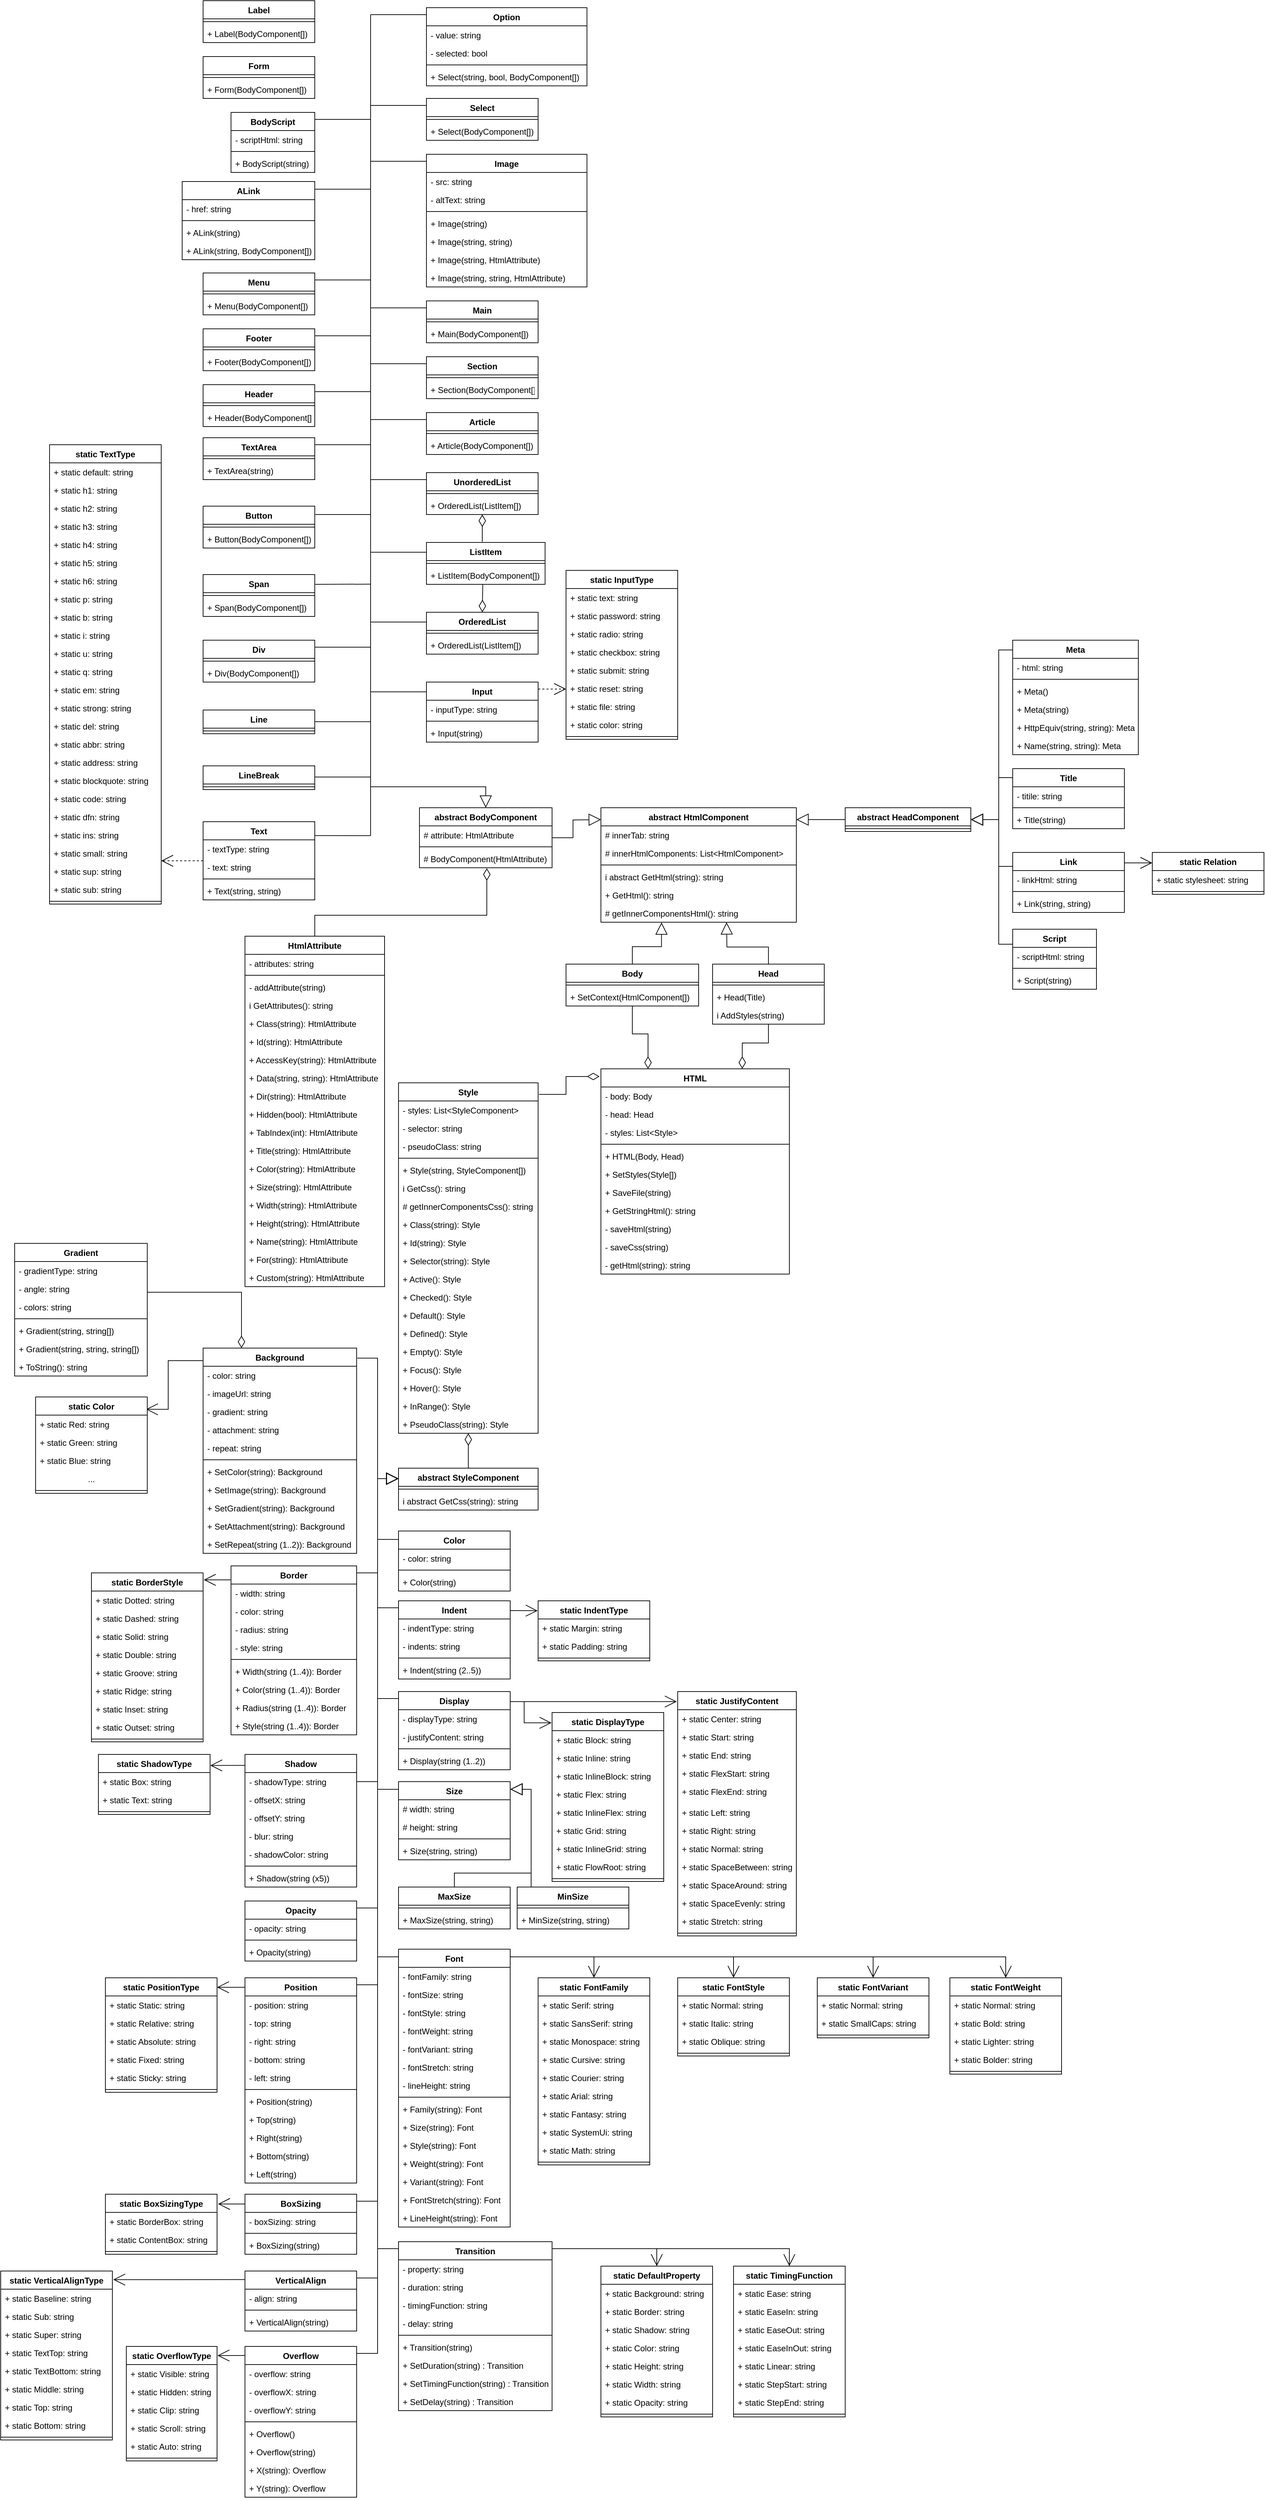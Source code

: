 <mxfile version="16.5.1" type="device"><diagram id="7qQ1JQrHntEopkOrLdUT" name="Страница 1"><mxGraphModel dx="-127" dy="565" grid="0" gridSize="10" guides="1" tooltips="1" connect="1" arrows="1" fold="1" page="0" pageScale="1" pageWidth="3300" pageHeight="2339" math="0" shadow="0"><root><mxCell id="0"/><mxCell id="1" parent="0"/><mxCell id="wkUuDcJiOG_BlgrnTjRJ-1" value="HTML" style="swimlane;fontStyle=1;align=center;verticalAlign=top;childLayout=stackLayout;horizontal=1;startSize=26;horizontalStack=0;resizeParent=1;resizeParentMax=0;resizeLast=0;collapsible=1;marginBottom=0;" parent="1" vertex="1"><mxGeometry x="1650" y="1430" width="270" height="294" as="geometry"/></mxCell><mxCell id="wkUuDcJiOG_BlgrnTjRJ-2" value="- body: Body" style="text;strokeColor=none;fillColor=none;align=left;verticalAlign=top;spacingLeft=4;spacingRight=4;overflow=hidden;rotatable=0;points=[[0,0.5],[1,0.5]];portConstraint=eastwest;" parent="wkUuDcJiOG_BlgrnTjRJ-1" vertex="1"><mxGeometry y="26" width="270" height="26" as="geometry"/></mxCell><mxCell id="iSH7gvsI56LFmGUgCVXQ-9" value="- head: Head" style="text;strokeColor=none;fillColor=none;align=left;verticalAlign=top;spacingLeft=4;spacingRight=4;overflow=hidden;rotatable=0;points=[[0,0.5],[1,0.5]];portConstraint=eastwest;" parent="wkUuDcJiOG_BlgrnTjRJ-1" vertex="1"><mxGeometry y="52" width="270" height="26" as="geometry"/></mxCell><mxCell id="DT2rp2AE06CG0VpWR-Td-6" value="- styles: List&lt;Style&gt;" style="text;strokeColor=none;fillColor=none;align=left;verticalAlign=top;spacingLeft=4;spacingRight=4;overflow=hidden;rotatable=0;points=[[0,0.5],[1,0.5]];portConstraint=eastwest;" parent="wkUuDcJiOG_BlgrnTjRJ-1" vertex="1"><mxGeometry y="78" width="270" height="26" as="geometry"/></mxCell><mxCell id="wkUuDcJiOG_BlgrnTjRJ-3" value="" style="line;strokeWidth=1;fillColor=none;align=left;verticalAlign=middle;spacingTop=-1;spacingLeft=3;spacingRight=3;rotatable=0;labelPosition=right;points=[];portConstraint=eastwest;" parent="wkUuDcJiOG_BlgrnTjRJ-1" vertex="1"><mxGeometry y="104" width="270" height="8" as="geometry"/></mxCell><mxCell id="wkUuDcJiOG_BlgrnTjRJ-4" value="+ HTML(Body, Head)" style="text;strokeColor=none;fillColor=none;align=left;verticalAlign=top;spacingLeft=4;spacingRight=4;overflow=hidden;rotatable=0;points=[[0,0.5],[1,0.5]];portConstraint=eastwest;" parent="wkUuDcJiOG_BlgrnTjRJ-1" vertex="1"><mxGeometry y="112" width="270" height="26" as="geometry"/></mxCell><mxCell id="iSH7gvsI56LFmGUgCVXQ-46" value="+ SetStyles(Style[])" style="text;strokeColor=none;fillColor=none;align=left;verticalAlign=top;spacingLeft=4;spacingRight=4;overflow=hidden;rotatable=0;points=[[0,0.5],[1,0.5]];portConstraint=eastwest;" parent="wkUuDcJiOG_BlgrnTjRJ-1" vertex="1"><mxGeometry y="138" width="270" height="26" as="geometry"/></mxCell><mxCell id="iSH7gvsI56LFmGUgCVXQ-11" value="+ SaveFile(string)" style="text;strokeColor=none;fillColor=none;align=left;verticalAlign=top;spacingLeft=4;spacingRight=4;overflow=hidden;rotatable=0;points=[[0,0.5],[1,0.5]];portConstraint=eastwest;" parent="wkUuDcJiOG_BlgrnTjRJ-1" vertex="1"><mxGeometry y="164" width="270" height="26" as="geometry"/></mxCell><mxCell id="A32ukxmS67EXyh68-L20-40" value="+ GetStringHtml(): string" style="text;strokeColor=none;fillColor=none;align=left;verticalAlign=top;spacingLeft=4;spacingRight=4;overflow=hidden;rotatable=0;points=[[0,0.5],[1,0.5]];portConstraint=eastwest;" parent="wkUuDcJiOG_BlgrnTjRJ-1" vertex="1"><mxGeometry y="190" width="270" height="26" as="geometry"/></mxCell><mxCell id="iSH7gvsI56LFmGUgCVXQ-10" value="- saveHtml(string)" style="text;strokeColor=none;fillColor=none;align=left;verticalAlign=top;spacingLeft=4;spacingRight=4;overflow=hidden;rotatable=0;points=[[0,0.5],[1,0.5]];portConstraint=eastwest;" parent="wkUuDcJiOG_BlgrnTjRJ-1" vertex="1"><mxGeometry y="216" width="270" height="26" as="geometry"/></mxCell><mxCell id="wkUuDcJiOG_BlgrnTjRJ-14" value="- saveCss(string)" style="text;strokeColor=none;fillColor=none;align=left;verticalAlign=top;spacingLeft=4;spacingRight=4;overflow=hidden;rotatable=0;points=[[0,0.5],[1,0.5]];portConstraint=eastwest;" parent="wkUuDcJiOG_BlgrnTjRJ-1" vertex="1"><mxGeometry y="242" width="270" height="26" as="geometry"/></mxCell><mxCell id="DT2rp2AE06CG0VpWR-Td-7" value="- getHtml(string): string" style="text;strokeColor=none;fillColor=none;align=left;verticalAlign=top;spacingLeft=4;spacingRight=4;overflow=hidden;rotatable=0;points=[[0,0.5],[1,0.5]];portConstraint=eastwest;" parent="wkUuDcJiOG_BlgrnTjRJ-1" vertex="1"><mxGeometry y="268" width="270" height="26" as="geometry"/></mxCell><mxCell id="wkUuDcJiOG_BlgrnTjRJ-5" value="abstract HtmlComponent" style="swimlane;fontStyle=1;align=center;verticalAlign=top;childLayout=stackLayout;horizontal=1;startSize=26;horizontalStack=0;resizeParent=1;resizeParentMax=0;resizeLast=0;collapsible=1;marginBottom=0;" parent="1" vertex="1"><mxGeometry x="1650" y="1056" width="280" height="164" as="geometry"/></mxCell><mxCell id="wkUuDcJiOG_BlgrnTjRJ-6" value="# innerTab: string" style="text;strokeColor=none;fillColor=none;align=left;verticalAlign=top;spacingLeft=4;spacingRight=4;overflow=hidden;rotatable=0;points=[[0,0.5],[1,0.5]];portConstraint=eastwest;" parent="wkUuDcJiOG_BlgrnTjRJ-5" vertex="1"><mxGeometry y="26" width="280" height="26" as="geometry"/></mxCell><mxCell id="DT2rp2AE06CG0VpWR-Td-3" value="# innerHtmlComponents: List&lt;HtmlComponent&gt;" style="text;strokeColor=none;fillColor=none;align=left;verticalAlign=top;spacingLeft=4;spacingRight=4;overflow=hidden;rotatable=0;points=[[0,0.5],[1,0.5]];portConstraint=eastwest;" parent="wkUuDcJiOG_BlgrnTjRJ-5" vertex="1"><mxGeometry y="52" width="280" height="26" as="geometry"/></mxCell><mxCell id="wkUuDcJiOG_BlgrnTjRJ-7" value="" style="line;strokeWidth=1;fillColor=none;align=left;verticalAlign=middle;spacingTop=-1;spacingLeft=3;spacingRight=3;rotatable=0;labelPosition=right;points=[];portConstraint=eastwest;" parent="wkUuDcJiOG_BlgrnTjRJ-5" vertex="1"><mxGeometry y="78" width="280" height="8" as="geometry"/></mxCell><mxCell id="wkUuDcJiOG_BlgrnTjRJ-8" value="i abstract GetHtml(string): string" style="text;strokeColor=none;fillColor=none;align=left;verticalAlign=top;spacingLeft=4;spacingRight=4;overflow=hidden;rotatable=0;points=[[0,0.5],[1,0.5]];portConstraint=eastwest;" parent="wkUuDcJiOG_BlgrnTjRJ-5" vertex="1"><mxGeometry y="86" width="280" height="26" as="geometry"/></mxCell><mxCell id="A32ukxmS67EXyh68-L20-41" value="+ GetHtml(): string" style="text;strokeColor=none;fillColor=none;align=left;verticalAlign=top;spacingLeft=4;spacingRight=4;overflow=hidden;rotatable=0;points=[[0,0.5],[1,0.5]];portConstraint=eastwest;" parent="wkUuDcJiOG_BlgrnTjRJ-5" vertex="1"><mxGeometry y="112" width="280" height="26" as="geometry"/></mxCell><mxCell id="DT2rp2AE06CG0VpWR-Td-4" value="# getInnerComponentsHtml(): string" style="text;strokeColor=none;fillColor=none;align=left;verticalAlign=top;spacingLeft=4;spacingRight=4;overflow=hidden;rotatable=0;points=[[0,0.5],[1,0.5]];portConstraint=eastwest;" parent="wkUuDcJiOG_BlgrnTjRJ-5" vertex="1"><mxGeometry y="138" width="280" height="26" as="geometry"/></mxCell><mxCell id="wkUuDcJiOG_BlgrnTjRJ-9" value="Button" style="swimlane;fontStyle=1;align=center;verticalAlign=top;childLayout=stackLayout;horizontal=1;startSize=26;horizontalStack=0;resizeParent=1;resizeParentMax=0;resizeLast=0;collapsible=1;marginBottom=0;" parent="1" vertex="1"><mxGeometry x="1080" y="624" width="160" height="60" as="geometry"/></mxCell><mxCell id="wkUuDcJiOG_BlgrnTjRJ-11" value="" style="line;strokeWidth=1;fillColor=none;align=left;verticalAlign=middle;spacingTop=-1;spacingLeft=3;spacingRight=3;rotatable=0;labelPosition=right;points=[];portConstraint=eastwest;" parent="wkUuDcJiOG_BlgrnTjRJ-9" vertex="1"><mxGeometry y="26" width="160" height="8" as="geometry"/></mxCell><mxCell id="wkUuDcJiOG_BlgrnTjRJ-12" value="+ Button(BodyComponent[])" style="text;strokeColor=none;fillColor=none;align=left;verticalAlign=top;spacingLeft=4;spacingRight=4;overflow=hidden;rotatable=0;points=[[0,0.5],[1,0.5]];portConstraint=eastwest;" parent="wkUuDcJiOG_BlgrnTjRJ-9" vertex="1"><mxGeometry y="34" width="160" height="26" as="geometry"/></mxCell><mxCell id="DT2rp2AE06CG0VpWR-Td-51" style="edgeStyle=orthogonalEdgeStyle;rounded=0;orthogonalLoop=1;jettySize=auto;html=1;entryX=0.25;entryY=0;entryDx=0;entryDy=0;endArrow=diamondThin;endFill=0;startSize=15;endSize=15;" parent="1" source="DT2rp2AE06CG0VpWR-Td-8" target="wkUuDcJiOG_BlgrnTjRJ-1" edge="1"><mxGeometry relative="1" as="geometry"/></mxCell><mxCell id="BFlzg-faqgpSAwEhUF11-7" style="edgeStyle=orthogonalEdgeStyle;rounded=0;orthogonalLoop=1;jettySize=auto;html=1;entryX=0.31;entryY=1.011;entryDx=0;entryDy=0;entryPerimeter=0;endArrow=block;endFill=0;startSize=15;endSize=15;" parent="1" source="DT2rp2AE06CG0VpWR-Td-8" target="DT2rp2AE06CG0VpWR-Td-4" edge="1"><mxGeometry relative="1" as="geometry"/></mxCell><mxCell id="DT2rp2AE06CG0VpWR-Td-8" value="Body" style="swimlane;fontStyle=1;align=center;verticalAlign=top;childLayout=stackLayout;horizontal=1;startSize=26;horizontalStack=0;resizeParent=1;resizeParentMax=0;resizeLast=0;collapsible=1;marginBottom=0;" parent="1" vertex="1"><mxGeometry x="1600" y="1280" width="190" height="60" as="geometry"/></mxCell><mxCell id="DT2rp2AE06CG0VpWR-Td-10" value="" style="line;strokeWidth=1;fillColor=none;align=left;verticalAlign=middle;spacingTop=-1;spacingLeft=3;spacingRight=3;rotatable=0;labelPosition=right;points=[];portConstraint=eastwest;" parent="DT2rp2AE06CG0VpWR-Td-8" vertex="1"><mxGeometry y="26" width="190" height="8" as="geometry"/></mxCell><mxCell id="DT2rp2AE06CG0VpWR-Td-11" value="+ SetContext(HtmlComponent[])" style="text;strokeColor=none;fillColor=none;align=left;verticalAlign=top;spacingLeft=4;spacingRight=4;overflow=hidden;rotatable=0;points=[[0,0.5],[1,0.5]];portConstraint=eastwest;" parent="DT2rp2AE06CG0VpWR-Td-8" vertex="1"><mxGeometry y="34" width="190" height="26" as="geometry"/></mxCell><mxCell id="DT2rp2AE06CG0VpWR-Td-52" style="edgeStyle=orthogonalEdgeStyle;rounded=0;orthogonalLoop=1;jettySize=auto;html=1;entryX=0.75;entryY=0;entryDx=0;entryDy=0;endArrow=diamondThin;endFill=0;startSize=15;endSize=15;" parent="1" source="DT2rp2AE06CG0VpWR-Td-13" target="wkUuDcJiOG_BlgrnTjRJ-1" edge="1"><mxGeometry relative="1" as="geometry"/></mxCell><mxCell id="BFlzg-faqgpSAwEhUF11-8" style="edgeStyle=orthogonalEdgeStyle;rounded=0;orthogonalLoop=1;jettySize=auto;html=1;endArrow=block;endFill=0;startSize=15;endSize=15;" parent="1" source="DT2rp2AE06CG0VpWR-Td-13" edge="1"><mxGeometry relative="1" as="geometry"><mxPoint x="1830" y="1220" as="targetPoint"/></mxGeometry></mxCell><mxCell id="DT2rp2AE06CG0VpWR-Td-13" value="Head" style="swimlane;fontStyle=1;align=center;verticalAlign=top;childLayout=stackLayout;horizontal=1;startSize=26;horizontalStack=0;resizeParent=1;resizeParentMax=0;resizeLast=0;collapsible=1;marginBottom=0;" parent="1" vertex="1"><mxGeometry x="1810" y="1280" width="160" height="86" as="geometry"/></mxCell><mxCell id="DT2rp2AE06CG0VpWR-Td-15" value="" style="line;strokeWidth=1;fillColor=none;align=left;verticalAlign=middle;spacingTop=-1;spacingLeft=3;spacingRight=3;rotatable=0;labelPosition=right;points=[];portConstraint=eastwest;" parent="DT2rp2AE06CG0VpWR-Td-13" vertex="1"><mxGeometry y="26" width="160" height="8" as="geometry"/></mxCell><mxCell id="cfumH8Me2yMOUJsv7lcW-88" value="+ Head(Title)" style="text;strokeColor=none;fillColor=none;align=left;verticalAlign=top;spacingLeft=4;spacingRight=4;overflow=hidden;rotatable=0;points=[[0,0.5],[1,0.5]];portConstraint=eastwest;" parent="DT2rp2AE06CG0VpWR-Td-13" vertex="1"><mxGeometry y="34" width="160" height="26" as="geometry"/></mxCell><mxCell id="iSH7gvsI56LFmGUgCVXQ-35" value="i AddStyles(string)" style="text;strokeColor=none;fillColor=none;align=left;verticalAlign=top;spacingLeft=4;spacingRight=4;overflow=hidden;rotatable=0;points=[[0,0.5],[1,0.5]];portConstraint=eastwest;" parent="DT2rp2AE06CG0VpWR-Td-13" vertex="1"><mxGeometry y="60" width="160" height="26" as="geometry"/></mxCell><mxCell id="BFlzg-faqgpSAwEhUF11-11" style="edgeStyle=orthogonalEdgeStyle;rounded=0;orthogonalLoop=1;jettySize=auto;html=1;entryX=1;entryY=0.923;entryDx=0;entryDy=0;entryPerimeter=0;endArrow=open;endFill=0;startSize=15;endSize=15;dashed=1;" parent="1" source="DT2rp2AE06CG0VpWR-Td-37" target="cfumH8Me2yMOUJsv7lcW-59" edge="1"><mxGeometry relative="1" as="geometry"/></mxCell><mxCell id="DT2rp2AE06CG0VpWR-Td-37" value="Text" style="swimlane;fontStyle=1;align=center;verticalAlign=top;childLayout=stackLayout;horizontal=1;startSize=26;horizontalStack=0;resizeParent=1;resizeParentMax=0;resizeLast=0;collapsible=1;marginBottom=0;" parent="1" vertex="1"><mxGeometry x="1080" y="1076" width="160" height="112" as="geometry"/></mxCell><mxCell id="DT2rp2AE06CG0VpWR-Td-38" value="- textType: string" style="text;strokeColor=none;fillColor=none;align=left;verticalAlign=top;spacingLeft=4;spacingRight=4;overflow=hidden;rotatable=0;points=[[0,0.5],[1,0.5]];portConstraint=eastwest;" parent="DT2rp2AE06CG0VpWR-Td-37" vertex="1"><mxGeometry y="26" width="160" height="26" as="geometry"/></mxCell><mxCell id="DT2rp2AE06CG0VpWR-Td-41" value="- text: string" style="text;strokeColor=none;fillColor=none;align=left;verticalAlign=top;spacingLeft=4;spacingRight=4;overflow=hidden;rotatable=0;points=[[0,0.5],[1,0.5]];portConstraint=eastwest;" parent="DT2rp2AE06CG0VpWR-Td-37" vertex="1"><mxGeometry y="52" width="160" height="26" as="geometry"/></mxCell><mxCell id="DT2rp2AE06CG0VpWR-Td-39" value="" style="line;strokeWidth=1;fillColor=none;align=left;verticalAlign=middle;spacingTop=-1;spacingLeft=3;spacingRight=3;rotatable=0;labelPosition=right;points=[];portConstraint=eastwest;" parent="DT2rp2AE06CG0VpWR-Td-37" vertex="1"><mxGeometry y="78" width="160" height="8" as="geometry"/></mxCell><mxCell id="DT2rp2AE06CG0VpWR-Td-40" value="+ Text(string, string)" style="text;strokeColor=none;fillColor=none;align=left;verticalAlign=top;spacingLeft=4;spacingRight=4;overflow=hidden;rotatable=0;points=[[0,0.5],[1,0.5]];portConstraint=eastwest;" parent="DT2rp2AE06CG0VpWR-Td-37" vertex="1"><mxGeometry y="86" width="160" height="26" as="geometry"/></mxCell><mxCell id="DT2rp2AE06CG0VpWR-Td-43" value="static TextType" style="swimlane;fontStyle=1;align=center;verticalAlign=top;childLayout=stackLayout;horizontal=1;startSize=26;horizontalStack=0;resizeParent=1;resizeParentMax=0;resizeLast=0;collapsible=1;marginBottom=0;" parent="1" vertex="1"><mxGeometry x="860" y="536" width="160" height="658" as="geometry"/></mxCell><mxCell id="cfumH8Me2yMOUJsv7lcW-2" value="+ static default: string" style="text;strokeColor=none;fillColor=none;align=left;verticalAlign=top;spacingLeft=4;spacingRight=4;overflow=hidden;rotatable=0;points=[[0,0.5],[1,0.5]];portConstraint=eastwest;" parent="DT2rp2AE06CG0VpWR-Td-43" vertex="1"><mxGeometry y="26" width="160" height="26" as="geometry"/></mxCell><mxCell id="cfumH8Me2yMOUJsv7lcW-27" value="+ static h1: string" style="text;strokeColor=none;fillColor=none;align=left;verticalAlign=top;spacingLeft=4;spacingRight=4;overflow=hidden;rotatable=0;points=[[0,0.5],[1,0.5]];portConstraint=eastwest;" parent="DT2rp2AE06CG0VpWR-Td-43" vertex="1"><mxGeometry y="52" width="160" height="26" as="geometry"/></mxCell><mxCell id="cfumH8Me2yMOUJsv7lcW-26" value="+ static h2: string" style="text;strokeColor=none;fillColor=none;align=left;verticalAlign=top;spacingLeft=4;spacingRight=4;overflow=hidden;rotatable=0;points=[[0,0.5],[1,0.5]];portConstraint=eastwest;" parent="DT2rp2AE06CG0VpWR-Td-43" vertex="1"><mxGeometry y="78" width="160" height="26" as="geometry"/></mxCell><mxCell id="cfumH8Me2yMOUJsv7lcW-25" value="+ static h3: string" style="text;strokeColor=none;fillColor=none;align=left;verticalAlign=top;spacingLeft=4;spacingRight=4;overflow=hidden;rotatable=0;points=[[0,0.5],[1,0.5]];portConstraint=eastwest;" parent="DT2rp2AE06CG0VpWR-Td-43" vertex="1"><mxGeometry y="104" width="160" height="26" as="geometry"/></mxCell><mxCell id="cfumH8Me2yMOUJsv7lcW-24" value="+ static h4: string" style="text;strokeColor=none;fillColor=none;align=left;verticalAlign=top;spacingLeft=4;spacingRight=4;overflow=hidden;rotatable=0;points=[[0,0.5],[1,0.5]];portConstraint=eastwest;" parent="DT2rp2AE06CG0VpWR-Td-43" vertex="1"><mxGeometry y="130" width="160" height="26" as="geometry"/></mxCell><mxCell id="cfumH8Me2yMOUJsv7lcW-23" value="+ static h5: string" style="text;strokeColor=none;fillColor=none;align=left;verticalAlign=top;spacingLeft=4;spacingRight=4;overflow=hidden;rotatable=0;points=[[0,0.5],[1,0.5]];portConstraint=eastwest;" parent="DT2rp2AE06CG0VpWR-Td-43" vertex="1"><mxGeometry y="156" width="160" height="26" as="geometry"/></mxCell><mxCell id="DT2rp2AE06CG0VpWR-Td-44" value="+ static h6: string" style="text;strokeColor=none;fillColor=none;align=left;verticalAlign=top;spacingLeft=4;spacingRight=4;overflow=hidden;rotatable=0;points=[[0,0.5],[1,0.5]];portConstraint=eastwest;" parent="DT2rp2AE06CG0VpWR-Td-43" vertex="1"><mxGeometry y="182" width="160" height="26" as="geometry"/></mxCell><mxCell id="DT2rp2AE06CG0VpWR-Td-47" value="+ static p: string" style="text;strokeColor=none;fillColor=none;align=left;verticalAlign=top;spacingLeft=4;spacingRight=4;overflow=hidden;rotatable=0;points=[[0,0.5],[1,0.5]];portConstraint=eastwest;" parent="DT2rp2AE06CG0VpWR-Td-43" vertex="1"><mxGeometry y="208" width="160" height="26" as="geometry"/></mxCell><mxCell id="cfumH8Me2yMOUJsv7lcW-7" value="+ static b: string" style="text;strokeColor=none;fillColor=none;align=left;verticalAlign=top;spacingLeft=4;spacingRight=4;overflow=hidden;rotatable=0;points=[[0,0.5],[1,0.5]];portConstraint=eastwest;" parent="DT2rp2AE06CG0VpWR-Td-43" vertex="1"><mxGeometry y="234" width="160" height="26" as="geometry"/></mxCell><mxCell id="cfumH8Me2yMOUJsv7lcW-58" value="+ static i: string" style="text;strokeColor=none;fillColor=none;align=left;verticalAlign=top;spacingLeft=4;spacingRight=4;overflow=hidden;rotatable=0;points=[[0,0.5],[1,0.5]];portConstraint=eastwest;" parent="DT2rp2AE06CG0VpWR-Td-43" vertex="1"><mxGeometry y="260" width="160" height="26" as="geometry"/></mxCell><mxCell id="cfumH8Me2yMOUJsv7lcW-71" value="+ static u: string" style="text;strokeColor=none;fillColor=none;align=left;verticalAlign=top;spacingLeft=4;spacingRight=4;overflow=hidden;rotatable=0;points=[[0,0.5],[1,0.5]];portConstraint=eastwest;" parent="DT2rp2AE06CG0VpWR-Td-43" vertex="1"><mxGeometry y="286" width="160" height="26" as="geometry"/></mxCell><mxCell id="cfumH8Me2yMOUJsv7lcW-31" value="+ static q: string" style="text;strokeColor=none;fillColor=none;align=left;verticalAlign=top;spacingLeft=4;spacingRight=4;overflow=hidden;rotatable=0;points=[[0,0.5],[1,0.5]];portConstraint=eastwest;" parent="DT2rp2AE06CG0VpWR-Td-43" vertex="1"><mxGeometry y="312" width="160" height="26" as="geometry"/></mxCell><mxCell id="DT2rp2AE06CG0VpWR-Td-48" value="+ static em: string" style="text;strokeColor=none;fillColor=none;align=left;verticalAlign=top;spacingLeft=4;spacingRight=4;overflow=hidden;rotatable=0;points=[[0,0.5],[1,0.5]];portConstraint=eastwest;" parent="DT2rp2AE06CG0VpWR-Td-43" vertex="1"><mxGeometry y="338" width="160" height="26" as="geometry"/></mxCell><mxCell id="cfumH8Me2yMOUJsv7lcW-60" value="+ static strong: string" style="text;strokeColor=none;fillColor=none;align=left;verticalAlign=top;spacingLeft=4;spacingRight=4;overflow=hidden;rotatable=0;points=[[0,0.5],[1,0.5]];portConstraint=eastwest;" parent="DT2rp2AE06CG0VpWR-Td-43" vertex="1"><mxGeometry y="364" width="160" height="26" as="geometry"/></mxCell><mxCell id="cfumH8Me2yMOUJsv7lcW-16" value="+ static del: string" style="text;strokeColor=none;fillColor=none;align=left;verticalAlign=top;spacingLeft=4;spacingRight=4;overflow=hidden;rotatable=0;points=[[0,0.5],[1,0.5]];portConstraint=eastwest;" parent="DT2rp2AE06CG0VpWR-Td-43" vertex="1"><mxGeometry y="390" width="160" height="26" as="geometry"/></mxCell><mxCell id="cfumH8Me2yMOUJsv7lcW-5" value="+ static abbr: string" style="text;strokeColor=none;fillColor=none;align=left;verticalAlign=top;spacingLeft=4;spacingRight=4;overflow=hidden;rotatable=0;points=[[0,0.5],[1,0.5]];portConstraint=eastwest;" parent="DT2rp2AE06CG0VpWR-Td-43" vertex="1"><mxGeometry y="416" width="160" height="26" as="geometry"/></mxCell><mxCell id="cfumH8Me2yMOUJsv7lcW-6" value="+ static address: string" style="text;strokeColor=none;fillColor=none;align=left;verticalAlign=top;spacingLeft=4;spacingRight=4;overflow=hidden;rotatable=0;points=[[0,0.5],[1,0.5]];portConstraint=eastwest;" parent="DT2rp2AE06CG0VpWR-Td-43" vertex="1"><mxGeometry y="442" width="160" height="26" as="geometry"/></mxCell><mxCell id="cfumH8Me2yMOUJsv7lcW-8" value="+ static blockquote: string" style="text;strokeColor=none;fillColor=none;align=left;verticalAlign=top;spacingLeft=4;spacingRight=4;overflow=hidden;rotatable=0;points=[[0,0.5],[1,0.5]];portConstraint=eastwest;" parent="DT2rp2AE06CG0VpWR-Td-43" vertex="1"><mxGeometry y="468" width="160" height="26" as="geometry"/></mxCell><mxCell id="cfumH8Me2yMOUJsv7lcW-15" value="+ static code: string" style="text;strokeColor=none;fillColor=none;align=left;verticalAlign=top;spacingLeft=4;spacingRight=4;overflow=hidden;rotatable=0;points=[[0,0.5],[1,0.5]];portConstraint=eastwest;" parent="DT2rp2AE06CG0VpWR-Td-43" vertex="1"><mxGeometry y="494" width="160" height="26" as="geometry"/></mxCell><mxCell id="cfumH8Me2yMOUJsv7lcW-49" value="+ static dfn: string" style="text;strokeColor=none;fillColor=none;align=left;verticalAlign=top;spacingLeft=4;spacingRight=4;overflow=hidden;rotatable=0;points=[[0,0.5],[1,0.5]];portConstraint=eastwest;" parent="DT2rp2AE06CG0VpWR-Td-43" vertex="1"><mxGeometry y="520" width="160" height="26" as="geometry"/></mxCell><mxCell id="cfumH8Me2yMOUJsv7lcW-22" value="+ static ins: string" style="text;strokeColor=none;fillColor=none;align=left;verticalAlign=top;spacingLeft=4;spacingRight=4;overflow=hidden;rotatable=0;points=[[0,0.5],[1,0.5]];portConstraint=eastwest;" parent="DT2rp2AE06CG0VpWR-Td-43" vertex="1"><mxGeometry y="546" width="160" height="26" as="geometry"/></mxCell><mxCell id="cfumH8Me2yMOUJsv7lcW-59" value="+ static small: string" style="text;strokeColor=none;fillColor=none;align=left;verticalAlign=top;spacingLeft=4;spacingRight=4;overflow=hidden;rotatable=0;points=[[0,0.5],[1,0.5]];portConstraint=eastwest;" parent="DT2rp2AE06CG0VpWR-Td-43" vertex="1"><mxGeometry y="572" width="160" height="26" as="geometry"/></mxCell><mxCell id="cfumH8Me2yMOUJsv7lcW-65" value="+ static sup: string" style="text;strokeColor=none;fillColor=none;align=left;verticalAlign=top;spacingLeft=4;spacingRight=4;overflow=hidden;rotatable=0;points=[[0,0.5],[1,0.5]];portConstraint=eastwest;" parent="DT2rp2AE06CG0VpWR-Td-43" vertex="1"><mxGeometry y="598" width="160" height="26" as="geometry"/></mxCell><mxCell id="cfumH8Me2yMOUJsv7lcW-66" value="+ static sub: string" style="text;strokeColor=none;fillColor=none;align=left;verticalAlign=top;spacingLeft=4;spacingRight=4;overflow=hidden;rotatable=0;points=[[0,0.5],[1,0.5]];portConstraint=eastwest;" parent="DT2rp2AE06CG0VpWR-Td-43" vertex="1"><mxGeometry y="624" width="160" height="26" as="geometry"/></mxCell><mxCell id="DT2rp2AE06CG0VpWR-Td-45" value="" style="line;strokeWidth=1;fillColor=none;align=left;verticalAlign=middle;spacingTop=-1;spacingLeft=3;spacingRight=3;rotatable=0;labelPosition=right;points=[];portConstraint=eastwest;" parent="DT2rp2AE06CG0VpWR-Td-43" vertex="1"><mxGeometry y="650" width="160" height="8" as="geometry"/></mxCell><mxCell id="cfumH8Me2yMOUJsv7lcW-9" value="LineBreak" style="swimlane;fontStyle=1;align=center;verticalAlign=top;childLayout=stackLayout;horizontal=1;startSize=26;horizontalStack=0;resizeParent=1;resizeParentMax=0;resizeLast=0;collapsible=1;marginBottom=0;" parent="1" vertex="1"><mxGeometry x="1080" y="996" width="160" height="34" as="geometry"/></mxCell><mxCell id="cfumH8Me2yMOUJsv7lcW-11" value="" style="line;strokeWidth=1;fillColor=none;align=left;verticalAlign=middle;spacingTop=-1;spacingLeft=3;spacingRight=3;rotatable=0;labelPosition=right;points=[];portConstraint=eastwest;" parent="cfumH8Me2yMOUJsv7lcW-9" vertex="1"><mxGeometry y="26" width="160" height="8" as="geometry"/></mxCell><mxCell id="cfumH8Me2yMOUJsv7lcW-17" value="Div" style="swimlane;fontStyle=1;align=center;verticalAlign=top;childLayout=stackLayout;horizontal=1;startSize=26;horizontalStack=0;resizeParent=1;resizeParentMax=0;resizeLast=0;collapsible=1;marginBottom=0;" parent="1" vertex="1"><mxGeometry x="1080" y="816" width="160" height="60" as="geometry"/></mxCell><mxCell id="cfumH8Me2yMOUJsv7lcW-19" value="" style="line;strokeWidth=1;fillColor=none;align=left;verticalAlign=middle;spacingTop=-1;spacingLeft=3;spacingRight=3;rotatable=0;labelPosition=right;points=[];portConstraint=eastwest;" parent="cfumH8Me2yMOUJsv7lcW-17" vertex="1"><mxGeometry y="26" width="160" height="8" as="geometry"/></mxCell><mxCell id="cfumH8Me2yMOUJsv7lcW-20" value="+ Div(BodyComponent[])" style="text;strokeColor=none;fillColor=none;align=left;verticalAlign=top;spacingLeft=4;spacingRight=4;overflow=hidden;rotatable=0;points=[[0,0.5],[1,0.5]];portConstraint=eastwest;" parent="cfumH8Me2yMOUJsv7lcW-17" vertex="1"><mxGeometry y="34" width="160" height="26" as="geometry"/></mxCell><mxCell id="cfumH8Me2yMOUJsv7lcW-28" value="Line" style="swimlane;fontStyle=1;align=center;verticalAlign=top;childLayout=stackLayout;horizontal=1;startSize=26;horizontalStack=0;resizeParent=1;resizeParentMax=0;resizeLast=0;collapsible=1;marginBottom=0;" parent="1" vertex="1"><mxGeometry x="1080" y="916" width="160" height="34" as="geometry"/></mxCell><mxCell id="cfumH8Me2yMOUJsv7lcW-29" value="" style="line;strokeWidth=1;fillColor=none;align=left;verticalAlign=middle;spacingTop=-1;spacingLeft=3;spacingRight=3;rotatable=0;labelPosition=right;points=[];portConstraint=eastwest;" parent="cfumH8Me2yMOUJsv7lcW-28" vertex="1"><mxGeometry y="26" width="160" height="8" as="geometry"/></mxCell><mxCell id="cfumH8Me2yMOUJsv7lcW-32" value="Input" style="swimlane;fontStyle=1;align=center;verticalAlign=top;childLayout=stackLayout;horizontal=1;startSize=26;horizontalStack=0;resizeParent=1;resizeParentMax=0;resizeLast=0;collapsible=1;marginBottom=0;" parent="1" vertex="1"><mxGeometry x="1400" y="876" width="160" height="86" as="geometry"/></mxCell><mxCell id="cfumH8Me2yMOUJsv7lcW-33" value="- inputType: string" style="text;strokeColor=none;fillColor=none;align=left;verticalAlign=top;spacingLeft=4;spacingRight=4;overflow=hidden;rotatable=0;points=[[0,0.5],[1,0.5]];portConstraint=eastwest;" parent="cfumH8Me2yMOUJsv7lcW-32" vertex="1"><mxGeometry y="26" width="160" height="26" as="geometry"/></mxCell><mxCell id="cfumH8Me2yMOUJsv7lcW-34" value="" style="line;strokeWidth=1;fillColor=none;align=left;verticalAlign=middle;spacingTop=-1;spacingLeft=3;spacingRight=3;rotatable=0;labelPosition=right;points=[];portConstraint=eastwest;" parent="cfumH8Me2yMOUJsv7lcW-32" vertex="1"><mxGeometry y="52" width="160" height="8" as="geometry"/></mxCell><mxCell id="cfumH8Me2yMOUJsv7lcW-35" value="+ Input(string)" style="text;strokeColor=none;fillColor=none;align=left;verticalAlign=top;spacingLeft=4;spacingRight=4;overflow=hidden;rotatable=0;points=[[0,0.5],[1,0.5]];portConstraint=eastwest;" parent="cfumH8Me2yMOUJsv7lcW-32" vertex="1"><mxGeometry y="60" width="160" height="26" as="geometry"/></mxCell><mxCell id="cfumH8Me2yMOUJsv7lcW-36" value="static InputType" style="swimlane;fontStyle=1;align=center;verticalAlign=top;childLayout=stackLayout;horizontal=1;startSize=26;horizontalStack=0;resizeParent=1;resizeParentMax=0;resizeLast=0;collapsible=1;marginBottom=0;" parent="1" vertex="1"><mxGeometry x="1600" y="716" width="160" height="242" as="geometry"/></mxCell><mxCell id="cfumH8Me2yMOUJsv7lcW-37" value="+ static text: string" style="text;strokeColor=none;fillColor=none;align=left;verticalAlign=top;spacingLeft=4;spacingRight=4;overflow=hidden;rotatable=0;points=[[0,0.5],[1,0.5]];portConstraint=eastwest;" parent="cfumH8Me2yMOUJsv7lcW-36" vertex="1"><mxGeometry y="26" width="160" height="26" as="geometry"/></mxCell><mxCell id="cfumH8Me2yMOUJsv7lcW-40" value="+ static password: string" style="text;strokeColor=none;fillColor=none;align=left;verticalAlign=top;spacingLeft=4;spacingRight=4;overflow=hidden;rotatable=0;points=[[0,0.5],[1,0.5]];portConstraint=eastwest;" parent="cfumH8Me2yMOUJsv7lcW-36" vertex="1"><mxGeometry y="52" width="160" height="26" as="geometry"/></mxCell><mxCell id="cfumH8Me2yMOUJsv7lcW-41" value="+ static radio: string" style="text;strokeColor=none;fillColor=none;align=left;verticalAlign=top;spacingLeft=4;spacingRight=4;overflow=hidden;rotatable=0;points=[[0,0.5],[1,0.5]];portConstraint=eastwest;" parent="cfumH8Me2yMOUJsv7lcW-36" vertex="1"><mxGeometry y="78" width="160" height="26" as="geometry"/></mxCell><mxCell id="cfumH8Me2yMOUJsv7lcW-42" value="+ static checkbox: string" style="text;strokeColor=none;fillColor=none;align=left;verticalAlign=top;spacingLeft=4;spacingRight=4;overflow=hidden;rotatable=0;points=[[0,0.5],[1,0.5]];portConstraint=eastwest;" parent="cfumH8Me2yMOUJsv7lcW-36" vertex="1"><mxGeometry y="104" width="160" height="26" as="geometry"/></mxCell><mxCell id="cfumH8Me2yMOUJsv7lcW-43" value="+ static submit: string" style="text;strokeColor=none;fillColor=none;align=left;verticalAlign=top;spacingLeft=4;spacingRight=4;overflow=hidden;rotatable=0;points=[[0,0.5],[1,0.5]];portConstraint=eastwest;" parent="cfumH8Me2yMOUJsv7lcW-36" vertex="1"><mxGeometry y="130" width="160" height="26" as="geometry"/></mxCell><mxCell id="cfumH8Me2yMOUJsv7lcW-44" value="+ static reset: string" style="text;strokeColor=none;fillColor=none;align=left;verticalAlign=top;spacingLeft=4;spacingRight=4;overflow=hidden;rotatable=0;points=[[0,0.5],[1,0.5]];portConstraint=eastwest;" parent="cfumH8Me2yMOUJsv7lcW-36" vertex="1"><mxGeometry y="156" width="160" height="26" as="geometry"/></mxCell><mxCell id="cfumH8Me2yMOUJsv7lcW-45" value="+ static file: string" style="text;strokeColor=none;fillColor=none;align=left;verticalAlign=top;spacingLeft=4;spacingRight=4;overflow=hidden;rotatable=0;points=[[0,0.5],[1,0.5]];portConstraint=eastwest;" parent="cfumH8Me2yMOUJsv7lcW-36" vertex="1"><mxGeometry y="182" width="160" height="26" as="geometry"/></mxCell><mxCell id="YLRoA2aLuupVp2TxITHK-2" value="+ static color: string" style="text;strokeColor=none;fillColor=none;align=left;verticalAlign=top;spacingLeft=4;spacingRight=4;overflow=hidden;rotatable=0;points=[[0,0.5],[1,0.5]];portConstraint=eastwest;" parent="cfumH8Me2yMOUJsv7lcW-36" vertex="1"><mxGeometry y="208" width="160" height="26" as="geometry"/></mxCell><mxCell id="cfumH8Me2yMOUJsv7lcW-38" value="" style="line;strokeWidth=1;fillColor=none;align=left;verticalAlign=middle;spacingTop=-1;spacingLeft=3;spacingRight=3;rotatable=0;labelPosition=right;points=[];portConstraint=eastwest;" parent="cfumH8Me2yMOUJsv7lcW-36" vertex="1"><mxGeometry y="234" width="160" height="8" as="geometry"/></mxCell><mxCell id="cfumH8Me2yMOUJsv7lcW-50" value="OrderedList" style="swimlane;fontStyle=1;align=center;verticalAlign=top;childLayout=stackLayout;horizontal=1;startSize=26;horizontalStack=0;resizeParent=1;resizeParentMax=0;resizeLast=0;collapsible=1;marginBottom=0;" parent="1" vertex="1"><mxGeometry x="1400" y="776" width="160" height="60" as="geometry"/></mxCell><mxCell id="cfumH8Me2yMOUJsv7lcW-52" value="" style="line;strokeWidth=1;fillColor=none;align=left;verticalAlign=middle;spacingTop=-1;spacingLeft=3;spacingRight=3;rotatable=0;labelPosition=right;points=[];portConstraint=eastwest;" parent="cfumH8Me2yMOUJsv7lcW-50" vertex="1"><mxGeometry y="26" width="160" height="8" as="geometry"/></mxCell><mxCell id="cfumH8Me2yMOUJsv7lcW-53" value="+ OrderedList(ListItem[])" style="text;strokeColor=none;fillColor=none;align=left;verticalAlign=top;spacingLeft=4;spacingRight=4;overflow=hidden;rotatable=0;points=[[0,0.5],[1,0.5]];portConstraint=eastwest;" parent="cfumH8Me2yMOUJsv7lcW-50" vertex="1"><mxGeometry y="34" width="160" height="26" as="geometry"/></mxCell><mxCell id="cfumH8Me2yMOUJsv7lcW-80" style="edgeStyle=orthogonalEdgeStyle;rounded=0;orthogonalLoop=1;jettySize=auto;html=1;entryX=0.5;entryY=0;entryDx=0;entryDy=0;endArrow=diamondThin;endFill=0;endSize=15;exitX=0.475;exitY=0.987;exitDx=0;exitDy=0;exitPerimeter=0;" parent="1" source="cfumH8Me2yMOUJsv7lcW-57" target="cfumH8Me2yMOUJsv7lcW-50" edge="1"><mxGeometry relative="1" as="geometry"><mxPoint x="1470" y="737" as="sourcePoint"/><Array as="points"/></mxGeometry></mxCell><mxCell id="cfumH8Me2yMOUJsv7lcW-81" style="edgeStyle=orthogonalEdgeStyle;rounded=0;orthogonalLoop=1;jettySize=auto;html=1;endArrow=diamondThin;endFill=0;endSize=15;" parent="1" edge="1"><mxGeometry relative="1" as="geometry"><mxPoint x="1480" y="675" as="sourcePoint"/><Array as="points"><mxPoint x="1480" y="660"/><mxPoint x="1480" y="660"/></Array><mxPoint x="1480" y="636" as="targetPoint"/></mxGeometry></mxCell><mxCell id="cfumH8Me2yMOUJsv7lcW-54" value="ListItem" style="swimlane;fontStyle=1;align=center;verticalAlign=top;childLayout=stackLayout;horizontal=1;startSize=26;horizontalStack=0;resizeParent=1;resizeParentMax=0;resizeLast=0;collapsible=1;marginBottom=0;" parent="1" vertex="1"><mxGeometry x="1400" y="676" width="170" height="60" as="geometry"/></mxCell><mxCell id="cfumH8Me2yMOUJsv7lcW-56" value="" style="line;strokeWidth=1;fillColor=none;align=left;verticalAlign=middle;spacingTop=-1;spacingLeft=3;spacingRight=3;rotatable=0;labelPosition=right;points=[];portConstraint=eastwest;" parent="cfumH8Me2yMOUJsv7lcW-54" vertex="1"><mxGeometry y="26" width="170" height="8" as="geometry"/></mxCell><mxCell id="cfumH8Me2yMOUJsv7lcW-57" value="+ ListItem(BodyComponent[])" style="text;strokeColor=none;fillColor=none;align=left;verticalAlign=top;spacingLeft=4;spacingRight=4;overflow=hidden;rotatable=0;points=[[0,0.5],[1,0.5]];portConstraint=eastwest;" parent="cfumH8Me2yMOUJsv7lcW-54" vertex="1"><mxGeometry y="34" width="170" height="26" as="geometry"/></mxCell><mxCell id="cfumH8Me2yMOUJsv7lcW-61" value="Span" style="swimlane;fontStyle=1;align=center;verticalAlign=top;childLayout=stackLayout;horizontal=1;startSize=26;horizontalStack=0;resizeParent=1;resizeParentMax=0;resizeLast=0;collapsible=1;marginBottom=0;" parent="1" vertex="1"><mxGeometry x="1080" y="722" width="160" height="60" as="geometry"/></mxCell><mxCell id="cfumH8Me2yMOUJsv7lcW-62" value="" style="line;strokeWidth=1;fillColor=none;align=left;verticalAlign=middle;spacingTop=-1;spacingLeft=3;spacingRight=3;rotatable=0;labelPosition=right;points=[];portConstraint=eastwest;" parent="cfumH8Me2yMOUJsv7lcW-61" vertex="1"><mxGeometry y="26" width="160" height="8" as="geometry"/></mxCell><mxCell id="cfumH8Me2yMOUJsv7lcW-63" value="+ Span(BodyComponent[])" style="text;strokeColor=none;fillColor=none;align=left;verticalAlign=top;spacingLeft=4;spacingRight=4;overflow=hidden;rotatable=0;points=[[0,0.5],[1,0.5]];portConstraint=eastwest;" parent="cfumH8Me2yMOUJsv7lcW-61" vertex="1"><mxGeometry y="34" width="160" height="26" as="geometry"/></mxCell><mxCell id="cfumH8Me2yMOUJsv7lcW-67" value="TextArea" style="swimlane;fontStyle=1;align=center;verticalAlign=top;childLayout=stackLayout;horizontal=1;startSize=26;horizontalStack=0;resizeParent=1;resizeParentMax=0;resizeLast=0;collapsible=1;marginBottom=0;" parent="1" vertex="1"><mxGeometry x="1080" y="526" width="160" height="60" as="geometry"/></mxCell><mxCell id="cfumH8Me2yMOUJsv7lcW-68" value="" style="line;strokeWidth=1;fillColor=none;align=left;verticalAlign=middle;spacingTop=-1;spacingLeft=3;spacingRight=3;rotatable=0;labelPosition=right;points=[];portConstraint=eastwest;" parent="cfumH8Me2yMOUJsv7lcW-67" vertex="1"><mxGeometry y="26" width="160" height="8" as="geometry"/></mxCell><mxCell id="cfumH8Me2yMOUJsv7lcW-69" value="+ TextArea(string)" style="text;strokeColor=none;fillColor=none;align=left;verticalAlign=top;spacingLeft=4;spacingRight=4;overflow=hidden;rotatable=0;points=[[0,0.5],[1,0.5]];portConstraint=eastwest;" parent="cfumH8Me2yMOUJsv7lcW-67" vertex="1"><mxGeometry y="34" width="160" height="26" as="geometry"/></mxCell><mxCell id="cfumH8Me2yMOUJsv7lcW-72" value="UnorderedList" style="swimlane;fontStyle=1;align=center;verticalAlign=top;childLayout=stackLayout;horizontal=1;startSize=26;horizontalStack=0;resizeParent=1;resizeParentMax=0;resizeLast=0;collapsible=1;marginBottom=0;" parent="1" vertex="1"><mxGeometry x="1400" y="576" width="160" height="60" as="geometry"/></mxCell><mxCell id="cfumH8Me2yMOUJsv7lcW-74" value="" style="line;strokeWidth=1;fillColor=none;align=left;verticalAlign=middle;spacingTop=-1;spacingLeft=3;spacingRight=3;rotatable=0;labelPosition=right;points=[];portConstraint=eastwest;" parent="cfumH8Me2yMOUJsv7lcW-72" vertex="1"><mxGeometry y="26" width="160" height="8" as="geometry"/></mxCell><mxCell id="cfumH8Me2yMOUJsv7lcW-75" value="+ OrderedList(ListItem[])" style="text;strokeColor=none;fillColor=none;align=left;verticalAlign=top;spacingLeft=4;spacingRight=4;overflow=hidden;rotatable=0;points=[[0,0.5],[1,0.5]];portConstraint=eastwest;" parent="cfumH8Me2yMOUJsv7lcW-72" vertex="1"><mxGeometry y="34" width="160" height="26" as="geometry"/></mxCell><mxCell id="BFlzg-faqgpSAwEhUF11-40" style="edgeStyle=orthogonalEdgeStyle;rounded=0;orthogonalLoop=1;jettySize=auto;html=1;entryX=1;entryY=0.5;entryDx=0;entryDy=0;endArrow=block;endFill=0;startSize=15;endSize=15;exitX=0.001;exitY=0.149;exitDx=0;exitDy=0;exitPerimeter=0;" parent="1" source="cfumH8Me2yMOUJsv7lcW-83" target="BFlzg-faqgpSAwEhUF11-5" edge="1"><mxGeometry relative="1" as="geometry"><Array as="points"><mxPoint x="2220" y="1013"/><mxPoint x="2220" y="1073"/></Array></mxGeometry></mxCell><mxCell id="cfumH8Me2yMOUJsv7lcW-83" value="Title" style="swimlane;fontStyle=1;align=center;verticalAlign=top;childLayout=stackLayout;horizontal=1;startSize=26;horizontalStack=0;resizeParent=1;resizeParentMax=0;resizeLast=0;collapsible=1;marginBottom=0;" parent="1" vertex="1"><mxGeometry x="2240" y="1000" width="160" height="86" as="geometry"/></mxCell><mxCell id="cfumH8Me2yMOUJsv7lcW-84" value="- titile: string" style="text;strokeColor=none;fillColor=none;align=left;verticalAlign=top;spacingLeft=4;spacingRight=4;overflow=hidden;rotatable=0;points=[[0,0.5],[1,0.5]];portConstraint=eastwest;" parent="cfumH8Me2yMOUJsv7lcW-83" vertex="1"><mxGeometry y="26" width="160" height="26" as="geometry"/></mxCell><mxCell id="cfumH8Me2yMOUJsv7lcW-85" value="" style="line;strokeWidth=1;fillColor=none;align=left;verticalAlign=middle;spacingTop=-1;spacingLeft=3;spacingRight=3;rotatable=0;labelPosition=right;points=[];portConstraint=eastwest;" parent="cfumH8Me2yMOUJsv7lcW-83" vertex="1"><mxGeometry y="52" width="160" height="8" as="geometry"/></mxCell><mxCell id="cfumH8Me2yMOUJsv7lcW-86" value="+ Title(string)" style="text;strokeColor=none;fillColor=none;align=left;verticalAlign=top;spacingLeft=4;spacingRight=4;overflow=hidden;rotatable=0;points=[[0,0.5],[1,0.5]];portConstraint=eastwest;" parent="cfumH8Me2yMOUJsv7lcW-83" vertex="1"><mxGeometry y="60" width="160" height="26" as="geometry"/></mxCell><mxCell id="BFlzg-faqgpSAwEhUF11-9" style="edgeStyle=orthogonalEdgeStyle;rounded=0;orthogonalLoop=1;jettySize=auto;html=1;endArrow=block;endFill=0;startSize=15;endSize=15;" parent="1" source="BFlzg-faqgpSAwEhUF11-1" edge="1"><mxGeometry relative="1" as="geometry"><mxPoint x="1650" y="1073" as="targetPoint"/></mxGeometry></mxCell><mxCell id="BFlzg-faqgpSAwEhUF11-1" value="abstract BodyComponent" style="swimlane;fontStyle=1;align=center;verticalAlign=top;childLayout=stackLayout;horizontal=1;startSize=26;horizontalStack=0;resizeParent=1;resizeParentMax=0;resizeLast=0;collapsible=1;marginBottom=0;" parent="1" vertex="1"><mxGeometry x="1390" y="1056" width="190" height="86" as="geometry"/></mxCell><mxCell id="BFlzg-faqgpSAwEhUF11-48" value="# attribute: HtmlAttribute" style="text;strokeColor=none;fillColor=none;align=left;verticalAlign=top;spacingLeft=4;spacingRight=4;overflow=hidden;rotatable=0;points=[[0,0.5],[1,0.5]];portConstraint=eastwest;" parent="BFlzg-faqgpSAwEhUF11-1" vertex="1"><mxGeometry y="26" width="190" height="26" as="geometry"/></mxCell><mxCell id="BFlzg-faqgpSAwEhUF11-3" value="" style="line;strokeWidth=1;fillColor=none;align=left;verticalAlign=middle;spacingTop=-1;spacingLeft=3;spacingRight=3;rotatable=0;labelPosition=right;points=[];portConstraint=eastwest;" parent="BFlzg-faqgpSAwEhUF11-1" vertex="1"><mxGeometry y="52" width="190" height="8" as="geometry"/></mxCell><mxCell id="BFlzg-faqgpSAwEhUF11-49" value="# BodyComponent(HtmlAttribute)" style="text;strokeColor=none;fillColor=none;align=left;verticalAlign=top;spacingLeft=4;spacingRight=4;overflow=hidden;rotatable=0;points=[[0,0.5],[1,0.5]];portConstraint=eastwest;" parent="BFlzg-faqgpSAwEhUF11-1" vertex="1"><mxGeometry y="60" width="190" height="26" as="geometry"/></mxCell><mxCell id="BFlzg-faqgpSAwEhUF11-10" style="edgeStyle=orthogonalEdgeStyle;rounded=0;orthogonalLoop=1;jettySize=auto;html=1;endArrow=block;endFill=0;startSize=15;endSize=15;" parent="1" source="BFlzg-faqgpSAwEhUF11-5" edge="1"><mxGeometry relative="1" as="geometry"><mxPoint x="1930" y="1073" as="targetPoint"/></mxGeometry></mxCell><mxCell id="BFlzg-faqgpSAwEhUF11-5" value="abstract HeadComponent" style="swimlane;fontStyle=1;align=center;verticalAlign=top;childLayout=stackLayout;horizontal=1;startSize=26;horizontalStack=0;resizeParent=1;resizeParentMax=0;resizeLast=0;collapsible=1;marginBottom=0;" parent="1" vertex="1"><mxGeometry x="2000" y="1056" width="180" height="34" as="geometry"/></mxCell><mxCell id="BFlzg-faqgpSAwEhUF11-6" value="" style="line;strokeWidth=1;fillColor=none;align=left;verticalAlign=middle;spacingTop=-1;spacingLeft=3;spacingRight=3;rotatable=0;labelPosition=right;points=[];portConstraint=eastwest;" parent="BFlzg-faqgpSAwEhUF11-5" vertex="1"><mxGeometry y="26" width="180" height="8" as="geometry"/></mxCell><mxCell id="BFlzg-faqgpSAwEhUF11-13" value="" style="endArrow=none;html=1;rounded=0;startSize=15;endSize=15;" parent="1" edge="1"><mxGeometry width="50" height="50" relative="1" as="geometry"><mxPoint x="1320" y="1096" as="sourcePoint"/><mxPoint x="1320" y="-80" as="targetPoint"/></mxGeometry></mxCell><mxCell id="BFlzg-faqgpSAwEhUF11-25" value="" style="endArrow=none;html=1;rounded=0;startSize=15;endSize=15;endFill=0;" parent="1" edge="1"><mxGeometry width="50" height="50" relative="1" as="geometry"><mxPoint x="1320.0" y="536" as="sourcePoint"/><mxPoint x="1240.0" y="536" as="targetPoint"/></mxGeometry></mxCell><mxCell id="BFlzg-faqgpSAwEhUF11-26" value="" style="endArrow=none;html=1;rounded=0;startSize=15;endSize=15;endFill=0;entryX=1.005;entryY=0.199;entryDx=0;entryDy=0;entryPerimeter=0;" parent="1" target="wkUuDcJiOG_BlgrnTjRJ-9" edge="1"><mxGeometry width="50" height="50" relative="1" as="geometry"><mxPoint x="1320" y="636" as="sourcePoint"/><mxPoint x="1250" y="636" as="targetPoint"/></mxGeometry></mxCell><mxCell id="BFlzg-faqgpSAwEhUF11-27" value="" style="endArrow=none;html=1;rounded=0;startSize=15;endSize=15;endFill=0;" parent="1" edge="1"><mxGeometry width="50" height="50" relative="1" as="geometry"><mxPoint x="1320" y="735.74" as="sourcePoint"/><mxPoint x="1240" y="736" as="targetPoint"/></mxGeometry></mxCell><mxCell id="BFlzg-faqgpSAwEhUF11-28" value="" style="endArrow=none;html=1;rounded=0;startSize=15;endSize=15;endFill=0;" parent="1" edge="1"><mxGeometry width="50" height="50" relative="1" as="geometry"><mxPoint x="1320" y="826" as="sourcePoint"/><mxPoint x="1240.0" y="826" as="targetPoint"/></mxGeometry></mxCell><mxCell id="BFlzg-faqgpSAwEhUF11-29" value="" style="endArrow=none;html=1;rounded=0;startSize=15;endSize=15;endFill=0;" parent="1" edge="1"><mxGeometry width="50" height="50" relative="1" as="geometry"><mxPoint x="1320" y="932.74" as="sourcePoint"/><mxPoint x="1240.0" y="932.74" as="targetPoint"/></mxGeometry></mxCell><mxCell id="BFlzg-faqgpSAwEhUF11-30" value="" style="endArrow=none;html=1;rounded=0;startSize=15;endSize=15;endFill=0;" parent="1" edge="1"><mxGeometry width="50" height="50" relative="1" as="geometry"><mxPoint x="1320" y="1012" as="sourcePoint"/><mxPoint x="1240.0" y="1012" as="targetPoint"/></mxGeometry></mxCell><mxCell id="BFlzg-faqgpSAwEhUF11-31" value="" style="endArrow=none;html=1;rounded=0;startSize=15;endSize=15;endFill=0;entryX=0.999;entryY=0.178;entryDx=0;entryDy=0;entryPerimeter=0;" parent="1" target="DT2rp2AE06CG0VpWR-Td-37" edge="1"><mxGeometry width="50" height="50" relative="1" as="geometry"><mxPoint x="1320" y="1096" as="sourcePoint"/><mxPoint x="1250" y="1096" as="targetPoint"/></mxGeometry></mxCell><mxCell id="BFlzg-faqgpSAwEhUF11-32" value="" style="endArrow=block;html=1;rounded=0;startSize=15;endSize=15;endFill=0;entryX=0.5;entryY=0;entryDx=0;entryDy=0;" parent="1" target="BFlzg-faqgpSAwEhUF11-1" edge="1"><mxGeometry width="50" height="50" relative="1" as="geometry"><mxPoint x="1320" y="1026" as="sourcePoint"/><mxPoint x="1430" y="1036" as="targetPoint"/><Array as="points"><mxPoint x="1485" y="1026"/></Array></mxGeometry></mxCell><mxCell id="BFlzg-faqgpSAwEhUF11-37" value="" style="endArrow=open;html=1;rounded=0;startSize=15;endSize=15;endFill=0;dashed=1;" parent="1" edge="1"><mxGeometry width="50" height="50" relative="1" as="geometry"><mxPoint x="1560" y="886" as="sourcePoint"/><mxPoint x="1600" y="886" as="targetPoint"/></mxGeometry></mxCell><mxCell id="BFlzg-faqgpSAwEhUF11-51" style="edgeStyle=orthogonalEdgeStyle;rounded=0;orthogonalLoop=1;jettySize=auto;html=1;endArrow=diamondThin;endFill=0;startSize=15;endSize=15;entryX=0.508;entryY=1.025;entryDx=0;entryDy=0;entryPerimeter=0;" parent="1" source="BFlzg-faqgpSAwEhUF11-41" target="BFlzg-faqgpSAwEhUF11-49" edge="1"><mxGeometry relative="1" as="geometry"><mxPoint x="1480" y="1150" as="targetPoint"/><Array as="points"><mxPoint x="1240" y="1210"/><mxPoint x="1487" y="1210"/></Array></mxGeometry></mxCell><mxCell id="BFlzg-faqgpSAwEhUF11-41" value="HtmlAttribute" style="swimlane;fontStyle=1;align=center;verticalAlign=top;childLayout=stackLayout;horizontal=1;startSize=26;horizontalStack=0;resizeParent=1;resizeParentMax=0;resizeLast=0;collapsible=1;marginBottom=0;" parent="1" vertex="1"><mxGeometry x="1140" y="1240" width="200" height="502" as="geometry"/></mxCell><mxCell id="BFlzg-faqgpSAwEhUF11-42" value="- attributes: string" style="text;strokeColor=none;fillColor=none;align=left;verticalAlign=top;spacingLeft=4;spacingRight=4;overflow=hidden;rotatable=0;points=[[0,0.5],[1,0.5]];portConstraint=eastwest;" parent="BFlzg-faqgpSAwEhUF11-41" vertex="1"><mxGeometry y="26" width="200" height="26" as="geometry"/></mxCell><mxCell id="BFlzg-faqgpSAwEhUF11-43" value="" style="line;strokeWidth=1;fillColor=none;align=left;verticalAlign=middle;spacingTop=-1;spacingLeft=3;spacingRight=3;rotatable=0;labelPosition=right;points=[];portConstraint=eastwest;" parent="BFlzg-faqgpSAwEhUF11-41" vertex="1"><mxGeometry y="52" width="200" height="8" as="geometry"/></mxCell><mxCell id="BFlzg-faqgpSAwEhUF11-44" value="- addAttribute(string)" style="text;strokeColor=none;fillColor=none;align=left;verticalAlign=top;spacingLeft=4;spacingRight=4;overflow=hidden;rotatable=0;points=[[0,0.5],[1,0.5]];portConstraint=eastwest;" parent="BFlzg-faqgpSAwEhUF11-41" vertex="1"><mxGeometry y="60" width="200" height="26" as="geometry"/></mxCell><mxCell id="BFlzg-faqgpSAwEhUF11-45" value="i GetAttributes(): string" style="text;strokeColor=none;fillColor=none;align=left;verticalAlign=top;spacingLeft=4;spacingRight=4;overflow=hidden;rotatable=0;points=[[0,0.5],[1,0.5]];portConstraint=eastwest;" parent="BFlzg-faqgpSAwEhUF11-41" vertex="1"><mxGeometry y="86" width="200" height="26" as="geometry"/></mxCell><mxCell id="BFlzg-faqgpSAwEhUF11-46" value="+ Class(string): HtmlAttribute" style="text;strokeColor=none;fillColor=none;align=left;verticalAlign=top;spacingLeft=4;spacingRight=4;overflow=hidden;rotatable=0;points=[[0,0.5],[1,0.5]];portConstraint=eastwest;" parent="BFlzg-faqgpSAwEhUF11-41" vertex="1"><mxGeometry y="112" width="200" height="26" as="geometry"/></mxCell><mxCell id="juFTInk7ei3lfWPAh-Pr-17" value="+ Id(string): HtmlAttribute" style="text;strokeColor=none;fillColor=none;align=left;verticalAlign=top;spacingLeft=4;spacingRight=4;overflow=hidden;rotatable=0;points=[[0,0.5],[1,0.5]];portConstraint=eastwest;" parent="BFlzg-faqgpSAwEhUF11-41" vertex="1"><mxGeometry y="138" width="200" height="26" as="geometry"/></mxCell><mxCell id="juFTInk7ei3lfWPAh-Pr-16" value="+ AccessKey(string): HtmlAttribute" style="text;strokeColor=none;fillColor=none;align=left;verticalAlign=top;spacingLeft=4;spacingRight=4;overflow=hidden;rotatable=0;points=[[0,0.5],[1,0.5]];portConstraint=eastwest;" parent="BFlzg-faqgpSAwEhUF11-41" vertex="1"><mxGeometry y="164" width="200" height="26" as="geometry"/></mxCell><mxCell id="juFTInk7ei3lfWPAh-Pr-15" value="+ Data(string, string): HtmlAttribute" style="text;strokeColor=none;fillColor=none;align=left;verticalAlign=top;spacingLeft=4;spacingRight=4;overflow=hidden;rotatable=0;points=[[0,0.5],[1,0.5]];portConstraint=eastwest;" parent="BFlzg-faqgpSAwEhUF11-41" vertex="1"><mxGeometry y="190" width="200" height="26" as="geometry"/></mxCell><mxCell id="juFTInk7ei3lfWPAh-Pr-14" value="+ Dir(string): HtmlAttribute" style="text;strokeColor=none;fillColor=none;align=left;verticalAlign=top;spacingLeft=4;spacingRight=4;overflow=hidden;rotatable=0;points=[[0,0.5],[1,0.5]];portConstraint=eastwest;" parent="BFlzg-faqgpSAwEhUF11-41" vertex="1"><mxGeometry y="216" width="200" height="26" as="geometry"/></mxCell><mxCell id="juFTInk7ei3lfWPAh-Pr-13" value="+ Hidden(bool): HtmlAttribute" style="text;strokeColor=none;fillColor=none;align=left;verticalAlign=top;spacingLeft=4;spacingRight=4;overflow=hidden;rotatable=0;points=[[0,0.5],[1,0.5]];portConstraint=eastwest;" parent="BFlzg-faqgpSAwEhUF11-41" vertex="1"><mxGeometry y="242" width="200" height="26" as="geometry"/></mxCell><mxCell id="juFTInk7ei3lfWPAh-Pr-12" value="+ TabIndex(int): HtmlAttribute" style="text;strokeColor=none;fillColor=none;align=left;verticalAlign=top;spacingLeft=4;spacingRight=4;overflow=hidden;rotatable=0;points=[[0,0.5],[1,0.5]];portConstraint=eastwest;" parent="BFlzg-faqgpSAwEhUF11-41" vertex="1"><mxGeometry y="268" width="200" height="26" as="geometry"/></mxCell><mxCell id="juFTInk7ei3lfWPAh-Pr-11" value="+ Title(string): HtmlAttribute" style="text;strokeColor=none;fillColor=none;align=left;verticalAlign=top;spacingLeft=4;spacingRight=4;overflow=hidden;rotatable=0;points=[[0,0.5],[1,0.5]];portConstraint=eastwest;" parent="BFlzg-faqgpSAwEhUF11-41" vertex="1"><mxGeometry y="294" width="200" height="26" as="geometry"/></mxCell><mxCell id="juFTInk7ei3lfWPAh-Pr-10" value="+ Color(string): HtmlAttribute" style="text;strokeColor=none;fillColor=none;align=left;verticalAlign=top;spacingLeft=4;spacingRight=4;overflow=hidden;rotatable=0;points=[[0,0.5],[1,0.5]];portConstraint=eastwest;" parent="BFlzg-faqgpSAwEhUF11-41" vertex="1"><mxGeometry y="320" width="200" height="26" as="geometry"/></mxCell><mxCell id="juFTInk7ei3lfWPAh-Pr-19" value="+ Size(string): HtmlAttribute" style="text;strokeColor=none;fillColor=none;align=left;verticalAlign=top;spacingLeft=4;spacingRight=4;overflow=hidden;rotatable=0;points=[[0,0.5],[1,0.5]];portConstraint=eastwest;" parent="BFlzg-faqgpSAwEhUF11-41" vertex="1"><mxGeometry y="346" width="200" height="26" as="geometry"/></mxCell><mxCell id="juFTInk7ei3lfWPAh-Pr-18" value="+ Width(string): HtmlAttribute" style="text;strokeColor=none;fillColor=none;align=left;verticalAlign=top;spacingLeft=4;spacingRight=4;overflow=hidden;rotatable=0;points=[[0,0.5],[1,0.5]];portConstraint=eastwest;" parent="BFlzg-faqgpSAwEhUF11-41" vertex="1"><mxGeometry y="372" width="200" height="26" as="geometry"/></mxCell><mxCell id="juFTInk7ei3lfWPAh-Pr-20" value="+ Height(string): HtmlAttribute" style="text;strokeColor=none;fillColor=none;align=left;verticalAlign=top;spacingLeft=4;spacingRight=4;overflow=hidden;rotatable=0;points=[[0,0.5],[1,0.5]];portConstraint=eastwest;" parent="BFlzg-faqgpSAwEhUF11-41" vertex="1"><mxGeometry y="398" width="200" height="26" as="geometry"/></mxCell><mxCell id="A32ukxmS67EXyh68-L20-39" value="+ Name(string): HtmlAttribute" style="text;strokeColor=none;fillColor=none;align=left;verticalAlign=top;spacingLeft=4;spacingRight=4;overflow=hidden;rotatable=0;points=[[0,0.5],[1,0.5]];portConstraint=eastwest;" parent="BFlzg-faqgpSAwEhUF11-41" vertex="1"><mxGeometry y="424" width="200" height="26" as="geometry"/></mxCell><mxCell id="A32ukxmS67EXyh68-L20-38" value="+ For(string): HtmlAttribute" style="text;strokeColor=none;fillColor=none;align=left;verticalAlign=top;spacingLeft=4;spacingRight=4;overflow=hidden;rotatable=0;points=[[0,0.5],[1,0.5]];portConstraint=eastwest;" parent="BFlzg-faqgpSAwEhUF11-41" vertex="1"><mxGeometry y="450" width="200" height="26" as="geometry"/></mxCell><mxCell id="BFlzg-faqgpSAwEhUF11-47" value="+ Custom(string): HtmlAttribute" style="text;strokeColor=none;fillColor=none;align=left;verticalAlign=top;spacingLeft=4;spacingRight=4;overflow=hidden;rotatable=0;points=[[0,0.5],[1,0.5]];portConstraint=eastwest;" parent="BFlzg-faqgpSAwEhUF11-41" vertex="1"><mxGeometry y="476" width="200" height="26" as="geometry"/></mxCell><mxCell id="BFlzg-faqgpSAwEhUF11-55" value="" style="endArrow=none;html=1;rounded=0;startSize=15;endSize=15;" parent="1" edge="1"><mxGeometry width="50" height="50" relative="1" as="geometry"><mxPoint x="1320" y="890" as="sourcePoint"/><mxPoint x="1400" y="890" as="targetPoint"/></mxGeometry></mxCell><mxCell id="BFlzg-faqgpSAwEhUF11-56" value="" style="endArrow=none;html=1;rounded=0;startSize=15;endSize=15;" parent="1" edge="1"><mxGeometry width="50" height="50" relative="1" as="geometry"><mxPoint x="1320" y="790" as="sourcePoint"/><mxPoint x="1400" y="790" as="targetPoint"/></mxGeometry></mxCell><mxCell id="BFlzg-faqgpSAwEhUF11-57" value="" style="endArrow=none;html=1;rounded=0;startSize=15;endSize=15;" parent="1" edge="1"><mxGeometry width="50" height="50" relative="1" as="geometry"><mxPoint x="1320" y="690" as="sourcePoint"/><mxPoint x="1400" y="690" as="targetPoint"/></mxGeometry></mxCell><mxCell id="BFlzg-faqgpSAwEhUF11-58" value="" style="endArrow=none;html=1;rounded=0;startSize=15;endSize=15;" parent="1" edge="1"><mxGeometry width="50" height="50" relative="1" as="geometry"><mxPoint x="1320" y="586" as="sourcePoint"/><mxPoint x="1400" y="586" as="targetPoint"/></mxGeometry></mxCell><mxCell id="iSH7gvsI56LFmGUgCVXQ-12" style="edgeStyle=orthogonalEdgeStyle;rounded=0;orthogonalLoop=1;jettySize=auto;html=1;endArrow=diamondThin;endFill=0;endSize=15;exitX=1.006;exitY=0.033;exitDx=0;exitDy=0;exitPerimeter=0;" parent="1" source="iSH7gvsI56LFmGUgCVXQ-1" edge="1"><mxGeometry relative="1" as="geometry"><mxPoint x="1648" y="1441" as="targetPoint"/><Array as="points"><mxPoint x="1600" y="1467"/><mxPoint x="1600" y="1441"/></Array></mxGeometry></mxCell><mxCell id="iSH7gvsI56LFmGUgCVXQ-1" value="Style" style="swimlane;fontStyle=1;align=center;verticalAlign=top;childLayout=stackLayout;horizontal=1;startSize=26;horizontalStack=0;resizeParent=1;resizeParentMax=0;resizeLast=0;collapsible=1;marginBottom=0;" parent="1" vertex="1"><mxGeometry x="1360" y="1450" width="200" height="502" as="geometry"/></mxCell><mxCell id="iSH7gvsI56LFmGUgCVXQ-47" value="- styles: List&lt;StyleComponent&gt;" style="text;strokeColor=none;fillColor=none;align=left;verticalAlign=top;spacingLeft=4;spacingRight=4;overflow=hidden;rotatable=0;points=[[0,0.5],[1,0.5]];portConstraint=eastwest;" parent="iSH7gvsI56LFmGUgCVXQ-1" vertex="1"><mxGeometry y="26" width="200" height="26" as="geometry"/></mxCell><mxCell id="szXoYI3jKfvV7LUH8XKI-13" value="- selector: string" style="text;strokeColor=none;fillColor=none;align=left;verticalAlign=top;spacingLeft=4;spacingRight=4;overflow=hidden;rotatable=0;points=[[0,0.5],[1,0.5]];portConstraint=eastwest;" parent="iSH7gvsI56LFmGUgCVXQ-1" vertex="1"><mxGeometry y="52" width="200" height="26" as="geometry"/></mxCell><mxCell id="iSH7gvsI56LFmGUgCVXQ-2" value="- pseudoClass: string" style="text;strokeColor=none;fillColor=none;align=left;verticalAlign=top;spacingLeft=4;spacingRight=4;overflow=hidden;rotatable=0;points=[[0,0.5],[1,0.5]];portConstraint=eastwest;" parent="iSH7gvsI56LFmGUgCVXQ-1" vertex="1"><mxGeometry y="78" width="200" height="26" as="geometry"/></mxCell><mxCell id="iSH7gvsI56LFmGUgCVXQ-3" value="" style="line;strokeWidth=1;fillColor=none;align=left;verticalAlign=middle;spacingTop=-1;spacingLeft=3;spacingRight=3;rotatable=0;labelPosition=right;points=[];portConstraint=eastwest;" parent="iSH7gvsI56LFmGUgCVXQ-1" vertex="1"><mxGeometry y="104" width="200" height="8" as="geometry"/></mxCell><mxCell id="iSH7gvsI56LFmGUgCVXQ-27" value="+ Style(string, StyleComponent[])" style="text;strokeColor=none;fillColor=none;align=left;verticalAlign=top;spacingLeft=4;spacingRight=4;overflow=hidden;rotatable=0;points=[[0,0.5],[1,0.5]];portConstraint=eastwest;" parent="iSH7gvsI56LFmGUgCVXQ-1" vertex="1"><mxGeometry y="112" width="200" height="26" as="geometry"/></mxCell><mxCell id="iSH7gvsI56LFmGUgCVXQ-26" value="i GetCss(): string" style="text;strokeColor=none;fillColor=none;align=left;verticalAlign=top;spacingLeft=4;spacingRight=4;overflow=hidden;rotatable=0;points=[[0,0.5],[1,0.5]];portConstraint=eastwest;" parent="iSH7gvsI56LFmGUgCVXQ-1" vertex="1"><mxGeometry y="138" width="200" height="26" as="geometry"/></mxCell><mxCell id="szXoYI3jKfvV7LUH8XKI-1" value="# getInnerComponentsCss(): string" style="text;strokeColor=none;fillColor=none;align=left;verticalAlign=top;spacingLeft=4;spacingRight=4;overflow=hidden;rotatable=0;points=[[0,0.5],[1,0.5]];portConstraint=eastwest;" parent="iSH7gvsI56LFmGUgCVXQ-1" vertex="1"><mxGeometry y="164" width="200" height="26" as="geometry"/></mxCell><mxCell id="szXoYI3jKfvV7LUH8XKI-7" value="+ Class(string): Style" style="text;strokeColor=none;fillColor=none;align=left;verticalAlign=top;spacingLeft=4;spacingRight=4;overflow=hidden;rotatable=0;points=[[0,0.5],[1,0.5]];portConstraint=eastwest;" parent="iSH7gvsI56LFmGUgCVXQ-1" vertex="1"><mxGeometry y="190" width="200" height="26" as="geometry"/></mxCell><mxCell id="szXoYI3jKfvV7LUH8XKI-6" value="+ Id(string): Style" style="text;strokeColor=none;fillColor=none;align=left;verticalAlign=top;spacingLeft=4;spacingRight=4;overflow=hidden;rotatable=0;points=[[0,0.5],[1,0.5]];portConstraint=eastwest;" parent="iSH7gvsI56LFmGUgCVXQ-1" vertex="1"><mxGeometry y="216" width="200" height="26" as="geometry"/></mxCell><mxCell id="szXoYI3jKfvV7LUH8XKI-5" value="+ Selector(string): Style" style="text;strokeColor=none;fillColor=none;align=left;verticalAlign=top;spacingLeft=4;spacingRight=4;overflow=hidden;rotatable=0;points=[[0,0.5],[1,0.5]];portConstraint=eastwest;" parent="iSH7gvsI56LFmGUgCVXQ-1" vertex="1"><mxGeometry y="242" width="200" height="26" as="geometry"/></mxCell><mxCell id="szXoYI3jKfvV7LUH8XKI-4" value="+ Active(): Style" style="text;strokeColor=none;fillColor=none;align=left;verticalAlign=top;spacingLeft=4;spacingRight=4;overflow=hidden;rotatable=0;points=[[0,0.5],[1,0.5]];portConstraint=eastwest;" parent="iSH7gvsI56LFmGUgCVXQ-1" vertex="1"><mxGeometry y="268" width="200" height="26" as="geometry"/></mxCell><mxCell id="szXoYI3jKfvV7LUH8XKI-3" value="+ Checked(): Style" style="text;strokeColor=none;fillColor=none;align=left;verticalAlign=top;spacingLeft=4;spacingRight=4;overflow=hidden;rotatable=0;points=[[0,0.5],[1,0.5]];portConstraint=eastwest;" parent="iSH7gvsI56LFmGUgCVXQ-1" vertex="1"><mxGeometry y="294" width="200" height="26" as="geometry"/></mxCell><mxCell id="szXoYI3jKfvV7LUH8XKI-2" value="+ Default(): Style" style="text;strokeColor=none;fillColor=none;align=left;verticalAlign=top;spacingLeft=4;spacingRight=4;overflow=hidden;rotatable=0;points=[[0,0.5],[1,0.5]];portConstraint=eastwest;" parent="iSH7gvsI56LFmGUgCVXQ-1" vertex="1"><mxGeometry y="320" width="200" height="26" as="geometry"/></mxCell><mxCell id="szXoYI3jKfvV7LUH8XKI-11" value="+ Defined(): Style" style="text;strokeColor=none;fillColor=none;align=left;verticalAlign=top;spacingLeft=4;spacingRight=4;overflow=hidden;rotatable=0;points=[[0,0.5],[1,0.5]];portConstraint=eastwest;" parent="iSH7gvsI56LFmGUgCVXQ-1" vertex="1"><mxGeometry y="346" width="200" height="26" as="geometry"/></mxCell><mxCell id="szXoYI3jKfvV7LUH8XKI-10" value="+ Empty(): Style" style="text;strokeColor=none;fillColor=none;align=left;verticalAlign=top;spacingLeft=4;spacingRight=4;overflow=hidden;rotatable=0;points=[[0,0.5],[1,0.5]];portConstraint=eastwest;" parent="iSH7gvsI56LFmGUgCVXQ-1" vertex="1"><mxGeometry y="372" width="200" height="26" as="geometry"/></mxCell><mxCell id="szXoYI3jKfvV7LUH8XKI-9" value="+ Focus(): Style" style="text;strokeColor=none;fillColor=none;align=left;verticalAlign=top;spacingLeft=4;spacingRight=4;overflow=hidden;rotatable=0;points=[[0,0.5],[1,0.5]];portConstraint=eastwest;" parent="iSH7gvsI56LFmGUgCVXQ-1" vertex="1"><mxGeometry y="398" width="200" height="26" as="geometry"/></mxCell><mxCell id="szXoYI3jKfvV7LUH8XKI-8" value="+ Hover(): Style" style="text;strokeColor=none;fillColor=none;align=left;verticalAlign=top;spacingLeft=4;spacingRight=4;overflow=hidden;rotatable=0;points=[[0,0.5],[1,0.5]];portConstraint=eastwest;" parent="iSH7gvsI56LFmGUgCVXQ-1" vertex="1"><mxGeometry y="424" width="200" height="26" as="geometry"/></mxCell><mxCell id="szXoYI3jKfvV7LUH8XKI-12" value="+ InRange(): Style" style="text;strokeColor=none;fillColor=none;align=left;verticalAlign=top;spacingLeft=4;spacingRight=4;overflow=hidden;rotatable=0;points=[[0,0.5],[1,0.5]];portConstraint=eastwest;" parent="iSH7gvsI56LFmGUgCVXQ-1" vertex="1"><mxGeometry y="450" width="200" height="26" as="geometry"/></mxCell><mxCell id="iSH7gvsI56LFmGUgCVXQ-25" value="+ PseudoClass(string): Style" style="text;strokeColor=none;fillColor=none;align=left;verticalAlign=top;spacingLeft=4;spacingRight=4;overflow=hidden;rotatable=0;points=[[0,0.5],[1,0.5]];portConstraint=eastwest;" parent="iSH7gvsI56LFmGUgCVXQ-1" vertex="1"><mxGeometry y="476" width="200" height="26" as="geometry"/></mxCell><mxCell id="iSH7gvsI56LFmGUgCVXQ-30" style="edgeStyle=orthogonalEdgeStyle;rounded=0;orthogonalLoop=1;jettySize=auto;html=1;entryX=0;entryY=0.25;entryDx=0;entryDy=0;endArrow=block;endFill=0;endSize=15;exitX=1.004;exitY=0.049;exitDx=0;exitDy=0;exitPerimeter=0;" parent="1" source="iSH7gvsI56LFmGUgCVXQ-14" target="iSH7gvsI56LFmGUgCVXQ-21" edge="1"><mxGeometry relative="1" as="geometry"><Array as="points"><mxPoint x="1330" y="1844"/><mxPoint x="1330" y="2017"/></Array></mxGeometry></mxCell><mxCell id="iSH7gvsI56LFmGUgCVXQ-31" style="edgeStyle=orthogonalEdgeStyle;rounded=0;orthogonalLoop=1;jettySize=auto;html=1;entryX=0.989;entryY=0.128;entryDx=0;entryDy=0;endArrow=open;endFill=0;endSize=15;entryPerimeter=0;" parent="1" source="iSH7gvsI56LFmGUgCVXQ-14" target="iSH7gvsI56LFmGUgCVXQ-18" edge="1"><mxGeometry relative="1" as="geometry"><Array as="points"><mxPoint x="1030" y="1848"/><mxPoint x="1030" y="1918"/></Array></mxGeometry></mxCell><mxCell id="iSH7gvsI56LFmGUgCVXQ-14" value="Background" style="swimlane;fontStyle=1;align=center;verticalAlign=top;childLayout=stackLayout;horizontal=1;startSize=26;horizontalStack=0;resizeParent=1;resizeParentMax=0;resizeLast=0;collapsible=1;marginBottom=0;" parent="1" vertex="1"><mxGeometry x="1080" y="1830" width="220" height="294" as="geometry"/></mxCell><mxCell id="juFTInk7ei3lfWPAh-Pr-24" value="- color: string" style="text;strokeColor=none;fillColor=none;align=left;verticalAlign=top;spacingLeft=4;spacingRight=4;overflow=hidden;rotatable=0;points=[[0,0.5],[1,0.5]];portConstraint=eastwest;" parent="iSH7gvsI56LFmGUgCVXQ-14" vertex="1"><mxGeometry y="26" width="220" height="26" as="geometry"/></mxCell><mxCell id="juFTInk7ei3lfWPAh-Pr-23" value="- imageUrl: string" style="text;strokeColor=none;fillColor=none;align=left;verticalAlign=top;spacingLeft=4;spacingRight=4;overflow=hidden;rotatable=0;points=[[0,0.5],[1,0.5]];portConstraint=eastwest;" parent="iSH7gvsI56LFmGUgCVXQ-14" vertex="1"><mxGeometry y="52" width="220" height="26" as="geometry"/></mxCell><mxCell id="juFTInk7ei3lfWPAh-Pr-22" value="- gradient: string" style="text;strokeColor=none;fillColor=none;align=left;verticalAlign=top;spacingLeft=4;spacingRight=4;overflow=hidden;rotatable=0;points=[[0,0.5],[1,0.5]];portConstraint=eastwest;" parent="iSH7gvsI56LFmGUgCVXQ-14" vertex="1"><mxGeometry y="78" width="220" height="26" as="geometry"/></mxCell><mxCell id="juFTInk7ei3lfWPAh-Pr-21" value="- attachment: string" style="text;strokeColor=none;fillColor=none;align=left;verticalAlign=top;spacingLeft=4;spacingRight=4;overflow=hidden;rotatable=0;points=[[0,0.5],[1,0.5]];portConstraint=eastwest;" parent="iSH7gvsI56LFmGUgCVXQ-14" vertex="1"><mxGeometry y="104" width="220" height="26" as="geometry"/></mxCell><mxCell id="iSH7gvsI56LFmGUgCVXQ-32" value="- repeat: string" style="text;strokeColor=none;fillColor=none;align=left;verticalAlign=top;spacingLeft=4;spacingRight=4;overflow=hidden;rotatable=0;points=[[0,0.5],[1,0.5]];portConstraint=eastwest;" parent="iSH7gvsI56LFmGUgCVXQ-14" vertex="1"><mxGeometry y="130" width="220" height="26" as="geometry"/></mxCell><mxCell id="iSH7gvsI56LFmGUgCVXQ-16" value="" style="line;strokeWidth=1;fillColor=none;align=left;verticalAlign=middle;spacingTop=-1;spacingLeft=3;spacingRight=3;rotatable=0;labelPosition=right;points=[];portConstraint=eastwest;" parent="iSH7gvsI56LFmGUgCVXQ-14" vertex="1"><mxGeometry y="156" width="220" height="8" as="geometry"/></mxCell><mxCell id="juFTInk7ei3lfWPAh-Pr-28" value="+ SetColor(string): Background" style="text;strokeColor=none;fillColor=none;align=left;verticalAlign=top;spacingLeft=4;spacingRight=4;overflow=hidden;rotatable=0;points=[[0,0.5],[1,0.5]];portConstraint=eastwest;" parent="iSH7gvsI56LFmGUgCVXQ-14" vertex="1"><mxGeometry y="164" width="220" height="26" as="geometry"/></mxCell><mxCell id="juFTInk7ei3lfWPAh-Pr-27" value="+ SetImage(string): Background" style="text;strokeColor=none;fillColor=none;align=left;verticalAlign=top;spacingLeft=4;spacingRight=4;overflow=hidden;rotatable=0;points=[[0,0.5],[1,0.5]];portConstraint=eastwest;" parent="iSH7gvsI56LFmGUgCVXQ-14" vertex="1"><mxGeometry y="190" width="220" height="26" as="geometry"/></mxCell><mxCell id="juFTInk7ei3lfWPAh-Pr-26" value="+ SetGradient(string): Background" style="text;strokeColor=none;fillColor=none;align=left;verticalAlign=top;spacingLeft=4;spacingRight=4;overflow=hidden;rotatable=0;points=[[0,0.5],[1,0.5]];portConstraint=eastwest;" parent="iSH7gvsI56LFmGUgCVXQ-14" vertex="1"><mxGeometry y="216" width="220" height="26" as="geometry"/></mxCell><mxCell id="juFTInk7ei3lfWPAh-Pr-25" value="+ SetAttachment(string): Background" style="text;strokeColor=none;fillColor=none;align=left;verticalAlign=top;spacingLeft=4;spacingRight=4;overflow=hidden;rotatable=0;points=[[0,0.5],[1,0.5]];portConstraint=eastwest;" parent="iSH7gvsI56LFmGUgCVXQ-14" vertex="1"><mxGeometry y="242" width="220" height="26" as="geometry"/></mxCell><mxCell id="iSH7gvsI56LFmGUgCVXQ-17" value="+ SetRepeat(string (1..2)): Background" style="text;strokeColor=none;fillColor=none;align=left;verticalAlign=top;spacingLeft=4;spacingRight=4;overflow=hidden;rotatable=0;points=[[0,0.5],[1,0.5]];portConstraint=eastwest;" parent="iSH7gvsI56LFmGUgCVXQ-14" vertex="1"><mxGeometry y="268" width="220" height="26" as="geometry"/></mxCell><mxCell id="iSH7gvsI56LFmGUgCVXQ-18" value="static Color" style="swimlane;fontStyle=1;align=center;verticalAlign=top;childLayout=stackLayout;horizontal=1;startSize=26;horizontalStack=0;resizeParent=1;resizeParentMax=0;resizeLast=0;collapsible=1;marginBottom=0;" parent="1" vertex="1"><mxGeometry x="840" y="1900" width="160" height="138" as="geometry"/></mxCell><mxCell id="iSH7gvsI56LFmGUgCVXQ-33" value="+ static Red: string" style="text;strokeColor=none;fillColor=none;align=left;verticalAlign=top;spacingLeft=4;spacingRight=4;overflow=hidden;rotatable=0;points=[[0,0.5],[1,0.5]];portConstraint=eastwest;" parent="iSH7gvsI56LFmGUgCVXQ-18" vertex="1"><mxGeometry y="26" width="160" height="26" as="geometry"/></mxCell><mxCell id="iSH7gvsI56LFmGUgCVXQ-34" value="+ static Green: string" style="text;strokeColor=none;fillColor=none;align=left;verticalAlign=top;spacingLeft=4;spacingRight=4;overflow=hidden;rotatable=0;points=[[0,0.5],[1,0.5]];portConstraint=eastwest;" parent="iSH7gvsI56LFmGUgCVXQ-18" vertex="1"><mxGeometry y="52" width="160" height="26" as="geometry"/></mxCell><mxCell id="yo7-mva2BcgB4izs2FP4-27" value="+ static Blue: string" style="text;strokeColor=none;fillColor=none;align=left;verticalAlign=top;spacingLeft=4;spacingRight=4;overflow=hidden;rotatable=0;points=[[0,0.5],[1,0.5]];portConstraint=eastwest;" parent="iSH7gvsI56LFmGUgCVXQ-18" vertex="1"><mxGeometry y="78" width="160" height="26" as="geometry"/></mxCell><mxCell id="iSH7gvsI56LFmGUgCVXQ-20" value="..." style="text;strokeColor=none;fillColor=none;align=center;verticalAlign=top;spacingLeft=4;spacingRight=4;overflow=hidden;rotatable=0;points=[[0,0.5],[1,0.5]];portConstraint=eastwest;" parent="iSH7gvsI56LFmGUgCVXQ-18" vertex="1"><mxGeometry y="104" width="160" height="26" as="geometry"/></mxCell><mxCell id="iSH7gvsI56LFmGUgCVXQ-19" value="" style="line;strokeWidth=1;fillColor=none;align=left;verticalAlign=middle;spacingTop=-1;spacingLeft=3;spacingRight=3;rotatable=0;labelPosition=right;points=[];portConstraint=eastwest;" parent="iSH7gvsI56LFmGUgCVXQ-18" vertex="1"><mxGeometry y="130" width="160" height="8" as="geometry"/></mxCell><mxCell id="iSH7gvsI56LFmGUgCVXQ-29" style="edgeStyle=orthogonalEdgeStyle;rounded=0;orthogonalLoop=1;jettySize=auto;html=1;endArrow=diamondThin;endFill=0;endSize=15;entryX=0.5;entryY=1;entryDx=0;entryDy=0;" parent="1" source="iSH7gvsI56LFmGUgCVXQ-21" target="iSH7gvsI56LFmGUgCVXQ-1" edge="1"><mxGeometry relative="1" as="geometry"><mxPoint x="1460" y="1960" as="targetPoint"/><Array as="points"/></mxGeometry></mxCell><mxCell id="iSH7gvsI56LFmGUgCVXQ-21" value="abstract StyleComponent" style="swimlane;fontStyle=1;align=center;verticalAlign=top;childLayout=stackLayout;horizontal=1;startSize=26;horizontalStack=0;resizeParent=1;resizeParentMax=0;resizeLast=0;collapsible=1;marginBottom=0;" parent="1" vertex="1"><mxGeometry x="1360" y="2002" width="200" height="60" as="geometry"/></mxCell><mxCell id="iSH7gvsI56LFmGUgCVXQ-22" value="" style="line;strokeWidth=1;fillColor=none;align=left;verticalAlign=middle;spacingTop=-1;spacingLeft=3;spacingRight=3;rotatable=0;labelPosition=right;points=[];portConstraint=eastwest;" parent="iSH7gvsI56LFmGUgCVXQ-21" vertex="1"><mxGeometry y="26" width="200" height="8" as="geometry"/></mxCell><mxCell id="iSH7gvsI56LFmGUgCVXQ-24" value="i abstract GetCss(string): string" style="text;strokeColor=none;fillColor=none;align=left;verticalAlign=top;spacingLeft=4;spacingRight=4;overflow=hidden;rotatable=0;points=[[0,0.5],[1,0.5]];portConstraint=eastwest;" parent="iSH7gvsI56LFmGUgCVXQ-21" vertex="1"><mxGeometry y="34" width="200" height="26" as="geometry"/></mxCell><mxCell id="iSH7gvsI56LFmGUgCVXQ-44" style="edgeStyle=orthogonalEdgeStyle;rounded=0;orthogonalLoop=1;jettySize=auto;html=1;entryX=0;entryY=0.25;entryDx=0;entryDy=0;endArrow=open;endFill=0;endSize=15;" parent="1" source="iSH7gvsI56LFmGUgCVXQ-36" target="iSH7gvsI56LFmGUgCVXQ-40" edge="1"><mxGeometry relative="1" as="geometry"><Array as="points"><mxPoint x="2410" y="1135"/><mxPoint x="2410" y="1135"/></Array></mxGeometry></mxCell><mxCell id="iSH7gvsI56LFmGUgCVXQ-45" style="edgeStyle=orthogonalEdgeStyle;rounded=0;orthogonalLoop=1;jettySize=auto;html=1;endArrow=block;endFill=0;endSize=15;entryX=1;entryY=0.5;entryDx=0;entryDy=0;" parent="1" source="iSH7gvsI56LFmGUgCVXQ-36" target="BFlzg-faqgpSAwEhUF11-5" edge="1"><mxGeometry relative="1" as="geometry"><mxPoint x="2210" y="1070" as="targetPoint"/><Array as="points"><mxPoint x="2220" y="1140"/><mxPoint x="2220" y="1073"/></Array></mxGeometry></mxCell><mxCell id="iSH7gvsI56LFmGUgCVXQ-36" value="Link" style="swimlane;fontStyle=1;align=center;verticalAlign=top;childLayout=stackLayout;horizontal=1;startSize=26;horizontalStack=0;resizeParent=1;resizeParentMax=0;resizeLast=0;collapsible=1;marginBottom=0;" parent="1" vertex="1"><mxGeometry x="2240" y="1120" width="160" height="86" as="geometry"/></mxCell><mxCell id="iSH7gvsI56LFmGUgCVXQ-37" value="- linkHtml: string" style="text;strokeColor=none;fillColor=none;align=left;verticalAlign=top;spacingLeft=4;spacingRight=4;overflow=hidden;rotatable=0;points=[[0,0.5],[1,0.5]];portConstraint=eastwest;" parent="iSH7gvsI56LFmGUgCVXQ-36" vertex="1"><mxGeometry y="26" width="160" height="26" as="geometry"/></mxCell><mxCell id="iSH7gvsI56LFmGUgCVXQ-38" value="" style="line;strokeWidth=1;fillColor=none;align=left;verticalAlign=middle;spacingTop=-1;spacingLeft=3;spacingRight=3;rotatable=0;labelPosition=right;points=[];portConstraint=eastwest;" parent="iSH7gvsI56LFmGUgCVXQ-36" vertex="1"><mxGeometry y="52" width="160" height="8" as="geometry"/></mxCell><mxCell id="iSH7gvsI56LFmGUgCVXQ-39" value="+ Link(string, string)" style="text;strokeColor=none;fillColor=none;align=left;verticalAlign=top;spacingLeft=4;spacingRight=4;overflow=hidden;rotatable=0;points=[[0,0.5],[1,0.5]];portConstraint=eastwest;" parent="iSH7gvsI56LFmGUgCVXQ-36" vertex="1"><mxGeometry y="60" width="160" height="26" as="geometry"/></mxCell><mxCell id="iSH7gvsI56LFmGUgCVXQ-40" value="static Relation" style="swimlane;fontStyle=1;align=center;verticalAlign=top;childLayout=stackLayout;horizontal=1;startSize=26;horizontalStack=0;resizeParent=1;resizeParentMax=0;resizeLast=0;collapsible=1;marginBottom=0;" parent="1" vertex="1"><mxGeometry x="2440" y="1120" width="160" height="60" as="geometry"/></mxCell><mxCell id="iSH7gvsI56LFmGUgCVXQ-41" value="+ static stylesheet: string" style="text;strokeColor=none;fillColor=none;align=left;verticalAlign=top;spacingLeft=4;spacingRight=4;overflow=hidden;rotatable=0;points=[[0,0.5],[1,0.5]];portConstraint=eastwest;" parent="iSH7gvsI56LFmGUgCVXQ-40" vertex="1"><mxGeometry y="26" width="160" height="26" as="geometry"/></mxCell><mxCell id="iSH7gvsI56LFmGUgCVXQ-42" value="" style="line;strokeWidth=1;fillColor=none;align=left;verticalAlign=middle;spacingTop=-1;spacingLeft=3;spacingRight=3;rotatable=0;labelPosition=right;points=[];portConstraint=eastwest;" parent="iSH7gvsI56LFmGUgCVXQ-40" vertex="1"><mxGeometry y="52" width="160" height="8" as="geometry"/></mxCell><mxCell id="NW4WZ1YwyVcthWt3HyNZ-32" style="edgeStyle=orthogonalEdgeStyle;rounded=0;orthogonalLoop=1;jettySize=auto;html=1;entryX=0;entryY=0.25;entryDx=0;entryDy=0;endArrow=block;endFill=0;endSize=15;" parent="1" source="NW4WZ1YwyVcthWt3HyNZ-1" target="iSH7gvsI56LFmGUgCVXQ-21" edge="1"><mxGeometry relative="1" as="geometry"><Array as="points"><mxPoint x="1330" y="2152"/><mxPoint x="1330" y="2017"/></Array></mxGeometry></mxCell><mxCell id="NW4WZ1YwyVcthWt3HyNZ-33" style="edgeStyle=orthogonalEdgeStyle;rounded=0;orthogonalLoop=1;jettySize=auto;html=1;endArrow=open;endFill=0;endSize=15;" parent="1" source="NW4WZ1YwyVcthWt3HyNZ-1" edge="1"><mxGeometry relative="1" as="geometry"><Array as="points"><mxPoint x="1081" y="2162"/></Array><mxPoint x="1081" y="2162" as="targetPoint"/></mxGeometry></mxCell><mxCell id="NW4WZ1YwyVcthWt3HyNZ-1" value="Border" style="swimlane;fontStyle=1;align=center;verticalAlign=top;childLayout=stackLayout;horizontal=1;startSize=26;horizontalStack=0;resizeParent=1;resizeParentMax=0;resizeLast=0;collapsible=1;marginBottom=0;" parent="1" vertex="1"><mxGeometry x="1120" y="2142" width="180" height="242" as="geometry"/></mxCell><mxCell id="NW4WZ1YwyVcthWt3HyNZ-7" value="- width: string" style="text;strokeColor=none;fillColor=none;align=left;verticalAlign=top;spacingLeft=4;spacingRight=4;overflow=hidden;rotatable=0;points=[[0,0.5],[1,0.5]];portConstraint=eastwest;" parent="NW4WZ1YwyVcthWt3HyNZ-1" vertex="1"><mxGeometry y="26" width="180" height="26" as="geometry"/></mxCell><mxCell id="NW4WZ1YwyVcthWt3HyNZ-6" value="- color: string" style="text;strokeColor=none;fillColor=none;align=left;verticalAlign=top;spacingLeft=4;spacingRight=4;overflow=hidden;rotatable=0;points=[[0,0.5],[1,0.5]];portConstraint=eastwest;" parent="NW4WZ1YwyVcthWt3HyNZ-1" vertex="1"><mxGeometry y="52" width="180" height="26" as="geometry"/></mxCell><mxCell id="NW4WZ1YwyVcthWt3HyNZ-5" value="- radius: string" style="text;strokeColor=none;fillColor=none;align=left;verticalAlign=top;spacingLeft=4;spacingRight=4;overflow=hidden;rotatable=0;points=[[0,0.5],[1,0.5]];portConstraint=eastwest;" parent="NW4WZ1YwyVcthWt3HyNZ-1" vertex="1"><mxGeometry y="78" width="180" height="26" as="geometry"/></mxCell><mxCell id="NW4WZ1YwyVcthWt3HyNZ-2" value="- style: string" style="text;strokeColor=none;fillColor=none;align=left;verticalAlign=top;spacingLeft=4;spacingRight=4;overflow=hidden;rotatable=0;points=[[0,0.5],[1,0.5]];portConstraint=eastwest;" parent="NW4WZ1YwyVcthWt3HyNZ-1" vertex="1"><mxGeometry y="104" width="180" height="26" as="geometry"/></mxCell><mxCell id="NW4WZ1YwyVcthWt3HyNZ-3" value="" style="line;strokeWidth=1;fillColor=none;align=left;verticalAlign=middle;spacingTop=-1;spacingLeft=3;spacingRight=3;rotatable=0;labelPosition=right;points=[];portConstraint=eastwest;" parent="NW4WZ1YwyVcthWt3HyNZ-1" vertex="1"><mxGeometry y="130" width="180" height="8" as="geometry"/></mxCell><mxCell id="NW4WZ1YwyVcthWt3HyNZ-10" value="+ Width(string (1..4)): Border" style="text;strokeColor=none;fillColor=none;align=left;verticalAlign=top;spacingLeft=4;spacingRight=4;overflow=hidden;rotatable=0;points=[[0,0.5],[1,0.5]];portConstraint=eastwest;" parent="NW4WZ1YwyVcthWt3HyNZ-1" vertex="1"><mxGeometry y="138" width="180" height="26" as="geometry"/></mxCell><mxCell id="NW4WZ1YwyVcthWt3HyNZ-11" value="+ Color(string (1..4)): Border" style="text;strokeColor=none;fillColor=none;align=left;verticalAlign=top;spacingLeft=4;spacingRight=4;overflow=hidden;rotatable=0;points=[[0,0.5],[1,0.5]];portConstraint=eastwest;" parent="NW4WZ1YwyVcthWt3HyNZ-1" vertex="1"><mxGeometry y="164" width="180" height="26" as="geometry"/></mxCell><mxCell id="NW4WZ1YwyVcthWt3HyNZ-21" value="+ Radius(string (1..4)): Border" style="text;strokeColor=none;fillColor=none;align=left;verticalAlign=top;spacingLeft=4;spacingRight=4;overflow=hidden;rotatable=0;points=[[0,0.5],[1,0.5]];portConstraint=eastwest;" parent="NW4WZ1YwyVcthWt3HyNZ-1" vertex="1"><mxGeometry y="190" width="180" height="26" as="geometry"/></mxCell><mxCell id="NW4WZ1YwyVcthWt3HyNZ-15" value="+ Style(string (1..4)): Border" style="text;strokeColor=none;fillColor=none;align=left;verticalAlign=top;spacingLeft=4;spacingRight=4;overflow=hidden;rotatable=0;points=[[0,0.5],[1,0.5]];portConstraint=eastwest;" parent="NW4WZ1YwyVcthWt3HyNZ-1" vertex="1"><mxGeometry y="216" width="180" height="26" as="geometry"/></mxCell><mxCell id="NW4WZ1YwyVcthWt3HyNZ-22" value="static BorderStyle" style="swimlane;fontStyle=1;align=center;verticalAlign=top;childLayout=stackLayout;horizontal=1;startSize=26;horizontalStack=0;resizeParent=1;resizeParentMax=0;resizeLast=0;collapsible=1;marginBottom=0;" parent="1" vertex="1"><mxGeometry x="920" y="2152" width="160" height="242" as="geometry"/></mxCell><mxCell id="NW4WZ1YwyVcthWt3HyNZ-23" value="+ static Dotted: string" style="text;strokeColor=none;fillColor=none;align=left;verticalAlign=top;spacingLeft=4;spacingRight=4;overflow=hidden;rotatable=0;points=[[0,0.5],[1,0.5]];portConstraint=eastwest;" parent="NW4WZ1YwyVcthWt3HyNZ-22" vertex="1"><mxGeometry y="26" width="160" height="26" as="geometry"/></mxCell><mxCell id="NW4WZ1YwyVcthWt3HyNZ-24" value="+ static Dashed: string" style="text;strokeColor=none;fillColor=none;align=left;verticalAlign=top;spacingLeft=4;spacingRight=4;overflow=hidden;rotatable=0;points=[[0,0.5],[1,0.5]];portConstraint=eastwest;" parent="NW4WZ1YwyVcthWt3HyNZ-22" vertex="1"><mxGeometry y="52" width="160" height="26" as="geometry"/></mxCell><mxCell id="NW4WZ1YwyVcthWt3HyNZ-25" value="+ static Solid: string" style="text;strokeColor=none;fillColor=none;align=left;verticalAlign=top;spacingLeft=4;spacingRight=4;overflow=hidden;rotatable=0;points=[[0,0.5],[1,0.5]];portConstraint=eastwest;" parent="NW4WZ1YwyVcthWt3HyNZ-22" vertex="1"><mxGeometry y="78" width="160" height="26" as="geometry"/></mxCell><mxCell id="NW4WZ1YwyVcthWt3HyNZ-27" value="+ static Double: string" style="text;strokeColor=none;fillColor=none;align=left;verticalAlign=top;spacingLeft=4;spacingRight=4;overflow=hidden;rotatable=0;points=[[0,0.5],[1,0.5]];portConstraint=eastwest;" parent="NW4WZ1YwyVcthWt3HyNZ-22" vertex="1"><mxGeometry y="104" width="160" height="26" as="geometry"/></mxCell><mxCell id="NW4WZ1YwyVcthWt3HyNZ-29" value="+ static Groove: string" style="text;strokeColor=none;fillColor=none;align=left;verticalAlign=top;spacingLeft=4;spacingRight=4;overflow=hidden;rotatable=0;points=[[0,0.5],[1,0.5]];portConstraint=eastwest;" parent="NW4WZ1YwyVcthWt3HyNZ-22" vertex="1"><mxGeometry y="130" width="160" height="26" as="geometry"/></mxCell><mxCell id="NW4WZ1YwyVcthWt3HyNZ-31" value="+ static Ridge: string" style="text;strokeColor=none;fillColor=none;align=left;verticalAlign=top;spacingLeft=4;spacingRight=4;overflow=hidden;rotatable=0;points=[[0,0.5],[1,0.5]];portConstraint=eastwest;" parent="NW4WZ1YwyVcthWt3HyNZ-22" vertex="1"><mxGeometry y="156" width="160" height="26" as="geometry"/></mxCell><mxCell id="NW4WZ1YwyVcthWt3HyNZ-30" value="+ static Inset: string" style="text;strokeColor=none;fillColor=none;align=left;verticalAlign=top;spacingLeft=4;spacingRight=4;overflow=hidden;rotatable=0;points=[[0,0.5],[1,0.5]];portConstraint=eastwest;" parent="NW4WZ1YwyVcthWt3HyNZ-22" vertex="1"><mxGeometry y="182" width="160" height="26" as="geometry"/></mxCell><mxCell id="NW4WZ1YwyVcthWt3HyNZ-28" value="+ static Outset: string" style="text;strokeColor=none;fillColor=none;align=left;verticalAlign=top;spacingLeft=4;spacingRight=4;overflow=hidden;rotatable=0;points=[[0,0.5],[1,0.5]];portConstraint=eastwest;" parent="NW4WZ1YwyVcthWt3HyNZ-22" vertex="1"><mxGeometry y="208" width="160" height="26" as="geometry"/></mxCell><mxCell id="NW4WZ1YwyVcthWt3HyNZ-26" value="" style="line;strokeWidth=1;fillColor=none;align=left;verticalAlign=middle;spacingTop=-1;spacingLeft=3;spacingRight=3;rotatable=0;labelPosition=right;points=[];portConstraint=eastwest;" parent="NW4WZ1YwyVcthWt3HyNZ-22" vertex="1"><mxGeometry y="234" width="160" height="8" as="geometry"/></mxCell><mxCell id="yo7-mva2BcgB4izs2FP4-15" style="edgeStyle=orthogonalEdgeStyle;rounded=0;orthogonalLoop=1;jettySize=auto;html=1;entryX=1.002;entryY=0.184;entryDx=0;entryDy=0;entryPerimeter=0;endArrow=open;endFill=0;endSize=15;" parent="1" source="yo7-mva2BcgB4izs2FP4-1" target="yo7-mva2BcgB4izs2FP4-5" edge="1"><mxGeometry relative="1" as="geometry"><Array as="points"><mxPoint x="1120" y="2428"/></Array></mxGeometry></mxCell><mxCell id="yo7-mva2BcgB4izs2FP4-1" value="Shadow" style="swimlane;fontStyle=1;align=center;verticalAlign=top;childLayout=stackLayout;horizontal=1;startSize=26;horizontalStack=0;resizeParent=1;resizeParentMax=0;resizeLast=0;collapsible=1;marginBottom=0;" parent="1" vertex="1"><mxGeometry x="1140" y="2412" width="160" height="190" as="geometry"/></mxCell><mxCell id="yo7-mva2BcgB4izs2FP4-2" value="- shadowType: string" style="text;strokeColor=none;fillColor=none;align=left;verticalAlign=top;spacingLeft=4;spacingRight=4;overflow=hidden;rotatable=0;points=[[0,0.5],[1,0.5]];portConstraint=eastwest;" parent="yo7-mva2BcgB4izs2FP4-1" vertex="1"><mxGeometry y="26" width="160" height="26" as="geometry"/></mxCell><mxCell id="yo7-mva2BcgB4izs2FP4-17" value="- offsetX: string" style="text;strokeColor=none;fillColor=none;align=left;verticalAlign=top;spacingLeft=4;spacingRight=4;overflow=hidden;rotatable=0;points=[[0,0.5],[1,0.5]];portConstraint=eastwest;" parent="yo7-mva2BcgB4izs2FP4-1" vertex="1"><mxGeometry y="52" width="160" height="26" as="geometry"/></mxCell><mxCell id="yo7-mva2BcgB4izs2FP4-18" value="- offsetY: string" style="text;strokeColor=none;fillColor=none;align=left;verticalAlign=top;spacingLeft=4;spacingRight=4;overflow=hidden;rotatable=0;points=[[0,0.5],[1,0.5]];portConstraint=eastwest;" parent="yo7-mva2BcgB4izs2FP4-1" vertex="1"><mxGeometry y="78" width="160" height="26" as="geometry"/></mxCell><mxCell id="yo7-mva2BcgB4izs2FP4-19" value="- blur: string" style="text;strokeColor=none;fillColor=none;align=left;verticalAlign=top;spacingLeft=4;spacingRight=4;overflow=hidden;rotatable=0;points=[[0,0.5],[1,0.5]];portConstraint=eastwest;" parent="yo7-mva2BcgB4izs2FP4-1" vertex="1"><mxGeometry y="104" width="160" height="26" as="geometry"/></mxCell><mxCell id="yo7-mva2BcgB4izs2FP4-20" value="- shadowColor: string" style="text;strokeColor=none;fillColor=none;align=left;verticalAlign=top;spacingLeft=4;spacingRight=4;overflow=hidden;rotatable=0;points=[[0,0.5],[1,0.5]];portConstraint=eastwest;" parent="yo7-mva2BcgB4izs2FP4-1" vertex="1"><mxGeometry y="130" width="160" height="26" as="geometry"/></mxCell><mxCell id="yo7-mva2BcgB4izs2FP4-3" value="" style="line;strokeWidth=1;fillColor=none;align=left;verticalAlign=middle;spacingTop=-1;spacingLeft=3;spacingRight=3;rotatable=0;labelPosition=right;points=[];portConstraint=eastwest;" parent="yo7-mva2BcgB4izs2FP4-1" vertex="1"><mxGeometry y="156" width="160" height="8" as="geometry"/></mxCell><mxCell id="yo7-mva2BcgB4izs2FP4-4" value="+ Shadow(string (x5))" style="text;strokeColor=none;fillColor=none;align=left;verticalAlign=top;spacingLeft=4;spacingRight=4;overflow=hidden;rotatable=0;points=[[0,0.5],[1,0.5]];portConstraint=eastwest;" parent="yo7-mva2BcgB4izs2FP4-1" vertex="1"><mxGeometry y="164" width="160" height="26" as="geometry"/></mxCell><mxCell id="yo7-mva2BcgB4izs2FP4-5" value="static ShadowType" style="swimlane;fontStyle=1;align=center;verticalAlign=top;childLayout=stackLayout;horizontal=1;startSize=26;horizontalStack=0;resizeParent=1;resizeParentMax=0;resizeLast=0;collapsible=1;marginBottom=0;" parent="1" vertex="1"><mxGeometry x="930" y="2412" width="160" height="86" as="geometry"/></mxCell><mxCell id="yo7-mva2BcgB4izs2FP4-6" value="+ static Box: string" style="text;strokeColor=none;fillColor=none;align=left;verticalAlign=top;spacingLeft=4;spacingRight=4;overflow=hidden;rotatable=0;points=[[0,0.5],[1,0.5]];portConstraint=eastwest;" parent="yo7-mva2BcgB4izs2FP4-5" vertex="1"><mxGeometry y="26" width="160" height="26" as="geometry"/></mxCell><mxCell id="yo7-mva2BcgB4izs2FP4-7" value="+ static Text: string" style="text;strokeColor=none;fillColor=none;align=left;verticalAlign=top;spacingLeft=4;spacingRight=4;overflow=hidden;rotatable=0;points=[[0,0.5],[1,0.5]];portConstraint=eastwest;" parent="yo7-mva2BcgB4izs2FP4-5" vertex="1"><mxGeometry y="52" width="160" height="26" as="geometry"/></mxCell><mxCell id="yo7-mva2BcgB4izs2FP4-14" value="" style="line;strokeWidth=1;fillColor=none;align=left;verticalAlign=middle;spacingTop=-1;spacingLeft=3;spacingRight=3;rotatable=0;labelPosition=right;points=[];portConstraint=eastwest;" parent="yo7-mva2BcgB4izs2FP4-5" vertex="1"><mxGeometry y="78" width="160" height="8" as="geometry"/></mxCell><mxCell id="yo7-mva2BcgB4izs2FP4-16" style="edgeStyle=orthogonalEdgeStyle;rounded=0;orthogonalLoop=1;jettySize=auto;html=1;entryX=0;entryY=0.25;entryDx=0;entryDy=0;endArrow=block;endFill=0;endSize=15;" parent="1" source="yo7-mva2BcgB4izs2FP4-2" target="iSH7gvsI56LFmGUgCVXQ-21" edge="1"><mxGeometry relative="1" as="geometry"><Array as="points"><mxPoint x="1330" y="2451"/><mxPoint x="1330" y="2017"/></Array></mxGeometry></mxCell><mxCell id="yo7-mva2BcgB4izs2FP4-21" value="Color" style="swimlane;fontStyle=1;align=center;verticalAlign=top;childLayout=stackLayout;horizontal=1;startSize=26;horizontalStack=0;resizeParent=1;resizeParentMax=0;resizeLast=0;collapsible=1;marginBottom=0;" parent="1" vertex="1"><mxGeometry x="1360" y="2092" width="160" height="86" as="geometry"/></mxCell><mxCell id="yo7-mva2BcgB4izs2FP4-22" value="- color: string" style="text;strokeColor=none;fillColor=none;align=left;verticalAlign=top;spacingLeft=4;spacingRight=4;overflow=hidden;rotatable=0;points=[[0,0.5],[1,0.5]];portConstraint=eastwest;" parent="yo7-mva2BcgB4izs2FP4-21" vertex="1"><mxGeometry y="26" width="160" height="26" as="geometry"/></mxCell><mxCell id="yo7-mva2BcgB4izs2FP4-23" value="" style="line;strokeWidth=1;fillColor=none;align=left;verticalAlign=middle;spacingTop=-1;spacingLeft=3;spacingRight=3;rotatable=0;labelPosition=right;points=[];portConstraint=eastwest;" parent="yo7-mva2BcgB4izs2FP4-21" vertex="1"><mxGeometry y="52" width="160" height="8" as="geometry"/></mxCell><mxCell id="yo7-mva2BcgB4izs2FP4-24" value="+ Color(string)" style="text;strokeColor=none;fillColor=none;align=left;verticalAlign=top;spacingLeft=4;spacingRight=4;overflow=hidden;rotatable=0;points=[[0,0.5],[1,0.5]];portConstraint=eastwest;" parent="yo7-mva2BcgB4izs2FP4-21" vertex="1"><mxGeometry y="60" width="160" height="26" as="geometry"/></mxCell><mxCell id="yo7-mva2BcgB4izs2FP4-26" value="" style="endArrow=none;html=1;rounded=0;endSize=15;entryX=0;entryY=0.141;entryDx=0;entryDy=0;entryPerimeter=0;" parent="1" target="yo7-mva2BcgB4izs2FP4-21" edge="1"><mxGeometry width="50" height="50" relative="1" as="geometry"><mxPoint x="1330" y="2104" as="sourcePoint"/><mxPoint x="1450" y="2142" as="targetPoint"/></mxGeometry></mxCell><mxCell id="BaSRTGnBCHA-k36hN9zX-9" style="edgeStyle=orthogonalEdgeStyle;rounded=0;orthogonalLoop=1;jettySize=auto;html=1;entryX=-0.004;entryY=0.165;entryDx=0;entryDy=0;entryPerimeter=0;endArrow=open;endFill=0;endSize=15;" parent="1" source="BaSRTGnBCHA-k36hN9zX-1" target="BaSRTGnBCHA-k36hN9zX-5" edge="1"><mxGeometry relative="1" as="geometry"><Array as="points"><mxPoint x="1530" y="2206"/><mxPoint x="1530" y="2206"/></Array></mxGeometry></mxCell><mxCell id="BaSRTGnBCHA-k36hN9zX-10" style="edgeStyle=orthogonalEdgeStyle;rounded=0;orthogonalLoop=1;jettySize=auto;html=1;entryX=0;entryY=0.25;entryDx=0;entryDy=0;endArrow=block;endFill=0;endSize=15;" parent="1" source="BaSRTGnBCHA-k36hN9zX-1" target="iSH7gvsI56LFmGUgCVXQ-21" edge="1"><mxGeometry relative="1" as="geometry"><Array as="points"><mxPoint x="1330" y="2202"/><mxPoint x="1330" y="2017"/></Array></mxGeometry></mxCell><mxCell id="BaSRTGnBCHA-k36hN9zX-1" value="Indent" style="swimlane;fontStyle=1;align=center;verticalAlign=top;childLayout=stackLayout;horizontal=1;startSize=26;horizontalStack=0;resizeParent=1;resizeParentMax=0;resizeLast=0;collapsible=1;marginBottom=0;" parent="1" vertex="1"><mxGeometry x="1360" y="2192" width="160" height="112" as="geometry"/></mxCell><mxCell id="BaSRTGnBCHA-k36hN9zX-2" value="- indentType: string" style="text;strokeColor=none;fillColor=none;align=left;verticalAlign=top;spacingLeft=4;spacingRight=4;overflow=hidden;rotatable=0;points=[[0,0.5],[1,0.5]];portConstraint=eastwest;" parent="BaSRTGnBCHA-k36hN9zX-1" vertex="1"><mxGeometry y="26" width="160" height="26" as="geometry"/></mxCell><mxCell id="BaSRTGnBCHA-k36hN9zX-12" value="- indents: string" style="text;strokeColor=none;fillColor=none;align=left;verticalAlign=top;spacingLeft=4;spacingRight=4;overflow=hidden;rotatable=0;points=[[0,0.5],[1,0.5]];portConstraint=eastwest;" parent="BaSRTGnBCHA-k36hN9zX-1" vertex="1"><mxGeometry y="52" width="160" height="26" as="geometry"/></mxCell><mxCell id="BaSRTGnBCHA-k36hN9zX-3" value="" style="line;strokeWidth=1;fillColor=none;align=left;verticalAlign=middle;spacingTop=-1;spacingLeft=3;spacingRight=3;rotatable=0;labelPosition=right;points=[];portConstraint=eastwest;" parent="BaSRTGnBCHA-k36hN9zX-1" vertex="1"><mxGeometry y="78" width="160" height="8" as="geometry"/></mxCell><mxCell id="BaSRTGnBCHA-k36hN9zX-4" value="+ Indent(string (2..5))" style="text;strokeColor=none;fillColor=none;align=left;verticalAlign=top;spacingLeft=4;spacingRight=4;overflow=hidden;rotatable=0;points=[[0,0.5],[1,0.5]];portConstraint=eastwest;" parent="BaSRTGnBCHA-k36hN9zX-1" vertex="1"><mxGeometry y="86" width="160" height="26" as="geometry"/></mxCell><mxCell id="BaSRTGnBCHA-k36hN9zX-5" value="static IndentType" style="swimlane;fontStyle=1;align=center;verticalAlign=top;childLayout=stackLayout;horizontal=1;startSize=26;horizontalStack=0;resizeParent=1;resizeParentMax=0;resizeLast=0;collapsible=1;marginBottom=0;" parent="1" vertex="1"><mxGeometry x="1560" y="2192" width="160" height="86" as="geometry"/></mxCell><mxCell id="BaSRTGnBCHA-k36hN9zX-6" value="+ static Margin: string" style="text;strokeColor=none;fillColor=none;align=left;verticalAlign=top;spacingLeft=4;spacingRight=4;overflow=hidden;rotatable=0;points=[[0,0.5],[1,0.5]];portConstraint=eastwest;" parent="BaSRTGnBCHA-k36hN9zX-5" vertex="1"><mxGeometry y="26" width="160" height="26" as="geometry"/></mxCell><mxCell id="BaSRTGnBCHA-k36hN9zX-7" value="+ static Padding: string" style="text;strokeColor=none;fillColor=none;align=left;verticalAlign=top;spacingLeft=4;spacingRight=4;overflow=hidden;rotatable=0;points=[[0,0.5],[1,0.5]];portConstraint=eastwest;" parent="BaSRTGnBCHA-k36hN9zX-5" vertex="1"><mxGeometry y="52" width="160" height="26" as="geometry"/></mxCell><mxCell id="BaSRTGnBCHA-k36hN9zX-8" value="" style="line;strokeWidth=1;fillColor=none;align=left;verticalAlign=middle;spacingTop=-1;spacingLeft=3;spacingRight=3;rotatable=0;labelPosition=right;points=[];portConstraint=eastwest;" parent="BaSRTGnBCHA-k36hN9zX-5" vertex="1"><mxGeometry y="78" width="160" height="8" as="geometry"/></mxCell><mxCell id="N6pgX-okuWwwVaae-hZP-1" style="edgeStyle=orthogonalEdgeStyle;rounded=0;orthogonalLoop=1;jettySize=auto;html=1;endArrow=open;endFill=0;endSize=15;entryX=-0.008;entryY=0.041;entryDx=0;entryDy=0;entryPerimeter=0;" parent="1" source="N6pgX-okuWwwVaae-hZP-2" target="N6pgX-okuWwwVaae-hZP-12" edge="1"><mxGeometry relative="1" as="geometry"><Array as="points"><mxPoint x="1530" y="2336"/></Array><mxPoint x="1559" y="2336" as="targetPoint"/></mxGeometry></mxCell><mxCell id="N6pgX-okuWwwVaae-hZP-11" style="edgeStyle=orthogonalEdgeStyle;rounded=0;orthogonalLoop=1;jettySize=auto;html=1;entryX=0;entryY=0.25;entryDx=0;entryDy=0;endArrow=block;endFill=0;endSize=15;" parent="1" source="N6pgX-okuWwwVaae-hZP-2" target="iSH7gvsI56LFmGUgCVXQ-21" edge="1"><mxGeometry relative="1" as="geometry"><Array as="points"><mxPoint x="1330" y="2332"/><mxPoint x="1330" y="2017"/></Array></mxGeometry></mxCell><mxCell id="N6pgX-okuWwwVaae-hZP-2" value="Display" style="swimlane;fontStyle=1;align=center;verticalAlign=top;childLayout=stackLayout;horizontal=1;startSize=26;horizontalStack=0;resizeParent=1;resizeParentMax=0;resizeLast=0;collapsible=1;marginBottom=0;" parent="1" vertex="1"><mxGeometry x="1360" y="2322" width="160" height="112" as="geometry"/></mxCell><mxCell id="N6pgX-okuWwwVaae-hZP-3" value="- displayType: string" style="text;strokeColor=none;fillColor=none;align=left;verticalAlign=top;spacingLeft=4;spacingRight=4;overflow=hidden;rotatable=0;points=[[0,0.5],[1,0.5]];portConstraint=eastwest;" parent="N6pgX-okuWwwVaae-hZP-2" vertex="1"><mxGeometry y="26" width="160" height="26" as="geometry"/></mxCell><mxCell id="N6pgX-okuWwwVaae-hZP-4" value="- justifyContent: string" style="text;strokeColor=none;fillColor=none;align=left;verticalAlign=top;spacingLeft=4;spacingRight=4;overflow=hidden;rotatable=0;points=[[0,0.5],[1,0.5]];portConstraint=eastwest;" parent="N6pgX-okuWwwVaae-hZP-2" vertex="1"><mxGeometry y="52" width="160" height="26" as="geometry"/></mxCell><mxCell id="N6pgX-okuWwwVaae-hZP-5" value="" style="line;strokeWidth=1;fillColor=none;align=left;verticalAlign=middle;spacingTop=-1;spacingLeft=3;spacingRight=3;rotatable=0;labelPosition=right;points=[];portConstraint=eastwest;" parent="N6pgX-okuWwwVaae-hZP-2" vertex="1"><mxGeometry y="78" width="160" height="8" as="geometry"/></mxCell><mxCell id="N6pgX-okuWwwVaae-hZP-6" value="+ Display(string (1..2))" style="text;strokeColor=none;fillColor=none;align=left;verticalAlign=top;spacingLeft=4;spacingRight=4;overflow=hidden;rotatable=0;points=[[0,0.5],[1,0.5]];portConstraint=eastwest;" parent="N6pgX-okuWwwVaae-hZP-2" vertex="1"><mxGeometry y="86" width="160" height="26" as="geometry"/></mxCell><mxCell id="N6pgX-okuWwwVaae-hZP-7" value="static DisplayType" style="swimlane;fontStyle=1;align=center;verticalAlign=top;childLayout=stackLayout;horizontal=1;startSize=26;horizontalStack=0;resizeParent=1;resizeParentMax=0;resizeLast=0;collapsible=1;marginBottom=0;" parent="1" vertex="1"><mxGeometry x="1580" y="2352" width="160" height="242" as="geometry"/></mxCell><mxCell id="N6pgX-okuWwwVaae-hZP-8" value="+ static Block: string" style="text;strokeColor=none;fillColor=none;align=left;verticalAlign=top;spacingLeft=4;spacingRight=4;overflow=hidden;rotatable=0;points=[[0,0.5],[1,0.5]];portConstraint=eastwest;" parent="N6pgX-okuWwwVaae-hZP-7" vertex="1"><mxGeometry y="26" width="160" height="26" as="geometry"/></mxCell><mxCell id="N6pgX-okuWwwVaae-hZP-9" value="+ static Inline: string" style="text;strokeColor=none;fillColor=none;align=left;verticalAlign=top;spacingLeft=4;spacingRight=4;overflow=hidden;rotatable=0;points=[[0,0.5],[1,0.5]];portConstraint=eastwest;" parent="N6pgX-okuWwwVaae-hZP-7" vertex="1"><mxGeometry y="52" width="160" height="26" as="geometry"/></mxCell><mxCell id="N6pgX-okuWwwVaae-hZP-16" value="+ static InlineBlock: string" style="text;strokeColor=none;fillColor=none;align=left;verticalAlign=top;spacingLeft=4;spacingRight=4;overflow=hidden;rotatable=0;points=[[0,0.5],[1,0.5]];portConstraint=eastwest;" parent="N6pgX-okuWwwVaae-hZP-7" vertex="1"><mxGeometry y="78" width="160" height="26" as="geometry"/></mxCell><mxCell id="N6pgX-okuWwwVaae-hZP-21" value="+ static Flex: string" style="text;strokeColor=none;fillColor=none;align=left;verticalAlign=top;spacingLeft=4;spacingRight=4;overflow=hidden;rotatable=0;points=[[0,0.5],[1,0.5]];portConstraint=eastwest;" parent="N6pgX-okuWwwVaae-hZP-7" vertex="1"><mxGeometry y="104" width="160" height="26" as="geometry"/></mxCell><mxCell id="N6pgX-okuWwwVaae-hZP-20" value="+ static InlineFlex: string" style="text;strokeColor=none;fillColor=none;align=left;verticalAlign=top;spacingLeft=4;spacingRight=4;overflow=hidden;rotatable=0;points=[[0,0.5],[1,0.5]];portConstraint=eastwest;" parent="N6pgX-okuWwwVaae-hZP-7" vertex="1"><mxGeometry y="130" width="160" height="26" as="geometry"/></mxCell><mxCell id="N6pgX-okuWwwVaae-hZP-19" value="+ static Grid: string" style="text;strokeColor=none;fillColor=none;align=left;verticalAlign=top;spacingLeft=4;spacingRight=4;overflow=hidden;rotatable=0;points=[[0,0.5],[1,0.5]];portConstraint=eastwest;" parent="N6pgX-okuWwwVaae-hZP-7" vertex="1"><mxGeometry y="156" width="160" height="26" as="geometry"/></mxCell><mxCell id="N6pgX-okuWwwVaae-hZP-18" value="+ static InlineGrid: string" style="text;strokeColor=none;fillColor=none;align=left;verticalAlign=top;spacingLeft=4;spacingRight=4;overflow=hidden;rotatable=0;points=[[0,0.5],[1,0.5]];portConstraint=eastwest;" parent="N6pgX-okuWwwVaae-hZP-7" vertex="1"><mxGeometry y="182" width="160" height="26" as="geometry"/></mxCell><mxCell id="N6pgX-okuWwwVaae-hZP-17" value="+ static FlowRoot: string" style="text;strokeColor=none;fillColor=none;align=left;verticalAlign=top;spacingLeft=4;spacingRight=4;overflow=hidden;rotatable=0;points=[[0,0.5],[1,0.5]];portConstraint=eastwest;" parent="N6pgX-okuWwwVaae-hZP-7" vertex="1"><mxGeometry y="208" width="160" height="26" as="geometry"/></mxCell><mxCell id="N6pgX-okuWwwVaae-hZP-10" value="" style="line;strokeWidth=1;fillColor=none;align=left;verticalAlign=middle;spacingTop=-1;spacingLeft=3;spacingRight=3;rotatable=0;labelPosition=right;points=[];portConstraint=eastwest;" parent="N6pgX-okuWwwVaae-hZP-7" vertex="1"><mxGeometry y="234" width="160" height="8" as="geometry"/></mxCell><mxCell id="N6pgX-okuWwwVaae-hZP-12" value="static JustifyContent" style="swimlane;fontStyle=1;align=center;verticalAlign=top;childLayout=stackLayout;horizontal=1;startSize=26;horizontalStack=0;resizeParent=1;resizeParentMax=0;resizeLast=0;collapsible=1;marginBottom=0;" parent="1" vertex="1"><mxGeometry x="1760" y="2322" width="170" height="350" as="geometry"/></mxCell><mxCell id="N6pgX-okuWwwVaae-hZP-13" value="+ static Center: string" style="text;strokeColor=none;fillColor=none;align=left;verticalAlign=top;spacingLeft=4;spacingRight=4;overflow=hidden;rotatable=0;points=[[0,0.5],[1,0.5]];portConstraint=eastwest;" parent="N6pgX-okuWwwVaae-hZP-12" vertex="1"><mxGeometry y="26" width="170" height="26" as="geometry"/></mxCell><mxCell id="N6pgX-okuWwwVaae-hZP-31" value="+ static Start: string" style="text;strokeColor=none;fillColor=none;align=left;verticalAlign=top;spacingLeft=4;spacingRight=4;overflow=hidden;rotatable=0;points=[[0,0.5],[1,0.5]];portConstraint=eastwest;" parent="N6pgX-okuWwwVaae-hZP-12" vertex="1"><mxGeometry y="52" width="170" height="26" as="geometry"/></mxCell><mxCell id="N6pgX-okuWwwVaae-hZP-30" value="+ static End: string" style="text;strokeColor=none;fillColor=none;align=left;verticalAlign=top;spacingLeft=4;spacingRight=4;overflow=hidden;rotatable=0;points=[[0,0.5],[1,0.5]];portConstraint=eastwest;" parent="N6pgX-okuWwwVaae-hZP-12" vertex="1"><mxGeometry y="78" width="170" height="26" as="geometry"/></mxCell><mxCell id="N6pgX-okuWwwVaae-hZP-29" value="+ static FlexStart: string" style="text;strokeColor=none;fillColor=none;align=left;verticalAlign=top;spacingLeft=4;spacingRight=4;overflow=hidden;rotatable=0;points=[[0,0.5],[1,0.5]];portConstraint=eastwest;" parent="N6pgX-okuWwwVaae-hZP-12" vertex="1"><mxGeometry y="104" width="170" height="26" as="geometry"/></mxCell><mxCell id="N6pgX-okuWwwVaae-hZP-28" value="+ static FlexEnd: string" style="text;strokeColor=none;fillColor=none;align=left;verticalAlign=top;spacingLeft=4;spacingRight=4;overflow=hidden;rotatable=0;points=[[0,0.5],[1,0.5]];portConstraint=eastwest;" parent="N6pgX-okuWwwVaae-hZP-12" vertex="1"><mxGeometry y="130" width="170" height="30" as="geometry"/></mxCell><mxCell id="N6pgX-okuWwwVaae-hZP-27" value="+ static Left: string" style="text;strokeColor=none;fillColor=none;align=left;verticalAlign=top;spacingLeft=4;spacingRight=4;overflow=hidden;rotatable=0;points=[[0,0.5],[1,0.5]];portConstraint=eastwest;" parent="N6pgX-okuWwwVaae-hZP-12" vertex="1"><mxGeometry y="160" width="170" height="26" as="geometry"/></mxCell><mxCell id="N6pgX-okuWwwVaae-hZP-26" value="+ static Right: string" style="text;strokeColor=none;fillColor=none;align=left;verticalAlign=top;spacingLeft=4;spacingRight=4;overflow=hidden;rotatable=0;points=[[0,0.5],[1,0.5]];portConstraint=eastwest;" parent="N6pgX-okuWwwVaae-hZP-12" vertex="1"><mxGeometry y="186" width="170" height="26" as="geometry"/></mxCell><mxCell id="N6pgX-okuWwwVaae-hZP-25" value="+ static Normal: string" style="text;strokeColor=none;fillColor=none;align=left;verticalAlign=top;spacingLeft=4;spacingRight=4;overflow=hidden;rotatable=0;points=[[0,0.5],[1,0.5]];portConstraint=eastwest;" parent="N6pgX-okuWwwVaae-hZP-12" vertex="1"><mxGeometry y="212" width="170" height="26" as="geometry"/></mxCell><mxCell id="N6pgX-okuWwwVaae-hZP-24" value="+ static SpaceBetween: string" style="text;strokeColor=none;fillColor=none;align=left;verticalAlign=top;spacingLeft=4;spacingRight=4;overflow=hidden;rotatable=0;points=[[0,0.5],[1,0.5]];portConstraint=eastwest;" parent="N6pgX-okuWwwVaae-hZP-12" vertex="1"><mxGeometry y="238" width="170" height="26" as="geometry"/></mxCell><mxCell id="N6pgX-okuWwwVaae-hZP-23" value="+ static SpaceAround: string" style="text;strokeColor=none;fillColor=none;align=left;verticalAlign=top;spacingLeft=4;spacingRight=4;overflow=hidden;rotatable=0;points=[[0,0.5],[1,0.5]];portConstraint=eastwest;" parent="N6pgX-okuWwwVaae-hZP-12" vertex="1"><mxGeometry y="264" width="170" height="26" as="geometry"/></mxCell><mxCell id="N6pgX-okuWwwVaae-hZP-22" value="+ static SpaceEvenly: string" style="text;strokeColor=none;fillColor=none;align=left;verticalAlign=top;spacingLeft=4;spacingRight=4;overflow=hidden;rotatable=0;points=[[0,0.5],[1,0.5]];portConstraint=eastwest;" parent="N6pgX-okuWwwVaae-hZP-12" vertex="1"><mxGeometry y="290" width="170" height="26" as="geometry"/></mxCell><mxCell id="N6pgX-okuWwwVaae-hZP-14" value="+ static Stretch: string" style="text;strokeColor=none;fillColor=none;align=left;verticalAlign=top;spacingLeft=4;spacingRight=4;overflow=hidden;rotatable=0;points=[[0,0.5],[1,0.5]];portConstraint=eastwest;" parent="N6pgX-okuWwwVaae-hZP-12" vertex="1"><mxGeometry y="316" width="170" height="26" as="geometry"/></mxCell><mxCell id="N6pgX-okuWwwVaae-hZP-15" value="" style="line;strokeWidth=1;fillColor=none;align=left;verticalAlign=middle;spacingTop=-1;spacingLeft=3;spacingRight=3;rotatable=0;labelPosition=right;points=[];portConstraint=eastwest;" parent="N6pgX-okuWwwVaae-hZP-12" vertex="1"><mxGeometry y="342" width="170" height="8" as="geometry"/></mxCell><mxCell id="N6pgX-okuWwwVaae-hZP-32" style="edgeStyle=orthogonalEdgeStyle;rounded=0;orthogonalLoop=1;jettySize=auto;html=1;endArrow=open;endFill=0;endSize=15;entryX=-0.005;entryY=0.061;entryDx=0;entryDy=0;entryPerimeter=0;" parent="1" target="N6pgX-okuWwwVaae-hZP-7" edge="1"><mxGeometry relative="1" as="geometry"><Array as="points"><mxPoint x="1540" y="2337"/><mxPoint x="1540" y="2409"/></Array><mxPoint x="1540" y="2337" as="sourcePoint"/><mxPoint x="1768.64" y="2346.35" as="targetPoint"/></mxGeometry></mxCell><mxCell id="N6pgX-okuWwwVaae-hZP-38" style="edgeStyle=orthogonalEdgeStyle;rounded=0;orthogonalLoop=1;jettySize=auto;html=1;entryX=0;entryY=0.25;entryDx=0;entryDy=0;endArrow=block;endFill=0;endSize=15;" parent="1" source="N6pgX-okuWwwVaae-hZP-33" target="iSH7gvsI56LFmGUgCVXQ-21" edge="1"><mxGeometry relative="1" as="geometry"><Array as="points"><mxPoint x="1330" y="2462"/><mxPoint x="1330" y="2017"/></Array></mxGeometry></mxCell><mxCell id="N6pgX-okuWwwVaae-hZP-33" value="Size" style="swimlane;fontStyle=1;align=center;verticalAlign=top;childLayout=stackLayout;horizontal=1;startSize=26;horizontalStack=0;resizeParent=1;resizeParentMax=0;resizeLast=0;collapsible=1;marginBottom=0;" parent="1" vertex="1"><mxGeometry x="1360" y="2451" width="160" height="112" as="geometry"/></mxCell><mxCell id="N6pgX-okuWwwVaae-hZP-34" value="# width: string" style="text;strokeColor=none;fillColor=none;align=left;verticalAlign=top;spacingLeft=4;spacingRight=4;overflow=hidden;rotatable=0;points=[[0,0.5],[1,0.5]];portConstraint=eastwest;" parent="N6pgX-okuWwwVaae-hZP-33" vertex="1"><mxGeometry y="26" width="160" height="26" as="geometry"/></mxCell><mxCell id="N6pgX-okuWwwVaae-hZP-35" value="# height: string" style="text;strokeColor=none;fillColor=none;align=left;verticalAlign=top;spacingLeft=4;spacingRight=4;overflow=hidden;rotatable=0;points=[[0,0.5],[1,0.5]];portConstraint=eastwest;" parent="N6pgX-okuWwwVaae-hZP-33" vertex="1"><mxGeometry y="52" width="160" height="26" as="geometry"/></mxCell><mxCell id="N6pgX-okuWwwVaae-hZP-36" value="" style="line;strokeWidth=1;fillColor=none;align=left;verticalAlign=middle;spacingTop=-1;spacingLeft=3;spacingRight=3;rotatable=0;labelPosition=right;points=[];portConstraint=eastwest;" parent="N6pgX-okuWwwVaae-hZP-33" vertex="1"><mxGeometry y="78" width="160" height="8" as="geometry"/></mxCell><mxCell id="N6pgX-okuWwwVaae-hZP-37" value="+ Size(string, string)" style="text;strokeColor=none;fillColor=none;align=left;verticalAlign=top;spacingLeft=4;spacingRight=4;overflow=hidden;rotatable=0;points=[[0,0.5],[1,0.5]];portConstraint=eastwest;" parent="N6pgX-okuWwwVaae-hZP-33" vertex="1"><mxGeometry y="86" width="160" height="26" as="geometry"/></mxCell><mxCell id="N6pgX-okuWwwVaae-hZP-47" style="edgeStyle=orthogonalEdgeStyle;rounded=0;orthogonalLoop=1;jettySize=auto;html=1;entryX=1;entryY=0.098;entryDx=0;entryDy=0;entryPerimeter=0;endArrow=block;endFill=0;endSize=15;" parent="1" source="N6pgX-okuWwwVaae-hZP-39" target="N6pgX-okuWwwVaae-hZP-33" edge="1"><mxGeometry relative="1" as="geometry"/></mxCell><mxCell id="N6pgX-okuWwwVaae-hZP-39" value="MaxSize" style="swimlane;fontStyle=1;align=center;verticalAlign=top;childLayout=stackLayout;horizontal=1;startSize=26;horizontalStack=0;resizeParent=1;resizeParentMax=0;resizeLast=0;collapsible=1;marginBottom=0;" parent="1" vertex="1"><mxGeometry x="1360" y="2602" width="160" height="60" as="geometry"/></mxCell><mxCell id="N6pgX-okuWwwVaae-hZP-42" value="" style="line;strokeWidth=1;fillColor=none;align=left;verticalAlign=middle;spacingTop=-1;spacingLeft=3;spacingRight=3;rotatable=0;labelPosition=right;points=[];portConstraint=eastwest;" parent="N6pgX-okuWwwVaae-hZP-39" vertex="1"><mxGeometry y="26" width="160" height="8" as="geometry"/></mxCell><mxCell id="N6pgX-okuWwwVaae-hZP-43" value="+ MaxSize(string, string)" style="text;strokeColor=none;fillColor=none;align=left;verticalAlign=top;spacingLeft=4;spacingRight=4;overflow=hidden;rotatable=0;points=[[0,0.5],[1,0.5]];portConstraint=eastwest;" parent="N6pgX-okuWwwVaae-hZP-39" vertex="1"><mxGeometry y="34" width="160" height="26" as="geometry"/></mxCell><mxCell id="N6pgX-okuWwwVaae-hZP-48" style="edgeStyle=orthogonalEdgeStyle;rounded=0;orthogonalLoop=1;jettySize=auto;html=1;entryX=1.002;entryY=0.098;entryDx=0;entryDy=0;entryPerimeter=0;endArrow=block;endFill=0;endSize=15;" parent="1" source="N6pgX-okuWwwVaae-hZP-44" target="N6pgX-okuWwwVaae-hZP-33" edge="1"><mxGeometry relative="1" as="geometry"><Array as="points"><mxPoint x="1550" y="2462"/></Array></mxGeometry></mxCell><mxCell id="N6pgX-okuWwwVaae-hZP-44" value="MinSize" style="swimlane;fontStyle=1;align=center;verticalAlign=top;childLayout=stackLayout;horizontal=1;startSize=26;horizontalStack=0;resizeParent=1;resizeParentMax=0;resizeLast=0;collapsible=1;marginBottom=0;" parent="1" vertex="1"><mxGeometry x="1530" y="2602" width="160" height="60" as="geometry"/></mxCell><mxCell id="N6pgX-okuWwwVaae-hZP-45" value="" style="line;strokeWidth=1;fillColor=none;align=left;verticalAlign=middle;spacingTop=-1;spacingLeft=3;spacingRight=3;rotatable=0;labelPosition=right;points=[];portConstraint=eastwest;" parent="N6pgX-okuWwwVaae-hZP-44" vertex="1"><mxGeometry y="26" width="160" height="8" as="geometry"/></mxCell><mxCell id="N6pgX-okuWwwVaae-hZP-46" value="+ MinSize(string, string)" style="text;strokeColor=none;fillColor=none;align=left;verticalAlign=top;spacingLeft=4;spacingRight=4;overflow=hidden;rotatable=0;points=[[0,0.5],[1,0.5]];portConstraint=eastwest;" parent="N6pgX-okuWwwVaae-hZP-44" vertex="1"><mxGeometry y="34" width="160" height="26" as="geometry"/></mxCell><mxCell id="WKIZ_h-ioRu9360eyCMR-56" style="edgeStyle=orthogonalEdgeStyle;rounded=0;orthogonalLoop=1;jettySize=auto;html=1;entryX=0.5;entryY=0;entryDx=0;entryDy=0;endArrow=open;endFill=0;endSize=15;" parent="1" source="WKIZ_h-ioRu9360eyCMR-1" target="WKIZ_h-ioRu9360eyCMR-41" edge="1"><mxGeometry relative="1" as="geometry"><Array as="points"><mxPoint x="2230" y="2702"/></Array></mxGeometry></mxCell><mxCell id="WKIZ_h-ioRu9360eyCMR-57" style="edgeStyle=orthogonalEdgeStyle;rounded=0;orthogonalLoop=1;jettySize=auto;html=1;entryX=0.5;entryY=0;entryDx=0;entryDy=0;endArrow=open;endFill=0;endSize=15;" parent="1" source="WKIZ_h-ioRu9360eyCMR-1" target="WKIZ_h-ioRu9360eyCMR-19" edge="1"><mxGeometry relative="1" as="geometry"><Array as="points"><mxPoint x="1640" y="2702"/></Array></mxGeometry></mxCell><mxCell id="WKIZ_h-ioRu9360eyCMR-58" style="edgeStyle=orthogonalEdgeStyle;rounded=0;orthogonalLoop=1;jettySize=auto;html=1;entryX=0.5;entryY=0;entryDx=0;entryDy=0;endArrow=open;endFill=0;endSize=15;" parent="1" source="WKIZ_h-ioRu9360eyCMR-1" target="WKIZ_h-ioRu9360eyCMR-29" edge="1"><mxGeometry relative="1" as="geometry"><Array as="points"><mxPoint x="1840" y="2702"/></Array></mxGeometry></mxCell><mxCell id="WKIZ_h-ioRu9360eyCMR-59" style="edgeStyle=orthogonalEdgeStyle;rounded=0;orthogonalLoop=1;jettySize=auto;html=1;entryX=0.5;entryY=0;entryDx=0;entryDy=0;endArrow=open;endFill=0;endSize=15;" parent="1" source="WKIZ_h-ioRu9360eyCMR-1" target="WKIZ_h-ioRu9360eyCMR-35" edge="1"><mxGeometry relative="1" as="geometry"><Array as="points"><mxPoint x="2040" y="2702"/></Array></mxGeometry></mxCell><mxCell id="WKIZ_h-ioRu9360eyCMR-60" style="edgeStyle=orthogonalEdgeStyle;rounded=0;orthogonalLoop=1;jettySize=auto;html=1;entryX=0;entryY=0.25;entryDx=0;entryDy=0;endArrow=block;endFill=0;endSize=15;" parent="1" source="WKIZ_h-ioRu9360eyCMR-1" target="iSH7gvsI56LFmGUgCVXQ-21" edge="1"><mxGeometry relative="1" as="geometry"><Array as="points"><mxPoint x="1330" y="2702"/><mxPoint x="1330" y="2017"/></Array></mxGeometry></mxCell><mxCell id="WKIZ_h-ioRu9360eyCMR-1" value="Font" style="swimlane;fontStyle=1;align=center;verticalAlign=top;childLayout=stackLayout;horizontal=1;startSize=26;horizontalStack=0;resizeParent=1;resizeParentMax=0;resizeLast=0;collapsible=1;marginBottom=0;" parent="1" vertex="1"><mxGeometry x="1360" y="2691" width="160" height="398" as="geometry"/></mxCell><mxCell id="WKIZ_h-ioRu9360eyCMR-2" value="- fontFamily: string" style="text;strokeColor=none;fillColor=none;align=left;verticalAlign=top;spacingLeft=4;spacingRight=4;overflow=hidden;rotatable=0;points=[[0,0.5],[1,0.5]];portConstraint=eastwest;" parent="WKIZ_h-ioRu9360eyCMR-1" vertex="1"><mxGeometry y="26" width="160" height="26" as="geometry"/></mxCell><mxCell id="WKIZ_h-ioRu9360eyCMR-10" value="- fontSize: string" style="text;strokeColor=none;fillColor=none;align=left;verticalAlign=top;spacingLeft=4;spacingRight=4;overflow=hidden;rotatable=0;points=[[0,0.5],[1,0.5]];portConstraint=eastwest;" parent="WKIZ_h-ioRu9360eyCMR-1" vertex="1"><mxGeometry y="52" width="160" height="26" as="geometry"/></mxCell><mxCell id="WKIZ_h-ioRu9360eyCMR-9" value="- fontStyle: string" style="text;strokeColor=none;fillColor=none;align=left;verticalAlign=top;spacingLeft=4;spacingRight=4;overflow=hidden;rotatable=0;points=[[0,0.5],[1,0.5]];portConstraint=eastwest;" parent="WKIZ_h-ioRu9360eyCMR-1" vertex="1"><mxGeometry y="78" width="160" height="26" as="geometry"/></mxCell><mxCell id="WKIZ_h-ioRu9360eyCMR-8" value="- fontWeight: string" style="text;strokeColor=none;fillColor=none;align=left;verticalAlign=top;spacingLeft=4;spacingRight=4;overflow=hidden;rotatable=0;points=[[0,0.5],[1,0.5]];portConstraint=eastwest;" parent="WKIZ_h-ioRu9360eyCMR-1" vertex="1"><mxGeometry y="104" width="160" height="26" as="geometry"/></mxCell><mxCell id="WKIZ_h-ioRu9360eyCMR-7" value="- fontVariant: string" style="text;strokeColor=none;fillColor=none;align=left;verticalAlign=top;spacingLeft=4;spacingRight=4;overflow=hidden;rotatable=0;points=[[0,0.5],[1,0.5]];portConstraint=eastwest;" parent="WKIZ_h-ioRu9360eyCMR-1" vertex="1"><mxGeometry y="130" width="160" height="26" as="geometry"/></mxCell><mxCell id="WKIZ_h-ioRu9360eyCMR-6" value="- fontStretch: string" style="text;strokeColor=none;fillColor=none;align=left;verticalAlign=top;spacingLeft=4;spacingRight=4;overflow=hidden;rotatable=0;points=[[0,0.5],[1,0.5]];portConstraint=eastwest;" parent="WKIZ_h-ioRu9360eyCMR-1" vertex="1"><mxGeometry y="156" width="160" height="26" as="geometry"/></mxCell><mxCell id="WKIZ_h-ioRu9360eyCMR-11" value="- lineHeight: string" style="text;strokeColor=none;fillColor=none;align=left;verticalAlign=top;spacingLeft=4;spacingRight=4;overflow=hidden;rotatable=0;points=[[0,0.5],[1,0.5]];portConstraint=eastwest;" parent="WKIZ_h-ioRu9360eyCMR-1" vertex="1"><mxGeometry y="182" width="160" height="26" as="geometry"/></mxCell><mxCell id="WKIZ_h-ioRu9360eyCMR-4" value="" style="line;strokeWidth=1;fillColor=none;align=left;verticalAlign=middle;spacingTop=-1;spacingLeft=3;spacingRight=3;rotatable=0;labelPosition=right;points=[];portConstraint=eastwest;" parent="WKIZ_h-ioRu9360eyCMR-1" vertex="1"><mxGeometry y="208" width="160" height="8" as="geometry"/></mxCell><mxCell id="WKIZ_h-ioRu9360eyCMR-5" value="+ Family(string): Font" style="text;strokeColor=none;fillColor=none;align=left;verticalAlign=top;spacingLeft=4;spacingRight=4;overflow=hidden;rotatable=0;points=[[0,0.5],[1,0.5]];portConstraint=eastwest;" parent="WKIZ_h-ioRu9360eyCMR-1" vertex="1"><mxGeometry y="216" width="160" height="26" as="geometry"/></mxCell><mxCell id="WKIZ_h-ioRu9360eyCMR-18" value="+ Size(string): Font" style="text;strokeColor=none;fillColor=none;align=left;verticalAlign=top;spacingLeft=4;spacingRight=4;overflow=hidden;rotatable=0;points=[[0,0.5],[1,0.5]];portConstraint=eastwest;" parent="WKIZ_h-ioRu9360eyCMR-1" vertex="1"><mxGeometry y="242" width="160" height="26" as="geometry"/></mxCell><mxCell id="WKIZ_h-ioRu9360eyCMR-17" value="+ Style(string): Font" style="text;strokeColor=none;fillColor=none;align=left;verticalAlign=top;spacingLeft=4;spacingRight=4;overflow=hidden;rotatable=0;points=[[0,0.5],[1,0.5]];portConstraint=eastwest;" parent="WKIZ_h-ioRu9360eyCMR-1" vertex="1"><mxGeometry y="268" width="160" height="26" as="geometry"/></mxCell><mxCell id="WKIZ_h-ioRu9360eyCMR-16" value="+ Weight(string): Font" style="text;strokeColor=none;fillColor=none;align=left;verticalAlign=top;spacingLeft=4;spacingRight=4;overflow=hidden;rotatable=0;points=[[0,0.5],[1,0.5]];portConstraint=eastwest;" parent="WKIZ_h-ioRu9360eyCMR-1" vertex="1"><mxGeometry y="294" width="160" height="26" as="geometry"/></mxCell><mxCell id="WKIZ_h-ioRu9360eyCMR-15" value="+ Variant(string): Font" style="text;strokeColor=none;fillColor=none;align=left;verticalAlign=top;spacingLeft=4;spacingRight=4;overflow=hidden;rotatable=0;points=[[0,0.5],[1,0.5]];portConstraint=eastwest;" parent="WKIZ_h-ioRu9360eyCMR-1" vertex="1"><mxGeometry y="320" width="160" height="26" as="geometry"/></mxCell><mxCell id="WKIZ_h-ioRu9360eyCMR-14" value="+ FontStretch(string): Font" style="text;strokeColor=none;fillColor=none;align=left;verticalAlign=top;spacingLeft=4;spacingRight=4;overflow=hidden;rotatable=0;points=[[0,0.5],[1,0.5]];portConstraint=eastwest;" parent="WKIZ_h-ioRu9360eyCMR-1" vertex="1"><mxGeometry y="346" width="160" height="26" as="geometry"/></mxCell><mxCell id="WKIZ_h-ioRu9360eyCMR-13" value="+ LineHeight(string): Font" style="text;strokeColor=none;fillColor=none;align=left;verticalAlign=top;spacingLeft=4;spacingRight=4;overflow=hidden;rotatable=0;points=[[0,0.5],[1,0.5]];portConstraint=eastwest;" parent="WKIZ_h-ioRu9360eyCMR-1" vertex="1"><mxGeometry y="372" width="160" height="26" as="geometry"/></mxCell><mxCell id="WKIZ_h-ioRu9360eyCMR-19" value="static FontFamily" style="swimlane;fontStyle=1;align=center;verticalAlign=top;childLayout=stackLayout;horizontal=1;startSize=26;horizontalStack=0;resizeParent=1;resizeParentMax=0;resizeLast=0;collapsible=1;marginBottom=0;" parent="1" vertex="1"><mxGeometry x="1560" y="2732" width="160" height="268" as="geometry"/></mxCell><mxCell id="WKIZ_h-ioRu9360eyCMR-20" value="+ static Serif: string" style="text;strokeColor=none;fillColor=none;align=left;verticalAlign=top;spacingLeft=4;spacingRight=4;overflow=hidden;rotatable=0;points=[[0,0.5],[1,0.5]];portConstraint=eastwest;" parent="WKIZ_h-ioRu9360eyCMR-19" vertex="1"><mxGeometry y="26" width="160" height="26" as="geometry"/></mxCell><mxCell id="WKIZ_h-ioRu9360eyCMR-24" value="+ static SansSerif: string" style="text;strokeColor=none;fillColor=none;align=left;verticalAlign=top;spacingLeft=4;spacingRight=4;overflow=hidden;rotatable=0;points=[[0,0.5],[1,0.5]];portConstraint=eastwest;" parent="WKIZ_h-ioRu9360eyCMR-19" vertex="1"><mxGeometry y="52" width="160" height="26" as="geometry"/></mxCell><mxCell id="WKIZ_h-ioRu9360eyCMR-26" value="+ static Monospace: string" style="text;strokeColor=none;fillColor=none;align=left;verticalAlign=top;spacingLeft=4;spacingRight=4;overflow=hidden;rotatable=0;points=[[0,0.5],[1,0.5]];portConstraint=eastwest;" parent="WKIZ_h-ioRu9360eyCMR-19" vertex="1"><mxGeometry y="78" width="160" height="26" as="geometry"/></mxCell><mxCell id="WKIZ_h-ioRu9360eyCMR-27" value="+ static Cursive: string" style="text;strokeColor=none;fillColor=none;align=left;verticalAlign=top;spacingLeft=4;spacingRight=4;overflow=hidden;rotatable=0;points=[[0,0.5],[1,0.5]];portConstraint=eastwest;" parent="WKIZ_h-ioRu9360eyCMR-19" vertex="1"><mxGeometry y="104" width="160" height="26" as="geometry"/></mxCell><mxCell id="WKIZ_h-ioRu9360eyCMR-55" value="+ static Courier: string" style="text;strokeColor=none;fillColor=none;align=left;verticalAlign=top;spacingLeft=4;spacingRight=4;overflow=hidden;rotatable=0;points=[[0,0.5],[1,0.5]];portConstraint=eastwest;" parent="WKIZ_h-ioRu9360eyCMR-19" vertex="1"><mxGeometry y="130" width="160" height="26" as="geometry"/></mxCell><mxCell id="WKIZ_h-ioRu9360eyCMR-54" value="+ static Arial: string" style="text;strokeColor=none;fillColor=none;align=left;verticalAlign=top;spacingLeft=4;spacingRight=4;overflow=hidden;rotatable=0;points=[[0,0.5],[1,0.5]];portConstraint=eastwest;" parent="WKIZ_h-ioRu9360eyCMR-19" vertex="1"><mxGeometry y="156" width="160" height="26" as="geometry"/></mxCell><mxCell id="WKIZ_h-ioRu9360eyCMR-53" value="+ static Fantasy: string" style="text;strokeColor=none;fillColor=none;align=left;verticalAlign=top;spacingLeft=4;spacingRight=4;overflow=hidden;rotatable=0;points=[[0,0.5],[1,0.5]];portConstraint=eastwest;" parent="WKIZ_h-ioRu9360eyCMR-19" vertex="1"><mxGeometry y="182" width="160" height="26" as="geometry"/></mxCell><mxCell id="WKIZ_h-ioRu9360eyCMR-52" value="+ static SystemUi: string" style="text;strokeColor=none;fillColor=none;align=left;verticalAlign=top;spacingLeft=4;spacingRight=4;overflow=hidden;rotatable=0;points=[[0,0.5],[1,0.5]];portConstraint=eastwest;" parent="WKIZ_h-ioRu9360eyCMR-19" vertex="1"><mxGeometry y="208" width="160" height="26" as="geometry"/></mxCell><mxCell id="WKIZ_h-ioRu9360eyCMR-51" value="+ static Math: string" style="text;strokeColor=none;fillColor=none;align=left;verticalAlign=top;spacingLeft=4;spacingRight=4;overflow=hidden;rotatable=0;points=[[0,0.5],[1,0.5]];portConstraint=eastwest;" parent="WKIZ_h-ioRu9360eyCMR-19" vertex="1"><mxGeometry y="234" width="160" height="26" as="geometry"/></mxCell><mxCell id="WKIZ_h-ioRu9360eyCMR-28" value="" style="line;strokeWidth=1;fillColor=none;align=left;verticalAlign=middle;spacingTop=-1;spacingLeft=3;spacingRight=3;rotatable=0;labelPosition=right;points=[];portConstraint=eastwest;" parent="WKIZ_h-ioRu9360eyCMR-19" vertex="1"><mxGeometry y="260" width="160" height="8" as="geometry"/></mxCell><mxCell id="WKIZ_h-ioRu9360eyCMR-29" value="static FontStyle" style="swimlane;fontStyle=1;align=center;verticalAlign=top;childLayout=stackLayout;horizontal=1;startSize=26;horizontalStack=0;resizeParent=1;resizeParentMax=0;resizeLast=0;collapsible=1;marginBottom=0;" parent="1" vertex="1"><mxGeometry x="1760" y="2732" width="160" height="112" as="geometry"/></mxCell><mxCell id="WKIZ_h-ioRu9360eyCMR-30" value="+ static Normal: string" style="text;strokeColor=none;fillColor=none;align=left;verticalAlign=top;spacingLeft=4;spacingRight=4;overflow=hidden;rotatable=0;points=[[0,0.5],[1,0.5]];portConstraint=eastwest;" parent="WKIZ_h-ioRu9360eyCMR-29" vertex="1"><mxGeometry y="26" width="160" height="26" as="geometry"/></mxCell><mxCell id="WKIZ_h-ioRu9360eyCMR-31" value="+ static Italic: string" style="text;strokeColor=none;fillColor=none;align=left;verticalAlign=top;spacingLeft=4;spacingRight=4;overflow=hidden;rotatable=0;points=[[0,0.5],[1,0.5]];portConstraint=eastwest;" parent="WKIZ_h-ioRu9360eyCMR-29" vertex="1"><mxGeometry y="52" width="160" height="26" as="geometry"/></mxCell><mxCell id="WKIZ_h-ioRu9360eyCMR-32" value="+ static Oblique: string" style="text;strokeColor=none;fillColor=none;align=left;verticalAlign=top;spacingLeft=4;spacingRight=4;overflow=hidden;rotatable=0;points=[[0,0.5],[1,0.5]];portConstraint=eastwest;" parent="WKIZ_h-ioRu9360eyCMR-29" vertex="1"><mxGeometry y="78" width="160" height="26" as="geometry"/></mxCell><mxCell id="WKIZ_h-ioRu9360eyCMR-34" value="" style="line;strokeWidth=1;fillColor=none;align=left;verticalAlign=middle;spacingTop=-1;spacingLeft=3;spacingRight=3;rotatable=0;labelPosition=right;points=[];portConstraint=eastwest;" parent="WKIZ_h-ioRu9360eyCMR-29" vertex="1"><mxGeometry y="104" width="160" height="8" as="geometry"/></mxCell><mxCell id="WKIZ_h-ioRu9360eyCMR-35" value="static FontVariant" style="swimlane;fontStyle=1;align=center;verticalAlign=top;childLayout=stackLayout;horizontal=1;startSize=26;horizontalStack=0;resizeParent=1;resizeParentMax=0;resizeLast=0;collapsible=1;marginBottom=0;" parent="1" vertex="1"><mxGeometry x="1960" y="2732" width="160" height="86" as="geometry"/></mxCell><mxCell id="WKIZ_h-ioRu9360eyCMR-36" value="+ static Normal: string" style="text;strokeColor=none;fillColor=none;align=left;verticalAlign=top;spacingLeft=4;spacingRight=4;overflow=hidden;rotatable=0;points=[[0,0.5],[1,0.5]];portConstraint=eastwest;" parent="WKIZ_h-ioRu9360eyCMR-35" vertex="1"><mxGeometry y="26" width="160" height="26" as="geometry"/></mxCell><mxCell id="WKIZ_h-ioRu9360eyCMR-37" value="+ static SmallCaps: string" style="text;strokeColor=none;fillColor=none;align=left;verticalAlign=top;spacingLeft=4;spacingRight=4;overflow=hidden;rotatable=0;points=[[0,0.5],[1,0.5]];portConstraint=eastwest;" parent="WKIZ_h-ioRu9360eyCMR-35" vertex="1"><mxGeometry y="52" width="160" height="26" as="geometry"/></mxCell><mxCell id="WKIZ_h-ioRu9360eyCMR-40" value="" style="line;strokeWidth=1;fillColor=none;align=left;verticalAlign=middle;spacingTop=-1;spacingLeft=3;spacingRight=3;rotatable=0;labelPosition=right;points=[];portConstraint=eastwest;" parent="WKIZ_h-ioRu9360eyCMR-35" vertex="1"><mxGeometry y="78" width="160" height="8" as="geometry"/></mxCell><mxCell id="WKIZ_h-ioRu9360eyCMR-41" value="static FontWeight" style="swimlane;fontStyle=1;align=center;verticalAlign=top;childLayout=stackLayout;horizontal=1;startSize=26;horizontalStack=0;resizeParent=1;resizeParentMax=0;resizeLast=0;collapsible=1;marginBottom=0;" parent="1" vertex="1"><mxGeometry x="2150" y="2732" width="160" height="138" as="geometry"/></mxCell><mxCell id="WKIZ_h-ioRu9360eyCMR-42" value="+ static Normal: string" style="text;strokeColor=none;fillColor=none;align=left;verticalAlign=top;spacingLeft=4;spacingRight=4;overflow=hidden;rotatable=0;points=[[0,0.5],[1,0.5]];portConstraint=eastwest;" parent="WKIZ_h-ioRu9360eyCMR-41" vertex="1"><mxGeometry y="26" width="160" height="26" as="geometry"/></mxCell><mxCell id="WKIZ_h-ioRu9360eyCMR-43" value="+ static Bold: string" style="text;strokeColor=none;fillColor=none;align=left;verticalAlign=top;spacingLeft=4;spacingRight=4;overflow=hidden;rotatable=0;points=[[0,0.5],[1,0.5]];portConstraint=eastwest;" parent="WKIZ_h-ioRu9360eyCMR-41" vertex="1"><mxGeometry y="52" width="160" height="26" as="geometry"/></mxCell><mxCell id="WKIZ_h-ioRu9360eyCMR-44" value="+ static Lighter: string" style="text;strokeColor=none;fillColor=none;align=left;verticalAlign=top;spacingLeft=4;spacingRight=4;overflow=hidden;rotatable=0;points=[[0,0.5],[1,0.5]];portConstraint=eastwest;" parent="WKIZ_h-ioRu9360eyCMR-41" vertex="1"><mxGeometry y="78" width="160" height="26" as="geometry"/></mxCell><mxCell id="WKIZ_h-ioRu9360eyCMR-45" value="+ static Bolder: string" style="text;strokeColor=none;fillColor=none;align=left;verticalAlign=top;spacingLeft=4;spacingRight=4;overflow=hidden;rotatable=0;points=[[0,0.5],[1,0.5]];portConstraint=eastwest;" parent="WKIZ_h-ioRu9360eyCMR-41" vertex="1"><mxGeometry y="104" width="160" height="26" as="geometry"/></mxCell><mxCell id="WKIZ_h-ioRu9360eyCMR-46" value="" style="line;strokeWidth=1;fillColor=none;align=left;verticalAlign=middle;spacingTop=-1;spacingLeft=3;spacingRight=3;rotatable=0;labelPosition=right;points=[];portConstraint=eastwest;" parent="WKIZ_h-ioRu9360eyCMR-41" vertex="1"><mxGeometry y="130" width="160" height="8" as="geometry"/></mxCell><mxCell id="rfyznQfW7x4FnRopNGSH-6" style="edgeStyle=orthogonalEdgeStyle;rounded=0;orthogonalLoop=1;jettySize=auto;html=1;entryX=0;entryY=0.25;entryDx=0;entryDy=0;endArrow=block;endFill=0;endSize=15;" parent="1" source="rfyznQfW7x4FnRopNGSH-1" target="iSH7gvsI56LFmGUgCVXQ-21" edge="1"><mxGeometry relative="1" as="geometry"><Array as="points"><mxPoint x="1330" y="2632"/><mxPoint x="1330" y="2017"/></Array></mxGeometry></mxCell><mxCell id="rfyznQfW7x4FnRopNGSH-1" value="Opacity" style="swimlane;fontStyle=1;align=center;verticalAlign=top;childLayout=stackLayout;horizontal=1;startSize=26;horizontalStack=0;resizeParent=1;resizeParentMax=0;resizeLast=0;collapsible=1;marginBottom=0;" parent="1" vertex="1"><mxGeometry x="1140" y="2622" width="160" height="86" as="geometry"/></mxCell><mxCell id="rfyznQfW7x4FnRopNGSH-2" value="- opacity: string" style="text;strokeColor=none;fillColor=none;align=left;verticalAlign=top;spacingLeft=4;spacingRight=4;overflow=hidden;rotatable=0;points=[[0,0.5],[1,0.5]];portConstraint=eastwest;" parent="rfyznQfW7x4FnRopNGSH-1" vertex="1"><mxGeometry y="26" width="160" height="26" as="geometry"/></mxCell><mxCell id="rfyznQfW7x4FnRopNGSH-4" value="" style="line;strokeWidth=1;fillColor=none;align=left;verticalAlign=middle;spacingTop=-1;spacingLeft=3;spacingRight=3;rotatable=0;labelPosition=right;points=[];portConstraint=eastwest;" parent="rfyznQfW7x4FnRopNGSH-1" vertex="1"><mxGeometry y="52" width="160" height="8" as="geometry"/></mxCell><mxCell id="rfyznQfW7x4FnRopNGSH-5" value="+ Opacity(string)" style="text;strokeColor=none;fillColor=none;align=left;verticalAlign=top;spacingLeft=4;spacingRight=4;overflow=hidden;rotatable=0;points=[[0,0.5],[1,0.5]];portConstraint=eastwest;" parent="rfyznQfW7x4FnRopNGSH-1" vertex="1"><mxGeometry y="60" width="160" height="26" as="geometry"/></mxCell><mxCell id="rfyznQfW7x4FnRopNGSH-26" style="edgeStyle=orthogonalEdgeStyle;rounded=0;orthogonalLoop=1;jettySize=auto;html=1;entryX=0;entryY=0.25;entryDx=0;entryDy=0;endArrow=block;endFill=0;endSize=15;" parent="1" source="rfyznQfW7x4FnRopNGSH-7" target="iSH7gvsI56LFmGUgCVXQ-21" edge="1"><mxGeometry relative="1" as="geometry"><Array as="points"><mxPoint x="1330" y="2742"/><mxPoint x="1330" y="2017"/></Array></mxGeometry></mxCell><mxCell id="rfyznQfW7x4FnRopNGSH-27" style="edgeStyle=orthogonalEdgeStyle;rounded=0;orthogonalLoop=1;jettySize=auto;html=1;entryX=1;entryY=0.083;entryDx=0;entryDy=0;entryPerimeter=0;endArrow=open;endFill=0;endSize=15;" parent="1" source="rfyznQfW7x4FnRopNGSH-7" target="rfyznQfW7x4FnRopNGSH-19" edge="1"><mxGeometry relative="1" as="geometry"><Array as="points"><mxPoint x="1120" y="2746"/></Array></mxGeometry></mxCell><mxCell id="rfyznQfW7x4FnRopNGSH-7" value="Position" style="swimlane;fontStyle=1;align=center;verticalAlign=top;childLayout=stackLayout;horizontal=1;startSize=26;horizontalStack=0;resizeParent=1;resizeParentMax=0;resizeLast=0;collapsible=1;marginBottom=0;" parent="1" vertex="1"><mxGeometry x="1140" y="2732" width="160" height="294" as="geometry"/></mxCell><mxCell id="rfyznQfW7x4FnRopNGSH-14" value="- position: string" style="text;strokeColor=none;fillColor=none;align=left;verticalAlign=top;spacingLeft=4;spacingRight=4;overflow=hidden;rotatable=0;points=[[0,0.5],[1,0.5]];portConstraint=eastwest;" parent="rfyznQfW7x4FnRopNGSH-7" vertex="1"><mxGeometry y="26" width="160" height="26" as="geometry"/></mxCell><mxCell id="rfyznQfW7x4FnRopNGSH-13" value="- top: string" style="text;strokeColor=none;fillColor=none;align=left;verticalAlign=top;spacingLeft=4;spacingRight=4;overflow=hidden;rotatable=0;points=[[0,0.5],[1,0.5]];portConstraint=eastwest;" parent="rfyznQfW7x4FnRopNGSH-7" vertex="1"><mxGeometry y="52" width="160" height="26" as="geometry"/></mxCell><mxCell id="rfyznQfW7x4FnRopNGSH-12" value="- right: string" style="text;strokeColor=none;fillColor=none;align=left;verticalAlign=top;spacingLeft=4;spacingRight=4;overflow=hidden;rotatable=0;points=[[0,0.5],[1,0.5]];portConstraint=eastwest;" parent="rfyznQfW7x4FnRopNGSH-7" vertex="1"><mxGeometry y="78" width="160" height="26" as="geometry"/></mxCell><mxCell id="rfyznQfW7x4FnRopNGSH-11" value="- bottom: string" style="text;strokeColor=none;fillColor=none;align=left;verticalAlign=top;spacingLeft=4;spacingRight=4;overflow=hidden;rotatable=0;points=[[0,0.5],[1,0.5]];portConstraint=eastwest;" parent="rfyznQfW7x4FnRopNGSH-7" vertex="1"><mxGeometry y="104" width="160" height="26" as="geometry"/></mxCell><mxCell id="rfyznQfW7x4FnRopNGSH-8" value="- left: string" style="text;strokeColor=none;fillColor=none;align=left;verticalAlign=top;spacingLeft=4;spacingRight=4;overflow=hidden;rotatable=0;points=[[0,0.5],[1,0.5]];portConstraint=eastwest;" parent="rfyznQfW7x4FnRopNGSH-7" vertex="1"><mxGeometry y="130" width="160" height="26" as="geometry"/></mxCell><mxCell id="rfyznQfW7x4FnRopNGSH-9" value="" style="line;strokeWidth=1;fillColor=none;align=left;verticalAlign=middle;spacingTop=-1;spacingLeft=3;spacingRight=3;rotatable=0;labelPosition=right;points=[];portConstraint=eastwest;" parent="rfyznQfW7x4FnRopNGSH-7" vertex="1"><mxGeometry y="156" width="160" height="8" as="geometry"/></mxCell><mxCell id="rfyznQfW7x4FnRopNGSH-18" value="+ Position(string)" style="text;strokeColor=none;fillColor=none;align=left;verticalAlign=top;spacingLeft=4;spacingRight=4;overflow=hidden;rotatable=0;points=[[0,0.5],[1,0.5]];portConstraint=eastwest;" parent="rfyznQfW7x4FnRopNGSH-7" vertex="1"><mxGeometry y="164" width="160" height="26" as="geometry"/></mxCell><mxCell id="rfyznQfW7x4FnRopNGSH-17" value="+ Top(string)" style="text;strokeColor=none;fillColor=none;align=left;verticalAlign=top;spacingLeft=4;spacingRight=4;overflow=hidden;rotatable=0;points=[[0,0.5],[1,0.5]];portConstraint=eastwest;" parent="rfyznQfW7x4FnRopNGSH-7" vertex="1"><mxGeometry y="190" width="160" height="26" as="geometry"/></mxCell><mxCell id="rfyznQfW7x4FnRopNGSH-16" value="+ Right(string)" style="text;strokeColor=none;fillColor=none;align=left;verticalAlign=top;spacingLeft=4;spacingRight=4;overflow=hidden;rotatable=0;points=[[0,0.5],[1,0.5]];portConstraint=eastwest;" parent="rfyznQfW7x4FnRopNGSH-7" vertex="1"><mxGeometry y="216" width="160" height="26" as="geometry"/></mxCell><mxCell id="rfyznQfW7x4FnRopNGSH-15" value="+ Bottom(string)" style="text;strokeColor=none;fillColor=none;align=left;verticalAlign=top;spacingLeft=4;spacingRight=4;overflow=hidden;rotatable=0;points=[[0,0.5],[1,0.5]];portConstraint=eastwest;" parent="rfyznQfW7x4FnRopNGSH-7" vertex="1"><mxGeometry y="242" width="160" height="26" as="geometry"/></mxCell><mxCell id="rfyznQfW7x4FnRopNGSH-10" value="+ Left(string)" style="text;strokeColor=none;fillColor=none;align=left;verticalAlign=top;spacingLeft=4;spacingRight=4;overflow=hidden;rotatable=0;points=[[0,0.5],[1,0.5]];portConstraint=eastwest;" parent="rfyznQfW7x4FnRopNGSH-7" vertex="1"><mxGeometry y="268" width="160" height="26" as="geometry"/></mxCell><mxCell id="rfyznQfW7x4FnRopNGSH-19" value="static PositionType" style="swimlane;fontStyle=1;align=center;verticalAlign=top;childLayout=stackLayout;horizontal=1;startSize=26;horizontalStack=0;resizeParent=1;resizeParentMax=0;resizeLast=0;collapsible=1;marginBottom=0;" parent="1" vertex="1"><mxGeometry x="940" y="2732" width="160" height="164" as="geometry"/></mxCell><mxCell id="rfyznQfW7x4FnRopNGSH-25" value="+ static Static: string" style="text;strokeColor=none;fillColor=none;align=left;verticalAlign=top;spacingLeft=4;spacingRight=4;overflow=hidden;rotatable=0;points=[[0,0.5],[1,0.5]];portConstraint=eastwest;" parent="rfyznQfW7x4FnRopNGSH-19" vertex="1"><mxGeometry y="26" width="160" height="26" as="geometry"/></mxCell><mxCell id="rfyznQfW7x4FnRopNGSH-24" value="+ static Relative: string" style="text;strokeColor=none;fillColor=none;align=left;verticalAlign=top;spacingLeft=4;spacingRight=4;overflow=hidden;rotatable=0;points=[[0,0.5],[1,0.5]];portConstraint=eastwest;" parent="rfyznQfW7x4FnRopNGSH-19" vertex="1"><mxGeometry y="52" width="160" height="26" as="geometry"/></mxCell><mxCell id="rfyznQfW7x4FnRopNGSH-23" value="+ static Absolute: string" style="text;strokeColor=none;fillColor=none;align=left;verticalAlign=top;spacingLeft=4;spacingRight=4;overflow=hidden;rotatable=0;points=[[0,0.5],[1,0.5]];portConstraint=eastwest;" parent="rfyznQfW7x4FnRopNGSH-19" vertex="1"><mxGeometry y="78" width="160" height="26" as="geometry"/></mxCell><mxCell id="rfyznQfW7x4FnRopNGSH-20" value="+ static Fixed: string" style="text;strokeColor=none;fillColor=none;align=left;verticalAlign=top;spacingLeft=4;spacingRight=4;overflow=hidden;rotatable=0;points=[[0,0.5],[1,0.5]];portConstraint=eastwest;" parent="rfyznQfW7x4FnRopNGSH-19" vertex="1"><mxGeometry y="104" width="160" height="26" as="geometry"/></mxCell><mxCell id="rfyznQfW7x4FnRopNGSH-21" value="+ static Sticky: string" style="text;strokeColor=none;fillColor=none;align=left;verticalAlign=top;spacingLeft=4;spacingRight=4;overflow=hidden;rotatable=0;points=[[0,0.5],[1,0.5]];portConstraint=eastwest;" parent="rfyznQfW7x4FnRopNGSH-19" vertex="1"><mxGeometry y="130" width="160" height="26" as="geometry"/></mxCell><mxCell id="rfyznQfW7x4FnRopNGSH-22" value="" style="line;strokeWidth=1;fillColor=none;align=left;verticalAlign=middle;spacingTop=-1;spacingLeft=3;spacingRight=3;rotatable=0;labelPosition=right;points=[];portConstraint=eastwest;" parent="rfyznQfW7x4FnRopNGSH-19" vertex="1"><mxGeometry y="156" width="160" height="8" as="geometry"/></mxCell><mxCell id="rfyznQfW7x4FnRopNGSH-36" style="edgeStyle=orthogonalEdgeStyle;rounded=0;orthogonalLoop=1;jettySize=auto;html=1;entryX=1.009;entryY=0.163;entryDx=0;entryDy=0;entryPerimeter=0;endArrow=open;endFill=0;endSize=15;" parent="1" source="rfyznQfW7x4FnRopNGSH-28" target="rfyznQfW7x4FnRopNGSH-32" edge="1"><mxGeometry relative="1" as="geometry"><Array as="points"><mxPoint x="1130" y="3056"/><mxPoint x="1130" y="3056"/></Array></mxGeometry></mxCell><mxCell id="rfyznQfW7x4FnRopNGSH-37" style="edgeStyle=orthogonalEdgeStyle;rounded=0;orthogonalLoop=1;jettySize=auto;html=1;entryX=0;entryY=0.25;entryDx=0;entryDy=0;endArrow=block;endFill=0;endSize=15;" parent="1" source="rfyznQfW7x4FnRopNGSH-28" target="iSH7gvsI56LFmGUgCVXQ-21" edge="1"><mxGeometry relative="1" as="geometry"><Array as="points"><mxPoint x="1330" y="3052"/><mxPoint x="1330" y="2017"/></Array></mxGeometry></mxCell><mxCell id="rfyznQfW7x4FnRopNGSH-28" value="BoxSizing" style="swimlane;fontStyle=1;align=center;verticalAlign=top;childLayout=stackLayout;horizontal=1;startSize=26;horizontalStack=0;resizeParent=1;resizeParentMax=0;resizeLast=0;collapsible=1;marginBottom=0;" parent="1" vertex="1"><mxGeometry x="1140" y="3042" width="160" height="86" as="geometry"/></mxCell><mxCell id="rfyznQfW7x4FnRopNGSH-29" value="- boxSizing: string" style="text;strokeColor=none;fillColor=none;align=left;verticalAlign=top;spacingLeft=4;spacingRight=4;overflow=hidden;rotatable=0;points=[[0,0.5],[1,0.5]];portConstraint=eastwest;" parent="rfyznQfW7x4FnRopNGSH-28" vertex="1"><mxGeometry y="26" width="160" height="26" as="geometry"/></mxCell><mxCell id="rfyznQfW7x4FnRopNGSH-30" value="" style="line;strokeWidth=1;fillColor=none;align=left;verticalAlign=middle;spacingTop=-1;spacingLeft=3;spacingRight=3;rotatable=0;labelPosition=right;points=[];portConstraint=eastwest;" parent="rfyznQfW7x4FnRopNGSH-28" vertex="1"><mxGeometry y="52" width="160" height="8" as="geometry"/></mxCell><mxCell id="rfyznQfW7x4FnRopNGSH-31" value="+ BoxSizing(string)" style="text;strokeColor=none;fillColor=none;align=left;verticalAlign=top;spacingLeft=4;spacingRight=4;overflow=hidden;rotatable=0;points=[[0,0.5],[1,0.5]];portConstraint=eastwest;" parent="rfyznQfW7x4FnRopNGSH-28" vertex="1"><mxGeometry y="60" width="160" height="26" as="geometry"/></mxCell><mxCell id="rfyznQfW7x4FnRopNGSH-32" value="static BoxSizingType" style="swimlane;fontStyle=1;align=center;verticalAlign=top;childLayout=stackLayout;horizontal=1;startSize=26;horizontalStack=0;resizeParent=1;resizeParentMax=0;resizeLast=0;collapsible=1;marginBottom=0;" parent="1" vertex="1"><mxGeometry x="940" y="3042" width="160" height="86" as="geometry"/></mxCell><mxCell id="rfyznQfW7x4FnRopNGSH-33" value="+ static BorderBox: string" style="text;strokeColor=none;fillColor=none;align=left;verticalAlign=top;spacingLeft=4;spacingRight=4;overflow=hidden;rotatable=0;points=[[0,0.5],[1,0.5]];portConstraint=eastwest;" parent="rfyznQfW7x4FnRopNGSH-32" vertex="1"><mxGeometry y="26" width="160" height="26" as="geometry"/></mxCell><mxCell id="rfyznQfW7x4FnRopNGSH-34" value="+ static ContentBox: string" style="text;strokeColor=none;fillColor=none;align=left;verticalAlign=top;spacingLeft=4;spacingRight=4;overflow=hidden;rotatable=0;points=[[0,0.5],[1,0.5]];portConstraint=eastwest;" parent="rfyznQfW7x4FnRopNGSH-32" vertex="1"><mxGeometry y="52" width="160" height="26" as="geometry"/></mxCell><mxCell id="rfyznQfW7x4FnRopNGSH-35" value="" style="line;strokeWidth=1;fillColor=none;align=left;verticalAlign=middle;spacingTop=-1;spacingLeft=3;spacingRight=3;rotatable=0;labelPosition=right;points=[];portConstraint=eastwest;" parent="rfyznQfW7x4FnRopNGSH-32" vertex="1"><mxGeometry y="78" width="160" height="8" as="geometry"/></mxCell><mxCell id="rfyznQfW7x4FnRopNGSH-42" style="edgeStyle=orthogonalEdgeStyle;rounded=0;orthogonalLoop=1;jettySize=auto;html=1;endArrow=open;endFill=0;endSize=15;entryX=1.008;entryY=0.051;entryDx=0;entryDy=0;entryPerimeter=0;" parent="1" source="rfyznQfW7x4FnRopNGSH-43" target="rfyznQfW7x4FnRopNGSH-47" edge="1"><mxGeometry relative="1" as="geometry"><Array as="points"><mxPoint x="1130" y="3164"/></Array><mxPoint x="960" y="3166" as="targetPoint"/></mxGeometry></mxCell><mxCell id="rfyznQfW7x4FnRopNGSH-57" style="edgeStyle=orthogonalEdgeStyle;rounded=0;orthogonalLoop=1;jettySize=auto;html=1;entryX=0;entryY=0.25;entryDx=0;entryDy=0;endArrow=block;endFill=0;endSize=15;" parent="1" source="rfyznQfW7x4FnRopNGSH-43" target="iSH7gvsI56LFmGUgCVXQ-21" edge="1"><mxGeometry relative="1" as="geometry"><Array as="points"><mxPoint x="1330" y="3162"/><mxPoint x="1330" y="2017"/></Array></mxGeometry></mxCell><mxCell id="rfyznQfW7x4FnRopNGSH-43" value="VerticalAlign" style="swimlane;fontStyle=1;align=center;verticalAlign=top;childLayout=stackLayout;horizontal=1;startSize=26;horizontalStack=0;resizeParent=1;resizeParentMax=0;resizeLast=0;collapsible=1;marginBottom=0;" parent="1" vertex="1"><mxGeometry x="1140" y="3152" width="160" height="86" as="geometry"/></mxCell><mxCell id="rfyznQfW7x4FnRopNGSH-44" value="- align: string" style="text;strokeColor=none;fillColor=none;align=left;verticalAlign=top;spacingLeft=4;spacingRight=4;overflow=hidden;rotatable=0;points=[[0,0.5],[1,0.5]];portConstraint=eastwest;" parent="rfyznQfW7x4FnRopNGSH-43" vertex="1"><mxGeometry y="26" width="160" height="26" as="geometry"/></mxCell><mxCell id="rfyznQfW7x4FnRopNGSH-45" value="" style="line;strokeWidth=1;fillColor=none;align=left;verticalAlign=middle;spacingTop=-1;spacingLeft=3;spacingRight=3;rotatable=0;labelPosition=right;points=[];portConstraint=eastwest;" parent="rfyznQfW7x4FnRopNGSH-43" vertex="1"><mxGeometry y="52" width="160" height="8" as="geometry"/></mxCell><mxCell id="rfyznQfW7x4FnRopNGSH-46" value="+ VerticalAlign(string)" style="text;strokeColor=none;fillColor=none;align=left;verticalAlign=top;spacingLeft=4;spacingRight=4;overflow=hidden;rotatable=0;points=[[0,0.5],[1,0.5]];portConstraint=eastwest;" parent="rfyznQfW7x4FnRopNGSH-43" vertex="1"><mxGeometry y="60" width="160" height="26" as="geometry"/></mxCell><mxCell id="rfyznQfW7x4FnRopNGSH-47" value="static VerticalAlignType" style="swimlane;fontStyle=1;align=center;verticalAlign=top;childLayout=stackLayout;horizontal=1;startSize=26;horizontalStack=0;resizeParent=1;resizeParentMax=0;resizeLast=0;collapsible=1;marginBottom=0;" parent="1" vertex="1"><mxGeometry x="790" y="3152" width="160" height="242" as="geometry"/></mxCell><mxCell id="rfyznQfW7x4FnRopNGSH-56" value="+ static Baseline: string" style="text;strokeColor=none;fillColor=none;align=left;verticalAlign=top;spacingLeft=4;spacingRight=4;overflow=hidden;rotatable=0;points=[[0,0.5],[1,0.5]];portConstraint=eastwest;" parent="rfyznQfW7x4FnRopNGSH-47" vertex="1"><mxGeometry y="26" width="160" height="26" as="geometry"/></mxCell><mxCell id="rfyznQfW7x4FnRopNGSH-55" value="+ static Sub: string" style="text;strokeColor=none;fillColor=none;align=left;verticalAlign=top;spacingLeft=4;spacingRight=4;overflow=hidden;rotatable=0;points=[[0,0.5],[1,0.5]];portConstraint=eastwest;" parent="rfyznQfW7x4FnRopNGSH-47" vertex="1"><mxGeometry y="52" width="160" height="26" as="geometry"/></mxCell><mxCell id="rfyznQfW7x4FnRopNGSH-54" value="+ static Super: string" style="text;strokeColor=none;fillColor=none;align=left;verticalAlign=top;spacingLeft=4;spacingRight=4;overflow=hidden;rotatable=0;points=[[0,0.5],[1,0.5]];portConstraint=eastwest;" parent="rfyznQfW7x4FnRopNGSH-47" vertex="1"><mxGeometry y="78" width="160" height="26" as="geometry"/></mxCell><mxCell id="rfyznQfW7x4FnRopNGSH-53" value="+ static TextTop: string" style="text;strokeColor=none;fillColor=none;align=left;verticalAlign=top;spacingLeft=4;spacingRight=4;overflow=hidden;rotatable=0;points=[[0,0.5],[1,0.5]];portConstraint=eastwest;" parent="rfyznQfW7x4FnRopNGSH-47" vertex="1"><mxGeometry y="104" width="160" height="26" as="geometry"/></mxCell><mxCell id="rfyznQfW7x4FnRopNGSH-52" value="+ static TextBottom: string" style="text;strokeColor=none;fillColor=none;align=left;verticalAlign=top;spacingLeft=4;spacingRight=4;overflow=hidden;rotatable=0;points=[[0,0.5],[1,0.5]];portConstraint=eastwest;" parent="rfyznQfW7x4FnRopNGSH-47" vertex="1"><mxGeometry y="130" width="160" height="26" as="geometry"/></mxCell><mxCell id="rfyznQfW7x4FnRopNGSH-51" value="+ static Middle: string" style="text;strokeColor=none;fillColor=none;align=left;verticalAlign=top;spacingLeft=4;spacingRight=4;overflow=hidden;rotatable=0;points=[[0,0.5],[1,0.5]];portConstraint=eastwest;" parent="rfyznQfW7x4FnRopNGSH-47" vertex="1"><mxGeometry y="156" width="160" height="26" as="geometry"/></mxCell><mxCell id="rfyznQfW7x4FnRopNGSH-48" value="+ static Top: string" style="text;strokeColor=none;fillColor=none;align=left;verticalAlign=top;spacingLeft=4;spacingRight=4;overflow=hidden;rotatable=0;points=[[0,0.5],[1,0.5]];portConstraint=eastwest;" parent="rfyznQfW7x4FnRopNGSH-47" vertex="1"><mxGeometry y="182" width="160" height="26" as="geometry"/></mxCell><mxCell id="rfyznQfW7x4FnRopNGSH-49" value="+ static Bottom: string" style="text;strokeColor=none;fillColor=none;align=left;verticalAlign=top;spacingLeft=4;spacingRight=4;overflow=hidden;rotatable=0;points=[[0,0.5],[1,0.5]];portConstraint=eastwest;" parent="rfyznQfW7x4FnRopNGSH-47" vertex="1"><mxGeometry y="208" width="160" height="26" as="geometry"/></mxCell><mxCell id="rfyznQfW7x4FnRopNGSH-50" value="" style="line;strokeWidth=1;fillColor=none;align=left;verticalAlign=middle;spacingTop=-1;spacingLeft=3;spacingRight=3;rotatable=0;labelPosition=right;points=[];portConstraint=eastwest;" parent="rfyznQfW7x4FnRopNGSH-47" vertex="1"><mxGeometry y="234" width="160" height="8" as="geometry"/></mxCell><mxCell id="5X9M29WCU7tCR7cGxNuS-40" style="edgeStyle=orthogonalEdgeStyle;rounded=0;orthogonalLoop=1;jettySize=auto;html=1;entryX=0.5;entryY=0;entryDx=0;entryDy=0;endArrow=open;endFill=0;endSize=15;" parent="1" source="5X9M29WCU7tCR7cGxNuS-1" target="5X9M29WCU7tCR7cGxNuS-22" edge="1"><mxGeometry relative="1" as="geometry"><Array as="points"><mxPoint x="1730" y="3120"/></Array></mxGeometry></mxCell><mxCell id="5X9M29WCU7tCR7cGxNuS-41" style="edgeStyle=orthogonalEdgeStyle;rounded=0;orthogonalLoop=1;jettySize=auto;html=1;entryX=0.5;entryY=0;entryDx=0;entryDy=0;endArrow=open;endFill=0;endSize=15;" parent="1" source="5X9M29WCU7tCR7cGxNuS-1" target="5X9M29WCU7tCR7cGxNuS-31" edge="1"><mxGeometry relative="1" as="geometry"><Array as="points"><mxPoint x="1920" y="3120"/></Array></mxGeometry></mxCell><mxCell id="5X9M29WCU7tCR7cGxNuS-42" style="edgeStyle=orthogonalEdgeStyle;rounded=0;orthogonalLoop=1;jettySize=auto;html=1;entryX=0;entryY=0.25;entryDx=0;entryDy=0;endArrow=block;endFill=0;endSize=15;" parent="1" source="5X9M29WCU7tCR7cGxNuS-1" target="iSH7gvsI56LFmGUgCVXQ-21" edge="1"><mxGeometry relative="1" as="geometry"><Array as="points"><mxPoint x="1330" y="3120"/><mxPoint x="1330" y="2017"/></Array></mxGeometry></mxCell><mxCell id="5X9M29WCU7tCR7cGxNuS-1" value="Transition" style="swimlane;fontStyle=1;align=center;verticalAlign=top;childLayout=stackLayout;horizontal=1;startSize=26;horizontalStack=0;resizeParent=1;resizeParentMax=0;resizeLast=0;collapsible=1;marginBottom=0;" parent="1" vertex="1"><mxGeometry x="1360" y="3110" width="220" height="242" as="geometry"/></mxCell><mxCell id="5X9M29WCU7tCR7cGxNuS-2" value="- property: string" style="text;strokeColor=none;fillColor=none;align=left;verticalAlign=top;spacingLeft=4;spacingRight=4;overflow=hidden;rotatable=0;points=[[0,0.5],[1,0.5]];portConstraint=eastwest;" parent="5X9M29WCU7tCR7cGxNuS-1" vertex="1"><mxGeometry y="26" width="220" height="26" as="geometry"/></mxCell><mxCell id="5X9M29WCU7tCR7cGxNuS-7" value="- duration: string" style="text;strokeColor=none;fillColor=none;align=left;verticalAlign=top;spacingLeft=4;spacingRight=4;overflow=hidden;rotatable=0;points=[[0,0.5],[1,0.5]];portConstraint=eastwest;" parent="5X9M29WCU7tCR7cGxNuS-1" vertex="1"><mxGeometry y="52" width="220" height="26" as="geometry"/></mxCell><mxCell id="5X9M29WCU7tCR7cGxNuS-6" value="- timingFunction: string" style="text;strokeColor=none;fillColor=none;align=left;verticalAlign=top;spacingLeft=4;spacingRight=4;overflow=hidden;rotatable=0;points=[[0,0.5],[1,0.5]];portConstraint=eastwest;" parent="5X9M29WCU7tCR7cGxNuS-1" vertex="1"><mxGeometry y="78" width="220" height="26" as="geometry"/></mxCell><mxCell id="5X9M29WCU7tCR7cGxNuS-5" value="- delay: string" style="text;strokeColor=none;fillColor=none;align=left;verticalAlign=top;spacingLeft=4;spacingRight=4;overflow=hidden;rotatable=0;points=[[0,0.5],[1,0.5]];portConstraint=eastwest;" parent="5X9M29WCU7tCR7cGxNuS-1" vertex="1"><mxGeometry y="104" width="220" height="26" as="geometry"/></mxCell><mxCell id="5X9M29WCU7tCR7cGxNuS-3" value="" style="line;strokeWidth=1;fillColor=none;align=left;verticalAlign=middle;spacingTop=-1;spacingLeft=3;spacingRight=3;rotatable=0;labelPosition=right;points=[];portConstraint=eastwest;" parent="5X9M29WCU7tCR7cGxNuS-1" vertex="1"><mxGeometry y="130" width="220" height="8" as="geometry"/></mxCell><mxCell id="5X9M29WCU7tCR7cGxNuS-4" value="+ Transition(string)" style="text;strokeColor=none;fillColor=none;align=left;verticalAlign=top;spacingLeft=4;spacingRight=4;overflow=hidden;rotatable=0;points=[[0,0.5],[1,0.5]];portConstraint=eastwest;" parent="5X9M29WCU7tCR7cGxNuS-1" vertex="1"><mxGeometry y="138" width="220" height="26" as="geometry"/></mxCell><mxCell id="5X9M29WCU7tCR7cGxNuS-8" value="+ SetDuration(string) : Transition" style="text;strokeColor=none;fillColor=none;align=left;verticalAlign=top;spacingLeft=4;spacingRight=4;overflow=hidden;rotatable=0;points=[[0,0.5],[1,0.5]];portConstraint=eastwest;" parent="5X9M29WCU7tCR7cGxNuS-1" vertex="1"><mxGeometry y="164" width="220" height="26" as="geometry"/></mxCell><mxCell id="5X9M29WCU7tCR7cGxNuS-10" value="+ SetTimingFunction(string) : Transition" style="text;strokeColor=none;fillColor=none;align=left;verticalAlign=top;spacingLeft=4;spacingRight=4;overflow=hidden;rotatable=0;points=[[0,0.5],[1,0.5]];portConstraint=eastwest;" parent="5X9M29WCU7tCR7cGxNuS-1" vertex="1"><mxGeometry y="190" width="220" height="26" as="geometry"/></mxCell><mxCell id="5X9M29WCU7tCR7cGxNuS-9" value="+ SetDelay(string) : Transition" style="text;strokeColor=none;fillColor=none;align=left;verticalAlign=top;spacingLeft=4;spacingRight=4;overflow=hidden;rotatable=0;points=[[0,0.5],[1,0.5]];portConstraint=eastwest;" parent="5X9M29WCU7tCR7cGxNuS-1" vertex="1"><mxGeometry y="216" width="220" height="26" as="geometry"/></mxCell><mxCell id="5X9M29WCU7tCR7cGxNuS-22" value="static DefaultProperty" style="swimlane;fontStyle=1;align=center;verticalAlign=top;childLayout=stackLayout;horizontal=1;startSize=26;horizontalStack=0;resizeParent=1;resizeParentMax=0;resizeLast=0;collapsible=1;marginBottom=0;" parent="1" vertex="1"><mxGeometry x="1650" y="3145" width="160" height="216" as="geometry"/></mxCell><mxCell id="5X9M29WCU7tCR7cGxNuS-23" value="+ static Background: string" style="text;strokeColor=none;fillColor=none;align=left;verticalAlign=top;spacingLeft=4;spacingRight=4;overflow=hidden;rotatable=0;points=[[0,0.5],[1,0.5]];portConstraint=eastwest;" parent="5X9M29WCU7tCR7cGxNuS-22" vertex="1"><mxGeometry y="26" width="160" height="26" as="geometry"/></mxCell><mxCell id="5X9M29WCU7tCR7cGxNuS-24" value="+ static Border: string" style="text;strokeColor=none;fillColor=none;align=left;verticalAlign=top;spacingLeft=4;spacingRight=4;overflow=hidden;rotatable=0;points=[[0,0.5],[1,0.5]];portConstraint=eastwest;" parent="5X9M29WCU7tCR7cGxNuS-22" vertex="1"><mxGeometry y="52" width="160" height="26" as="geometry"/></mxCell><mxCell id="5X9M29WCU7tCR7cGxNuS-25" value="+ static Shadow: string" style="text;strokeColor=none;fillColor=none;align=left;verticalAlign=top;spacingLeft=4;spacingRight=4;overflow=hidden;rotatable=0;points=[[0,0.5],[1,0.5]];portConstraint=eastwest;" parent="5X9M29WCU7tCR7cGxNuS-22" vertex="1"><mxGeometry y="78" width="160" height="26" as="geometry"/></mxCell><mxCell id="5X9M29WCU7tCR7cGxNuS-29" value="+ static Color: string" style="text;strokeColor=none;fillColor=none;align=left;verticalAlign=top;spacingLeft=4;spacingRight=4;overflow=hidden;rotatable=0;points=[[0,0.5],[1,0.5]];portConstraint=eastwest;" parent="5X9M29WCU7tCR7cGxNuS-22" vertex="1"><mxGeometry y="104" width="160" height="26" as="geometry"/></mxCell><mxCell id="5X9M29WCU7tCR7cGxNuS-30" value="+ static Height: string" style="text;strokeColor=none;fillColor=none;align=left;verticalAlign=top;spacingLeft=4;spacingRight=4;overflow=hidden;rotatable=0;points=[[0,0.5],[1,0.5]];portConstraint=eastwest;" parent="5X9M29WCU7tCR7cGxNuS-22" vertex="1"><mxGeometry y="130" width="160" height="26" as="geometry"/></mxCell><mxCell id="5X9M29WCU7tCR7cGxNuS-28" value="+ static Width: string" style="text;strokeColor=none;fillColor=none;align=left;verticalAlign=top;spacingLeft=4;spacingRight=4;overflow=hidden;rotatable=0;points=[[0,0.5],[1,0.5]];portConstraint=eastwest;" parent="5X9M29WCU7tCR7cGxNuS-22" vertex="1"><mxGeometry y="156" width="160" height="26" as="geometry"/></mxCell><mxCell id="5X9M29WCU7tCR7cGxNuS-27" value="+ static Opacity: string" style="text;strokeColor=none;fillColor=none;align=left;verticalAlign=top;spacingLeft=4;spacingRight=4;overflow=hidden;rotatable=0;points=[[0,0.5],[1,0.5]];portConstraint=eastwest;" parent="5X9M29WCU7tCR7cGxNuS-22" vertex="1"><mxGeometry y="182" width="160" height="26" as="geometry"/></mxCell><mxCell id="5X9M29WCU7tCR7cGxNuS-26" value="" style="line;strokeWidth=1;fillColor=none;align=left;verticalAlign=middle;spacingTop=-1;spacingLeft=3;spacingRight=3;rotatable=0;labelPosition=right;points=[];portConstraint=eastwest;" parent="5X9M29WCU7tCR7cGxNuS-22" vertex="1"><mxGeometry y="208" width="160" height="8" as="geometry"/></mxCell><mxCell id="5X9M29WCU7tCR7cGxNuS-31" value="static TimingFunction" style="swimlane;fontStyle=1;align=center;verticalAlign=top;childLayout=stackLayout;horizontal=1;startSize=26;horizontalStack=0;resizeParent=1;resizeParentMax=0;resizeLast=0;collapsible=1;marginBottom=0;" parent="1" vertex="1"><mxGeometry x="1840" y="3145" width="160" height="216" as="geometry"/></mxCell><mxCell id="5X9M29WCU7tCR7cGxNuS-32" value="+ static Ease: string" style="text;strokeColor=none;fillColor=none;align=left;verticalAlign=top;spacingLeft=4;spacingRight=4;overflow=hidden;rotatable=0;points=[[0,0.5],[1,0.5]];portConstraint=eastwest;" parent="5X9M29WCU7tCR7cGxNuS-31" vertex="1"><mxGeometry y="26" width="160" height="26" as="geometry"/></mxCell><mxCell id="5X9M29WCU7tCR7cGxNuS-33" value="+ static EaseIn: string" style="text;strokeColor=none;fillColor=none;align=left;verticalAlign=top;spacingLeft=4;spacingRight=4;overflow=hidden;rotatable=0;points=[[0,0.5],[1,0.5]];portConstraint=eastwest;" parent="5X9M29WCU7tCR7cGxNuS-31" vertex="1"><mxGeometry y="52" width="160" height="26" as="geometry"/></mxCell><mxCell id="5X9M29WCU7tCR7cGxNuS-34" value="+ static EaseOut: string" style="text;strokeColor=none;fillColor=none;align=left;verticalAlign=top;spacingLeft=4;spacingRight=4;overflow=hidden;rotatable=0;points=[[0,0.5],[1,0.5]];portConstraint=eastwest;" parent="5X9M29WCU7tCR7cGxNuS-31" vertex="1"><mxGeometry y="78" width="160" height="26" as="geometry"/></mxCell><mxCell id="5X9M29WCU7tCR7cGxNuS-35" value="+ static EaseInOut: string" style="text;strokeColor=none;fillColor=none;align=left;verticalAlign=top;spacingLeft=4;spacingRight=4;overflow=hidden;rotatable=0;points=[[0,0.5],[1,0.5]];portConstraint=eastwest;" parent="5X9M29WCU7tCR7cGxNuS-31" vertex="1"><mxGeometry y="104" width="160" height="26" as="geometry"/></mxCell><mxCell id="5X9M29WCU7tCR7cGxNuS-36" value="+ static Linear: string" style="text;strokeColor=none;fillColor=none;align=left;verticalAlign=top;spacingLeft=4;spacingRight=4;overflow=hidden;rotatable=0;points=[[0,0.5],[1,0.5]];portConstraint=eastwest;" parent="5X9M29WCU7tCR7cGxNuS-31" vertex="1"><mxGeometry y="130" width="160" height="26" as="geometry"/></mxCell><mxCell id="5X9M29WCU7tCR7cGxNuS-37" value="+ static StepStart: string" style="text;strokeColor=none;fillColor=none;align=left;verticalAlign=top;spacingLeft=4;spacingRight=4;overflow=hidden;rotatable=0;points=[[0,0.5],[1,0.5]];portConstraint=eastwest;" parent="5X9M29WCU7tCR7cGxNuS-31" vertex="1"><mxGeometry y="156" width="160" height="26" as="geometry"/></mxCell><mxCell id="5X9M29WCU7tCR7cGxNuS-38" value="+ static StepEnd: string" style="text;strokeColor=none;fillColor=none;align=left;verticalAlign=top;spacingLeft=4;spacingRight=4;overflow=hidden;rotatable=0;points=[[0,0.5],[1,0.5]];portConstraint=eastwest;" parent="5X9M29WCU7tCR7cGxNuS-31" vertex="1"><mxGeometry y="182" width="160" height="26" as="geometry"/></mxCell><mxCell id="5X9M29WCU7tCR7cGxNuS-39" value="" style="line;strokeWidth=1;fillColor=none;align=left;verticalAlign=middle;spacingTop=-1;spacingLeft=3;spacingRight=3;rotatable=0;labelPosition=right;points=[];portConstraint=eastwest;" parent="5X9M29WCU7tCR7cGxNuS-31" vertex="1"><mxGeometry y="208" width="160" height="8" as="geometry"/></mxCell><mxCell id="TAcDezojvvG33T4o5XK9-1" value="Header" style="swimlane;fontStyle=1;align=center;verticalAlign=top;childLayout=stackLayout;horizontal=1;startSize=26;horizontalStack=0;resizeParent=1;resizeParentMax=0;resizeLast=0;collapsible=1;marginBottom=0;" parent="1" vertex="1"><mxGeometry x="1080" y="450" width="160" height="60" as="geometry"/></mxCell><mxCell id="TAcDezojvvG33T4o5XK9-2" value="" style="line;strokeWidth=1;fillColor=none;align=left;verticalAlign=middle;spacingTop=-1;spacingLeft=3;spacingRight=3;rotatable=0;labelPosition=right;points=[];portConstraint=eastwest;" parent="TAcDezojvvG33T4o5XK9-1" vertex="1"><mxGeometry y="26" width="160" height="8" as="geometry"/></mxCell><mxCell id="TAcDezojvvG33T4o5XK9-3" value="+ Header(BodyComponent[])" style="text;strokeColor=none;fillColor=none;align=left;verticalAlign=top;spacingLeft=4;spacingRight=4;overflow=hidden;rotatable=0;points=[[0,0.5],[1,0.5]];portConstraint=eastwest;" parent="TAcDezojvvG33T4o5XK9-1" vertex="1"><mxGeometry y="34" width="160" height="26" as="geometry"/></mxCell><mxCell id="TAcDezojvvG33T4o5XK9-4" value="Footer" style="swimlane;fontStyle=1;align=center;verticalAlign=top;childLayout=stackLayout;horizontal=1;startSize=26;horizontalStack=0;resizeParent=1;resizeParentMax=0;resizeLast=0;collapsible=1;marginBottom=0;" parent="1" vertex="1"><mxGeometry x="1080" y="370" width="160" height="60" as="geometry"/></mxCell><mxCell id="TAcDezojvvG33T4o5XK9-5" value="" style="line;strokeWidth=1;fillColor=none;align=left;verticalAlign=middle;spacingTop=-1;spacingLeft=3;spacingRight=3;rotatable=0;labelPosition=right;points=[];portConstraint=eastwest;" parent="TAcDezojvvG33T4o5XK9-4" vertex="1"><mxGeometry y="26" width="160" height="8" as="geometry"/></mxCell><mxCell id="TAcDezojvvG33T4o5XK9-6" value="+ Footer(BodyComponent[])" style="text;strokeColor=none;fillColor=none;align=left;verticalAlign=top;spacingLeft=4;spacingRight=4;overflow=hidden;rotatable=0;points=[[0,0.5],[1,0.5]];portConstraint=eastwest;" parent="TAcDezojvvG33T4o5XK9-4" vertex="1"><mxGeometry y="34" width="160" height="26" as="geometry"/></mxCell><mxCell id="TAcDezojvvG33T4o5XK9-7" value="Article" style="swimlane;fontStyle=1;align=center;verticalAlign=top;childLayout=stackLayout;horizontal=1;startSize=26;horizontalStack=0;resizeParent=1;resizeParentMax=0;resizeLast=0;collapsible=1;marginBottom=0;" parent="1" vertex="1"><mxGeometry x="1400" y="490" width="160" height="60" as="geometry"/></mxCell><mxCell id="TAcDezojvvG33T4o5XK9-8" value="" style="line;strokeWidth=1;fillColor=none;align=left;verticalAlign=middle;spacingTop=-1;spacingLeft=3;spacingRight=3;rotatable=0;labelPosition=right;points=[];portConstraint=eastwest;" parent="TAcDezojvvG33T4o5XK9-7" vertex="1"><mxGeometry y="26" width="160" height="8" as="geometry"/></mxCell><mxCell id="TAcDezojvvG33T4o5XK9-9" value="+ Article(BodyComponent[])" style="text;strokeColor=none;fillColor=none;align=left;verticalAlign=top;spacingLeft=4;spacingRight=4;overflow=hidden;rotatable=0;points=[[0,0.5],[1,0.5]];portConstraint=eastwest;" parent="TAcDezojvvG33T4o5XK9-7" vertex="1"><mxGeometry y="34" width="160" height="26" as="geometry"/></mxCell><mxCell id="TAcDezojvvG33T4o5XK9-10" value="Section" style="swimlane;fontStyle=1;align=center;verticalAlign=top;childLayout=stackLayout;horizontal=1;startSize=26;horizontalStack=0;resizeParent=1;resizeParentMax=0;resizeLast=0;collapsible=1;marginBottom=0;" parent="1" vertex="1"><mxGeometry x="1400" y="410" width="160" height="60" as="geometry"/></mxCell><mxCell id="TAcDezojvvG33T4o5XK9-11" value="" style="line;strokeWidth=1;fillColor=none;align=left;verticalAlign=middle;spacingTop=-1;spacingLeft=3;spacingRight=3;rotatable=0;labelPosition=right;points=[];portConstraint=eastwest;" parent="TAcDezojvvG33T4o5XK9-10" vertex="1"><mxGeometry y="26" width="160" height="8" as="geometry"/></mxCell><mxCell id="TAcDezojvvG33T4o5XK9-12" value="+ Section(BodyComponent[])" style="text;strokeColor=none;fillColor=none;align=left;verticalAlign=top;spacingLeft=4;spacingRight=4;overflow=hidden;rotatable=0;points=[[0,0.5],[1,0.5]];portConstraint=eastwest;" parent="TAcDezojvvG33T4o5XK9-10" vertex="1"><mxGeometry y="34" width="160" height="26" as="geometry"/></mxCell><mxCell id="TAcDezojvvG33T4o5XK9-13" value="Main" style="swimlane;fontStyle=1;align=center;verticalAlign=top;childLayout=stackLayout;horizontal=1;startSize=26;horizontalStack=0;resizeParent=1;resizeParentMax=0;resizeLast=0;collapsible=1;marginBottom=0;" parent="1" vertex="1"><mxGeometry x="1400" y="330" width="160" height="60" as="geometry"/></mxCell><mxCell id="TAcDezojvvG33T4o5XK9-14" value="" style="line;strokeWidth=1;fillColor=none;align=left;verticalAlign=middle;spacingTop=-1;spacingLeft=3;spacingRight=3;rotatable=0;labelPosition=right;points=[];portConstraint=eastwest;" parent="TAcDezojvvG33T4o5XK9-13" vertex="1"><mxGeometry y="26" width="160" height="8" as="geometry"/></mxCell><mxCell id="TAcDezojvvG33T4o5XK9-15" value="+ Main(BodyComponent[])" style="text;strokeColor=none;fillColor=none;align=left;verticalAlign=top;spacingLeft=4;spacingRight=4;overflow=hidden;rotatable=0;points=[[0,0.5],[1,0.5]];portConstraint=eastwest;" parent="TAcDezojvvG33T4o5XK9-13" vertex="1"><mxGeometry y="34" width="160" height="26" as="geometry"/></mxCell><mxCell id="TAcDezojvvG33T4o5XK9-16" value="" style="endArrow=none;html=1;rounded=0;startSize=15;endSize=15;endFill=0;" parent="1" edge="1"><mxGeometry width="50" height="50" relative="1" as="geometry"><mxPoint x="1320.0" y="460" as="sourcePoint"/><mxPoint x="1240.0" y="460" as="targetPoint"/></mxGeometry></mxCell><mxCell id="TAcDezojvvG33T4o5XK9-17" value="" style="endArrow=none;html=1;rounded=0;startSize=15;endSize=15;endFill=0;" parent="1" edge="1"><mxGeometry width="50" height="50" relative="1" as="geometry"><mxPoint x="1320.0" y="380" as="sourcePoint"/><mxPoint x="1240.0" y="380" as="targetPoint"/></mxGeometry></mxCell><mxCell id="TAcDezojvvG33T4o5XK9-18" value="" style="endArrow=none;html=1;rounded=0;startSize=15;endSize=15;" parent="1" edge="1"><mxGeometry width="50" height="50" relative="1" as="geometry"><mxPoint x="1320" y="500" as="sourcePoint"/><mxPoint x="1400" y="500" as="targetPoint"/></mxGeometry></mxCell><mxCell id="TAcDezojvvG33T4o5XK9-19" value="" style="endArrow=none;html=1;rounded=0;startSize=15;endSize=15;" parent="1" edge="1"><mxGeometry width="50" height="50" relative="1" as="geometry"><mxPoint x="1320" y="420" as="sourcePoint"/><mxPoint x="1400" y="420" as="targetPoint"/></mxGeometry></mxCell><mxCell id="TAcDezojvvG33T4o5XK9-20" value="" style="endArrow=none;html=1;rounded=0;startSize=15;endSize=15;" parent="1" edge="1"><mxGeometry width="50" height="50" relative="1" as="geometry"><mxPoint x="1320" y="340" as="sourcePoint"/><mxPoint x="1400" y="340" as="targetPoint"/></mxGeometry></mxCell><mxCell id="f36X9uFUUtDfyUIzvQNo-4" value="Menu" style="swimlane;fontStyle=1;align=center;verticalAlign=top;childLayout=stackLayout;horizontal=1;startSize=26;horizontalStack=0;resizeParent=1;resizeParentMax=0;resizeLast=0;collapsible=1;marginBottom=0;" parent="1" vertex="1"><mxGeometry x="1080" y="290" width="160" height="60" as="geometry"/></mxCell><mxCell id="f36X9uFUUtDfyUIzvQNo-5" value="" style="line;strokeWidth=1;fillColor=none;align=left;verticalAlign=middle;spacingTop=-1;spacingLeft=3;spacingRight=3;rotatable=0;labelPosition=right;points=[];portConstraint=eastwest;" parent="f36X9uFUUtDfyUIzvQNo-4" vertex="1"><mxGeometry y="26" width="160" height="8" as="geometry"/></mxCell><mxCell id="f36X9uFUUtDfyUIzvQNo-6" value="+ Menu(BodyComponent[])" style="text;strokeColor=none;fillColor=none;align=left;verticalAlign=top;spacingLeft=4;spacingRight=4;overflow=hidden;rotatable=0;points=[[0,0.5],[1,0.5]];portConstraint=eastwest;" parent="f36X9uFUUtDfyUIzvQNo-4" vertex="1"><mxGeometry y="34" width="160" height="26" as="geometry"/></mxCell><mxCell id="f36X9uFUUtDfyUIzvQNo-7" value="" style="endArrow=none;html=1;rounded=0;startSize=15;endSize=15;endFill=0;" parent="1" edge="1"><mxGeometry width="50" height="50" relative="1" as="geometry"><mxPoint x="1320.0" y="300" as="sourcePoint"/><mxPoint x="1240.0" y="300" as="targetPoint"/></mxGeometry></mxCell><mxCell id="juFTInk7ei3lfWPAh-Pr-1" value="Image" style="swimlane;fontStyle=1;align=center;verticalAlign=top;childLayout=stackLayout;horizontal=1;startSize=26;horizontalStack=0;resizeParent=1;resizeParentMax=0;resizeLast=0;collapsible=1;marginBottom=0;" parent="1" vertex="1"><mxGeometry x="1400" y="120" width="230" height="190" as="geometry"/></mxCell><mxCell id="juFTInk7ei3lfWPAh-Pr-4" value="- src: string" style="text;strokeColor=none;fillColor=none;align=left;verticalAlign=top;spacingLeft=4;spacingRight=4;overflow=hidden;rotatable=0;points=[[0,0.5],[1,0.5]];portConstraint=eastwest;" parent="juFTInk7ei3lfWPAh-Pr-1" vertex="1"><mxGeometry y="26" width="230" height="26" as="geometry"/></mxCell><mxCell id="juFTInk7ei3lfWPAh-Pr-5" value="- altText: string" style="text;strokeColor=none;fillColor=none;align=left;verticalAlign=top;spacingLeft=4;spacingRight=4;overflow=hidden;rotatable=0;points=[[0,0.5],[1,0.5]];portConstraint=eastwest;" parent="juFTInk7ei3lfWPAh-Pr-1" vertex="1"><mxGeometry y="52" width="230" height="26" as="geometry"/></mxCell><mxCell id="juFTInk7ei3lfWPAh-Pr-2" value="" style="line;strokeWidth=1;fillColor=none;align=left;verticalAlign=middle;spacingTop=-1;spacingLeft=3;spacingRight=3;rotatable=0;labelPosition=right;points=[];portConstraint=eastwest;" parent="juFTInk7ei3lfWPAh-Pr-1" vertex="1"><mxGeometry y="78" width="230" height="8" as="geometry"/></mxCell><mxCell id="juFTInk7ei3lfWPAh-Pr-3" value="+ Image(string)" style="text;strokeColor=none;fillColor=none;align=left;verticalAlign=top;spacingLeft=4;spacingRight=4;overflow=hidden;rotatable=0;points=[[0,0.5],[1,0.5]];portConstraint=eastwest;" parent="juFTInk7ei3lfWPAh-Pr-1" vertex="1"><mxGeometry y="86" width="230" height="26" as="geometry"/></mxCell><mxCell id="juFTInk7ei3lfWPAh-Pr-6" value="+ Image(string, string)" style="text;strokeColor=none;fillColor=none;align=left;verticalAlign=top;spacingLeft=4;spacingRight=4;overflow=hidden;rotatable=0;points=[[0,0.5],[1,0.5]];portConstraint=eastwest;" parent="juFTInk7ei3lfWPAh-Pr-1" vertex="1"><mxGeometry y="112" width="230" height="26" as="geometry"/></mxCell><mxCell id="juFTInk7ei3lfWPAh-Pr-7" value="+ Image(string, HtmlAttribute)" style="text;strokeColor=none;fillColor=none;align=left;verticalAlign=top;spacingLeft=4;spacingRight=4;overflow=hidden;rotatable=0;points=[[0,0.5],[1,0.5]];portConstraint=eastwest;" parent="juFTInk7ei3lfWPAh-Pr-1" vertex="1"><mxGeometry y="138" width="230" height="26" as="geometry"/></mxCell><mxCell id="juFTInk7ei3lfWPAh-Pr-8" value="+ Image(string, string, HtmlAttribute)" style="text;strokeColor=none;fillColor=none;align=left;verticalAlign=top;spacingLeft=4;spacingRight=4;overflow=hidden;rotatable=0;points=[[0,0.5],[1,0.5]];portConstraint=eastwest;" parent="juFTInk7ei3lfWPAh-Pr-1" vertex="1"><mxGeometry y="164" width="230" height="26" as="geometry"/></mxCell><mxCell id="juFTInk7ei3lfWPAh-Pr-9" value="" style="endArrow=none;html=1;rounded=0;startSize=15;endSize=15;" parent="1" edge="1"><mxGeometry width="50" height="50" relative="1" as="geometry"><mxPoint x="1320" y="130" as="sourcePoint"/><mxPoint x="1400" y="130" as="targetPoint"/></mxGeometry></mxCell><mxCell id="juFTInk7ei3lfWPAh-Pr-35" style="edgeStyle=orthogonalEdgeStyle;rounded=0;orthogonalLoop=1;jettySize=auto;html=1;entryX=0.25;entryY=0;entryDx=0;entryDy=0;endArrow=diamondThin;endFill=0;endSize=15;" parent="1" source="juFTInk7ei3lfWPAh-Pr-29" target="iSH7gvsI56LFmGUgCVXQ-14" edge="1"><mxGeometry relative="1" as="geometry"><Array as="points"><mxPoint x="1135" y="1750"/></Array></mxGeometry></mxCell><mxCell id="juFTInk7ei3lfWPAh-Pr-29" value="Gradient" style="swimlane;fontStyle=1;align=center;verticalAlign=top;childLayout=stackLayout;horizontal=1;startSize=26;horizontalStack=0;resizeParent=1;resizeParentMax=0;resizeLast=0;collapsible=1;marginBottom=0;" parent="1" vertex="1"><mxGeometry x="810" y="1680" width="190" height="190" as="geometry"/></mxCell><mxCell id="juFTInk7ei3lfWPAh-Pr-37" value="- gradientType: string" style="text;strokeColor=none;fillColor=none;align=left;verticalAlign=top;spacingLeft=4;spacingRight=4;overflow=hidden;rotatable=0;points=[[0,0.5],[1,0.5]];portConstraint=eastwest;" parent="juFTInk7ei3lfWPAh-Pr-29" vertex="1"><mxGeometry y="26" width="190" height="26" as="geometry"/></mxCell><mxCell id="juFTInk7ei3lfWPAh-Pr-33" value="- angle: string" style="text;strokeColor=none;fillColor=none;align=left;verticalAlign=top;spacingLeft=4;spacingRight=4;overflow=hidden;rotatable=0;points=[[0,0.5],[1,0.5]];portConstraint=eastwest;" parent="juFTInk7ei3lfWPAh-Pr-29" vertex="1"><mxGeometry y="52" width="190" height="26" as="geometry"/></mxCell><mxCell id="juFTInk7ei3lfWPAh-Pr-30" value="- colors: string" style="text;strokeColor=none;fillColor=none;align=left;verticalAlign=top;spacingLeft=4;spacingRight=4;overflow=hidden;rotatable=0;points=[[0,0.5],[1,0.5]];portConstraint=eastwest;" parent="juFTInk7ei3lfWPAh-Pr-29" vertex="1"><mxGeometry y="78" width="190" height="26" as="geometry"/></mxCell><mxCell id="juFTInk7ei3lfWPAh-Pr-31" value="" style="line;strokeWidth=1;fillColor=none;align=left;verticalAlign=middle;spacingTop=-1;spacingLeft=3;spacingRight=3;rotatable=0;labelPosition=right;points=[];portConstraint=eastwest;" parent="juFTInk7ei3lfWPAh-Pr-29" vertex="1"><mxGeometry y="104" width="190" height="8" as="geometry"/></mxCell><mxCell id="juFTInk7ei3lfWPAh-Pr-38" value="+ Gradient(string, string[])" style="text;strokeColor=none;fillColor=none;align=left;verticalAlign=top;spacingLeft=4;spacingRight=4;overflow=hidden;rotatable=0;points=[[0,0.5],[1,0.5]];portConstraint=eastwest;" parent="juFTInk7ei3lfWPAh-Pr-29" vertex="1"><mxGeometry y="112" width="190" height="26" as="geometry"/></mxCell><mxCell id="juFTInk7ei3lfWPAh-Pr-34" value="+ Gradient(string, string, string[])" style="text;strokeColor=none;fillColor=none;align=left;verticalAlign=top;spacingLeft=4;spacingRight=4;overflow=hidden;rotatable=0;points=[[0,0.5],[1,0.5]];portConstraint=eastwest;" parent="juFTInk7ei3lfWPAh-Pr-29" vertex="1"><mxGeometry y="138" width="190" height="26" as="geometry"/></mxCell><mxCell id="juFTInk7ei3lfWPAh-Pr-32" value="+ ToString(): string" style="text;strokeColor=none;fillColor=none;align=left;verticalAlign=top;spacingLeft=4;spacingRight=4;overflow=hidden;rotatable=0;points=[[0,0.5],[1,0.5]];portConstraint=eastwest;" parent="juFTInk7ei3lfWPAh-Pr-29" vertex="1"><mxGeometry y="164" width="190" height="26" as="geometry"/></mxCell><mxCell id="juFTInk7ei3lfWPAh-Pr-59" style="edgeStyle=orthogonalEdgeStyle;rounded=0;orthogonalLoop=1;jettySize=auto;html=1;entryX=0;entryY=0.25;entryDx=0;entryDy=0;endArrow=block;endFill=0;endSize=15;" parent="1" source="juFTInk7ei3lfWPAh-Pr-39" target="iSH7gvsI56LFmGUgCVXQ-21" edge="1"><mxGeometry relative="1" as="geometry"><Array as="points"><mxPoint x="1330" y="3270"/><mxPoint x="1330" y="2017"/></Array></mxGeometry></mxCell><mxCell id="juFTInk7ei3lfWPAh-Pr-39" value="Overflow" style="swimlane;fontStyle=1;align=center;verticalAlign=top;childLayout=stackLayout;horizontal=1;startSize=26;horizontalStack=0;resizeParent=1;resizeParentMax=0;resizeLast=0;collapsible=1;marginBottom=0;" parent="1" vertex="1"><mxGeometry x="1140" y="3260" width="160" height="216" as="geometry"/></mxCell><mxCell id="juFTInk7ei3lfWPAh-Pr-44" value="- overflow: string" style="text;strokeColor=none;fillColor=none;align=left;verticalAlign=top;spacingLeft=4;spacingRight=4;overflow=hidden;rotatable=0;points=[[0,0.5],[1,0.5]];portConstraint=eastwest;" parent="juFTInk7ei3lfWPAh-Pr-39" vertex="1"><mxGeometry y="26" width="160" height="26" as="geometry"/></mxCell><mxCell id="juFTInk7ei3lfWPAh-Pr-43" value="- overflowX: string" style="text;strokeColor=none;fillColor=none;align=left;verticalAlign=top;spacingLeft=4;spacingRight=4;overflow=hidden;rotatable=0;points=[[0,0.5],[1,0.5]];portConstraint=eastwest;" parent="juFTInk7ei3lfWPAh-Pr-39" vertex="1"><mxGeometry y="52" width="160" height="26" as="geometry"/></mxCell><mxCell id="juFTInk7ei3lfWPAh-Pr-40" value="- overflowY: string" style="text;strokeColor=none;fillColor=none;align=left;verticalAlign=top;spacingLeft=4;spacingRight=4;overflow=hidden;rotatable=0;points=[[0,0.5],[1,0.5]];portConstraint=eastwest;" parent="juFTInk7ei3lfWPAh-Pr-39" vertex="1"><mxGeometry y="78" width="160" height="26" as="geometry"/></mxCell><mxCell id="juFTInk7ei3lfWPAh-Pr-41" value="" style="line;strokeWidth=1;fillColor=none;align=left;verticalAlign=middle;spacingTop=-1;spacingLeft=3;spacingRight=3;rotatable=0;labelPosition=right;points=[];portConstraint=eastwest;" parent="juFTInk7ei3lfWPAh-Pr-39" vertex="1"><mxGeometry y="104" width="160" height="8" as="geometry"/></mxCell><mxCell id="juFTInk7ei3lfWPAh-Pr-45" value="+ Overflow()" style="text;strokeColor=none;fillColor=none;align=left;verticalAlign=top;spacingLeft=4;spacingRight=4;overflow=hidden;rotatable=0;points=[[0,0.5],[1,0.5]];portConstraint=eastwest;" parent="juFTInk7ei3lfWPAh-Pr-39" vertex="1"><mxGeometry y="112" width="160" height="26" as="geometry"/></mxCell><mxCell id="juFTInk7ei3lfWPAh-Pr-46" value="+ Overflow(string)" style="text;strokeColor=none;fillColor=none;align=left;verticalAlign=top;spacingLeft=4;spacingRight=4;overflow=hidden;rotatable=0;points=[[0,0.5],[1,0.5]];portConstraint=eastwest;" parent="juFTInk7ei3lfWPAh-Pr-39" vertex="1"><mxGeometry y="138" width="160" height="26" as="geometry"/></mxCell><mxCell id="juFTInk7ei3lfWPAh-Pr-47" value="+ X(string): Overflow" style="text;strokeColor=none;fillColor=none;align=left;verticalAlign=top;spacingLeft=4;spacingRight=4;overflow=hidden;rotatable=0;points=[[0,0.5],[1,0.5]];portConstraint=eastwest;" parent="juFTInk7ei3lfWPAh-Pr-39" vertex="1"><mxGeometry y="164" width="160" height="26" as="geometry"/></mxCell><mxCell id="juFTInk7ei3lfWPAh-Pr-42" value="+ Y(string): Overflow" style="text;strokeColor=none;fillColor=none;align=left;verticalAlign=top;spacingLeft=4;spacingRight=4;overflow=hidden;rotatable=0;points=[[0,0.5],[1,0.5]];portConstraint=eastwest;" parent="juFTInk7ei3lfWPAh-Pr-39" vertex="1"><mxGeometry y="190" width="160" height="26" as="geometry"/></mxCell><mxCell id="juFTInk7ei3lfWPAh-Pr-48" value="static OverflowType" style="swimlane;fontStyle=1;align=center;verticalAlign=top;childLayout=stackLayout;horizontal=1;startSize=26;horizontalStack=0;resizeParent=1;resizeParentMax=0;resizeLast=0;collapsible=1;marginBottom=0;" parent="1" vertex="1"><mxGeometry x="970" y="3260" width="130" height="164" as="geometry"/></mxCell><mxCell id="juFTInk7ei3lfWPAh-Pr-49" value="+ static Visible: string" style="text;strokeColor=none;fillColor=none;align=left;verticalAlign=top;spacingLeft=4;spacingRight=4;overflow=hidden;rotatable=0;points=[[0,0.5],[1,0.5]];portConstraint=eastwest;" parent="juFTInk7ei3lfWPAh-Pr-48" vertex="1"><mxGeometry y="26" width="130" height="26" as="geometry"/></mxCell><mxCell id="juFTInk7ei3lfWPAh-Pr-50" value="+ static Hidden: string" style="text;strokeColor=none;fillColor=none;align=left;verticalAlign=top;spacingLeft=4;spacingRight=4;overflow=hidden;rotatable=0;points=[[0,0.5],[1,0.5]];portConstraint=eastwest;" parent="juFTInk7ei3lfWPAh-Pr-48" vertex="1"><mxGeometry y="52" width="130" height="26" as="geometry"/></mxCell><mxCell id="juFTInk7ei3lfWPAh-Pr-51" value="+ static Clip: string" style="text;strokeColor=none;fillColor=none;align=left;verticalAlign=top;spacingLeft=4;spacingRight=4;overflow=hidden;rotatable=0;points=[[0,0.5],[1,0.5]];portConstraint=eastwest;" parent="juFTInk7ei3lfWPAh-Pr-48" vertex="1"><mxGeometry y="78" width="130" height="26" as="geometry"/></mxCell><mxCell id="juFTInk7ei3lfWPAh-Pr-52" value="+ static Scroll: string" style="text;strokeColor=none;fillColor=none;align=left;verticalAlign=top;spacingLeft=4;spacingRight=4;overflow=hidden;rotatable=0;points=[[0,0.5],[1,0.5]];portConstraint=eastwest;" parent="juFTInk7ei3lfWPAh-Pr-48" vertex="1"><mxGeometry y="104" width="130" height="26" as="geometry"/></mxCell><mxCell id="juFTInk7ei3lfWPAh-Pr-53" value="+ static Auto: string" style="text;strokeColor=none;fillColor=none;align=left;verticalAlign=top;spacingLeft=4;spacingRight=4;overflow=hidden;rotatable=0;points=[[0,0.5],[1,0.5]];portConstraint=eastwest;" parent="juFTInk7ei3lfWPAh-Pr-48" vertex="1"><mxGeometry y="130" width="130" height="26" as="geometry"/></mxCell><mxCell id="juFTInk7ei3lfWPAh-Pr-57" value="" style="line;strokeWidth=1;fillColor=none;align=left;verticalAlign=middle;spacingTop=-1;spacingLeft=3;spacingRight=3;rotatable=0;labelPosition=right;points=[];portConstraint=eastwest;" parent="juFTInk7ei3lfWPAh-Pr-48" vertex="1"><mxGeometry y="156" width="130" height="8" as="geometry"/></mxCell><mxCell id="juFTInk7ei3lfWPAh-Pr-58" style="edgeStyle=orthogonalEdgeStyle;rounded=0;orthogonalLoop=1;jettySize=auto;html=1;endArrow=open;endFill=0;endSize=15;entryX=1.005;entryY=0.08;entryDx=0;entryDy=0;entryPerimeter=0;" parent="1" target="juFTInk7ei3lfWPAh-Pr-48" edge="1"><mxGeometry relative="1" as="geometry"><Array as="points"><mxPoint x="1140" y="3273"/></Array><mxPoint x="1111" y="3176" as="targetPoint"/><mxPoint x="1140" y="3273" as="sourcePoint"/></mxGeometry></mxCell><mxCell id="eYw1H1lKwzG14txN-IeT-8" style="edgeStyle=orthogonalEdgeStyle;rounded=0;orthogonalLoop=1;jettySize=auto;html=1;entryX=1;entryY=0.5;entryDx=0;entryDy=0;endArrow=block;endFill=0;endSize=15;" parent="1" source="eYw1H1lKwzG14txN-IeT-1" target="BFlzg-faqgpSAwEhUF11-5" edge="1"><mxGeometry relative="1" as="geometry"><mxPoint x="2190" y="1060" as="targetPoint"/><Array as="points"><mxPoint x="2220" y="830"/><mxPoint x="2220" y="1073"/></Array></mxGeometry></mxCell><mxCell id="eYw1H1lKwzG14txN-IeT-1" value="Meta" style="swimlane;fontStyle=1;align=center;verticalAlign=top;childLayout=stackLayout;horizontal=1;startSize=26;horizontalStack=0;resizeParent=1;resizeParentMax=0;resizeLast=0;collapsible=1;marginBottom=0;" parent="1" vertex="1"><mxGeometry x="2240" y="816" width="180" height="164" as="geometry"/></mxCell><mxCell id="eYw1H1lKwzG14txN-IeT-2" value="- html: string" style="text;strokeColor=none;fillColor=none;align=left;verticalAlign=top;spacingLeft=4;spacingRight=4;overflow=hidden;rotatable=0;points=[[0,0.5],[1,0.5]];portConstraint=eastwest;" parent="eYw1H1lKwzG14txN-IeT-1" vertex="1"><mxGeometry y="26" width="180" height="26" as="geometry"/></mxCell><mxCell id="eYw1H1lKwzG14txN-IeT-3" value="" style="line;strokeWidth=1;fillColor=none;align=left;verticalAlign=middle;spacingTop=-1;spacingLeft=3;spacingRight=3;rotatable=0;labelPosition=right;points=[];portConstraint=eastwest;" parent="eYw1H1lKwzG14txN-IeT-1" vertex="1"><mxGeometry y="52" width="180" height="8" as="geometry"/></mxCell><mxCell id="eYw1H1lKwzG14txN-IeT-5" value="+ Meta()" style="text;strokeColor=none;fillColor=none;align=left;verticalAlign=top;spacingLeft=4;spacingRight=4;overflow=hidden;rotatable=0;points=[[0,0.5],[1,0.5]];portConstraint=eastwest;" parent="eYw1H1lKwzG14txN-IeT-1" vertex="1"><mxGeometry y="60" width="180" height="26" as="geometry"/></mxCell><mxCell id="eYw1H1lKwzG14txN-IeT-6" value="+ Meta(string)" style="text;strokeColor=none;fillColor=none;align=left;verticalAlign=top;spacingLeft=4;spacingRight=4;overflow=hidden;rotatable=0;points=[[0,0.5],[1,0.5]];portConstraint=eastwest;" parent="eYw1H1lKwzG14txN-IeT-1" vertex="1"><mxGeometry y="86" width="180" height="26" as="geometry"/></mxCell><mxCell id="eYw1H1lKwzG14txN-IeT-4" value="+ HttpEquiv(string, string): Meta" style="text;strokeColor=none;fillColor=none;align=left;verticalAlign=top;spacingLeft=4;spacingRight=4;overflow=hidden;rotatable=0;points=[[0,0.5],[1,0.5]];portConstraint=eastwest;" parent="eYw1H1lKwzG14txN-IeT-1" vertex="1"><mxGeometry y="112" width="180" height="26" as="geometry"/></mxCell><mxCell id="eYw1H1lKwzG14txN-IeT-7" value="+ Name(string, string): Meta" style="text;strokeColor=none;fillColor=none;align=left;verticalAlign=top;spacingLeft=4;spacingRight=4;overflow=hidden;rotatable=0;points=[[0,0.5],[1,0.5]];portConstraint=eastwest;" parent="eYw1H1lKwzG14txN-IeT-1" vertex="1"><mxGeometry y="138" width="180" height="26" as="geometry"/></mxCell><mxCell id="A32ukxmS67EXyh68-L20-1" value="ALink" style="swimlane;fontStyle=1;align=center;verticalAlign=top;childLayout=stackLayout;horizontal=1;startSize=26;horizontalStack=0;resizeParent=1;resizeParentMax=0;resizeLast=0;collapsible=1;marginBottom=0;" parent="1" vertex="1"><mxGeometry x="1050" y="159" width="190" height="112" as="geometry"/></mxCell><mxCell id="A32ukxmS67EXyh68-L20-3" value="- href: string" style="text;strokeColor=none;fillColor=none;align=left;verticalAlign=top;spacingLeft=4;spacingRight=4;overflow=hidden;rotatable=0;points=[[0,0.5],[1,0.5]];portConstraint=eastwest;" parent="A32ukxmS67EXyh68-L20-1" vertex="1"><mxGeometry y="26" width="190" height="26" as="geometry"/></mxCell><mxCell id="A32ukxmS67EXyh68-L20-2" value="" style="line;strokeWidth=1;fillColor=none;align=left;verticalAlign=middle;spacingTop=-1;spacingLeft=3;spacingRight=3;rotatable=0;labelPosition=right;points=[];portConstraint=eastwest;" parent="A32ukxmS67EXyh68-L20-1" vertex="1"><mxGeometry y="52" width="190" height="8" as="geometry"/></mxCell><mxCell id="A32ukxmS67EXyh68-L20-4" value="+ ALink(string)" style="text;strokeColor=none;fillColor=none;align=left;verticalAlign=top;spacingLeft=4;spacingRight=4;overflow=hidden;rotatable=0;points=[[0,0.5],[1,0.5]];portConstraint=eastwest;" parent="A32ukxmS67EXyh68-L20-1" vertex="1"><mxGeometry y="60" width="190" height="26" as="geometry"/></mxCell><mxCell id="A32ukxmS67EXyh68-L20-5" value="+ ALink(string, BodyComponent[])" style="text;strokeColor=none;fillColor=none;align=left;verticalAlign=top;spacingLeft=4;spacingRight=4;overflow=hidden;rotatable=0;points=[[0,0.5],[1,0.5]];portConstraint=eastwest;" parent="A32ukxmS67EXyh68-L20-1" vertex="1"><mxGeometry y="86" width="190" height="26" as="geometry"/></mxCell><mxCell id="A32ukxmS67EXyh68-L20-6" value="" style="endArrow=none;html=1;rounded=0;startSize=15;endSize=15;endFill=0;" parent="1" edge="1"><mxGeometry width="50" height="50" relative="1" as="geometry"><mxPoint x="1320.0" y="170" as="sourcePoint"/><mxPoint x="1240.0" y="170" as="targetPoint"/></mxGeometry></mxCell><mxCell id="A32ukxmS67EXyh68-L20-10" value="BodyScript" style="swimlane;fontStyle=1;align=center;verticalAlign=top;childLayout=stackLayout;horizontal=1;startSize=26;horizontalStack=0;resizeParent=1;resizeParentMax=0;resizeLast=0;collapsible=1;marginBottom=0;" parent="1" vertex="1"><mxGeometry x="1120" y="60" width="120" height="86" as="geometry"/></mxCell><mxCell id="A32ukxmS67EXyh68-L20-11" value="- scriptHtml: string" style="text;strokeColor=none;fillColor=none;align=left;verticalAlign=top;spacingLeft=4;spacingRight=4;overflow=hidden;rotatable=0;points=[[0,0.5],[1,0.5]];portConstraint=eastwest;" parent="A32ukxmS67EXyh68-L20-10" vertex="1"><mxGeometry y="26" width="120" height="26" as="geometry"/></mxCell><mxCell id="A32ukxmS67EXyh68-L20-12" value="" style="line;strokeWidth=1;fillColor=none;align=left;verticalAlign=middle;spacingTop=-1;spacingLeft=3;spacingRight=3;rotatable=0;labelPosition=right;points=[];portConstraint=eastwest;" parent="A32ukxmS67EXyh68-L20-10" vertex="1"><mxGeometry y="52" width="120" height="8" as="geometry"/></mxCell><mxCell id="A32ukxmS67EXyh68-L20-13" value="+ BodyScript(string)" style="text;strokeColor=none;fillColor=none;align=left;verticalAlign=top;spacingLeft=4;spacingRight=4;overflow=hidden;rotatable=0;points=[[0,0.5],[1,0.5]];portConstraint=eastwest;" parent="A32ukxmS67EXyh68-L20-10" vertex="1"><mxGeometry y="60" width="120" height="26" as="geometry"/></mxCell><mxCell id="A32ukxmS67EXyh68-L20-15" value="" style="endArrow=none;html=1;rounded=0;startSize=15;endSize=15;endFill=0;" parent="1" edge="1"><mxGeometry width="50" height="50" relative="1" as="geometry"><mxPoint x="1320.0" y="70" as="sourcePoint"/><mxPoint x="1240.0" y="70" as="targetPoint"/></mxGeometry></mxCell><mxCell id="A32ukxmS67EXyh68-L20-16" value="Script" style="swimlane;fontStyle=1;align=center;verticalAlign=top;childLayout=stackLayout;horizontal=1;startSize=26;horizontalStack=0;resizeParent=1;resizeParentMax=0;resizeLast=0;collapsible=1;marginBottom=0;" parent="1" vertex="1"><mxGeometry x="2240" y="1230" width="120" height="86" as="geometry"/></mxCell><mxCell id="A32ukxmS67EXyh68-L20-17" value="- scriptHtml: string" style="text;strokeColor=none;fillColor=none;align=left;verticalAlign=top;spacingLeft=4;spacingRight=4;overflow=hidden;rotatable=0;points=[[0,0.5],[1,0.5]];portConstraint=eastwest;" parent="A32ukxmS67EXyh68-L20-16" vertex="1"><mxGeometry y="26" width="120" height="26" as="geometry"/></mxCell><mxCell id="A32ukxmS67EXyh68-L20-18" value="" style="line;strokeWidth=1;fillColor=none;align=left;verticalAlign=middle;spacingTop=-1;spacingLeft=3;spacingRight=3;rotatable=0;labelPosition=right;points=[];portConstraint=eastwest;" parent="A32ukxmS67EXyh68-L20-16" vertex="1"><mxGeometry y="52" width="120" height="8" as="geometry"/></mxCell><mxCell id="A32ukxmS67EXyh68-L20-19" value="+ Script(string)" style="text;strokeColor=none;fillColor=none;align=left;verticalAlign=top;spacingLeft=4;spacingRight=4;overflow=hidden;rotatable=0;points=[[0,0.5],[1,0.5]];portConstraint=eastwest;" parent="A32ukxmS67EXyh68-L20-16" vertex="1"><mxGeometry y="60" width="120" height="26" as="geometry"/></mxCell><mxCell id="A32ukxmS67EXyh68-L20-20" style="edgeStyle=orthogonalEdgeStyle;rounded=0;orthogonalLoop=1;jettySize=auto;html=1;endArrow=block;endFill=0;endSize=15;exitX=0;exitY=0.25;exitDx=0;exitDy=0;entryX=1;entryY=0.5;entryDx=0;entryDy=0;" parent="1" source="A32ukxmS67EXyh68-L20-16" target="BFlzg-faqgpSAwEhUF11-5" edge="1"><mxGeometry relative="1" as="geometry"><mxPoint x="2180" y="1070" as="targetPoint"/><Array as="points"><mxPoint x="2220" y="1251"/><mxPoint x="2220" y="1073"/></Array><mxPoint x="2250" y="1150.034" as="sourcePoint"/></mxGeometry></mxCell><mxCell id="A32ukxmS67EXyh68-L20-21" value="Select" style="swimlane;fontStyle=1;align=center;verticalAlign=top;childLayout=stackLayout;horizontal=1;startSize=26;horizontalStack=0;resizeParent=1;resizeParentMax=0;resizeLast=0;collapsible=1;marginBottom=0;" parent="1" vertex="1"><mxGeometry x="1400" y="40" width="160" height="60" as="geometry"/></mxCell><mxCell id="A32ukxmS67EXyh68-L20-23" value="" style="line;strokeWidth=1;fillColor=none;align=left;verticalAlign=middle;spacingTop=-1;spacingLeft=3;spacingRight=3;rotatable=0;labelPosition=right;points=[];portConstraint=eastwest;" parent="A32ukxmS67EXyh68-L20-21" vertex="1"><mxGeometry y="26" width="160" height="8" as="geometry"/></mxCell><mxCell id="A32ukxmS67EXyh68-L20-24" value="+ Select(BodyComponent[])" style="text;strokeColor=none;fillColor=none;align=left;verticalAlign=top;spacingLeft=4;spacingRight=4;overflow=hidden;rotatable=0;points=[[0,0.5],[1,0.5]];portConstraint=eastwest;" parent="A32ukxmS67EXyh68-L20-21" vertex="1"><mxGeometry y="34" width="160" height="26" as="geometry"/></mxCell><mxCell id="A32ukxmS67EXyh68-L20-25" value="Option" style="swimlane;fontStyle=1;align=center;verticalAlign=top;childLayout=stackLayout;horizontal=1;startSize=26;horizontalStack=0;resizeParent=1;resizeParentMax=0;resizeLast=0;collapsible=1;marginBottom=0;" parent="1" vertex="1"><mxGeometry x="1400" y="-90" width="230" height="112" as="geometry"/></mxCell><mxCell id="A32ukxmS67EXyh68-L20-28" value="- value: string" style="text;strokeColor=none;fillColor=none;align=left;verticalAlign=top;spacingLeft=4;spacingRight=4;overflow=hidden;rotatable=0;points=[[0,0.5],[1,0.5]];portConstraint=eastwest;" parent="A32ukxmS67EXyh68-L20-25" vertex="1"><mxGeometry y="26" width="230" height="26" as="geometry"/></mxCell><mxCell id="A32ukxmS67EXyh68-L20-29" value="- selected: bool" style="text;strokeColor=none;fillColor=none;align=left;verticalAlign=top;spacingLeft=4;spacingRight=4;overflow=hidden;rotatable=0;points=[[0,0.5],[1,0.5]];portConstraint=eastwest;" parent="A32ukxmS67EXyh68-L20-25" vertex="1"><mxGeometry y="52" width="230" height="26" as="geometry"/></mxCell><mxCell id="A32ukxmS67EXyh68-L20-26" value="" style="line;strokeWidth=1;fillColor=none;align=left;verticalAlign=middle;spacingTop=-1;spacingLeft=3;spacingRight=3;rotatable=0;labelPosition=right;points=[];portConstraint=eastwest;" parent="A32ukxmS67EXyh68-L20-25" vertex="1"><mxGeometry y="78" width="230" height="8" as="geometry"/></mxCell><mxCell id="A32ukxmS67EXyh68-L20-27" value="+ Select(string, bool, BodyComponent[])" style="text;strokeColor=none;fillColor=none;align=left;verticalAlign=top;spacingLeft=4;spacingRight=4;overflow=hidden;rotatable=0;points=[[0,0.5],[1,0.5]];portConstraint=eastwest;" parent="A32ukxmS67EXyh68-L20-25" vertex="1"><mxGeometry y="86" width="230" height="26" as="geometry"/></mxCell><mxCell id="A32ukxmS67EXyh68-L20-30" value="" style="endArrow=none;html=1;rounded=0;startSize=15;endSize=15;" parent="1" edge="1"><mxGeometry width="50" height="50" relative="1" as="geometry"><mxPoint x="1320" y="50" as="sourcePoint"/><mxPoint x="1400" y="50" as="targetPoint"/></mxGeometry></mxCell><mxCell id="A32ukxmS67EXyh68-L20-31" value="" style="endArrow=none;html=1;rounded=0;startSize=15;endSize=15;" parent="1" edge="1"><mxGeometry width="50" height="50" relative="1" as="geometry"><mxPoint x="1320" y="-80" as="sourcePoint"/><mxPoint x="1400" y="-80" as="targetPoint"/></mxGeometry></mxCell><mxCell id="A32ukxmS67EXyh68-L20-32" value="Form" style="swimlane;fontStyle=1;align=center;verticalAlign=top;childLayout=stackLayout;horizontal=1;startSize=26;horizontalStack=0;resizeParent=1;resizeParentMax=0;resizeLast=0;collapsible=1;marginBottom=0;" parent="1" vertex="1"><mxGeometry x="1080" y="-20" width="160" height="60" as="geometry"/></mxCell><mxCell id="A32ukxmS67EXyh68-L20-33" value="" style="line;strokeWidth=1;fillColor=none;align=left;verticalAlign=middle;spacingTop=-1;spacingLeft=3;spacingRight=3;rotatable=0;labelPosition=right;points=[];portConstraint=eastwest;" parent="A32ukxmS67EXyh68-L20-32" vertex="1"><mxGeometry y="26" width="160" height="8" as="geometry"/></mxCell><mxCell id="A32ukxmS67EXyh68-L20-34" value="+ Form(BodyComponent[])" style="text;strokeColor=none;fillColor=none;align=left;verticalAlign=top;spacingLeft=4;spacingRight=4;overflow=hidden;rotatable=0;points=[[0,0.5],[1,0.5]];portConstraint=eastwest;" parent="A32ukxmS67EXyh68-L20-32" vertex="1"><mxGeometry y="34" width="160" height="26" as="geometry"/></mxCell><mxCell id="A32ukxmS67EXyh68-L20-35" value="Label" style="swimlane;fontStyle=1;align=center;verticalAlign=top;childLayout=stackLayout;horizontal=1;startSize=26;horizontalStack=0;resizeParent=1;resizeParentMax=0;resizeLast=0;collapsible=1;marginBottom=0;" parent="1" vertex="1"><mxGeometry x="1080" y="-100" width="160" height="60" as="geometry"/></mxCell><mxCell id="A32ukxmS67EXyh68-L20-36" value="" style="line;strokeWidth=1;fillColor=none;align=left;verticalAlign=middle;spacingTop=-1;spacingLeft=3;spacingRight=3;rotatable=0;labelPosition=right;points=[];portConstraint=eastwest;" parent="A32ukxmS67EXyh68-L20-35" vertex="1"><mxGeometry y="26" width="160" height="8" as="geometry"/></mxCell><mxCell id="A32ukxmS67EXyh68-L20-37" value="+ Label(BodyComponent[])" style="text;strokeColor=none;fillColor=none;align=left;verticalAlign=top;spacingLeft=4;spacingRight=4;overflow=hidden;rotatable=0;points=[[0,0.5],[1,0.5]];portConstraint=eastwest;" parent="A32ukxmS67EXyh68-L20-35" vertex="1"><mxGeometry y="34" width="160" height="26" as="geometry"/></mxCell></root></mxGraphModel></diagram></mxfile>